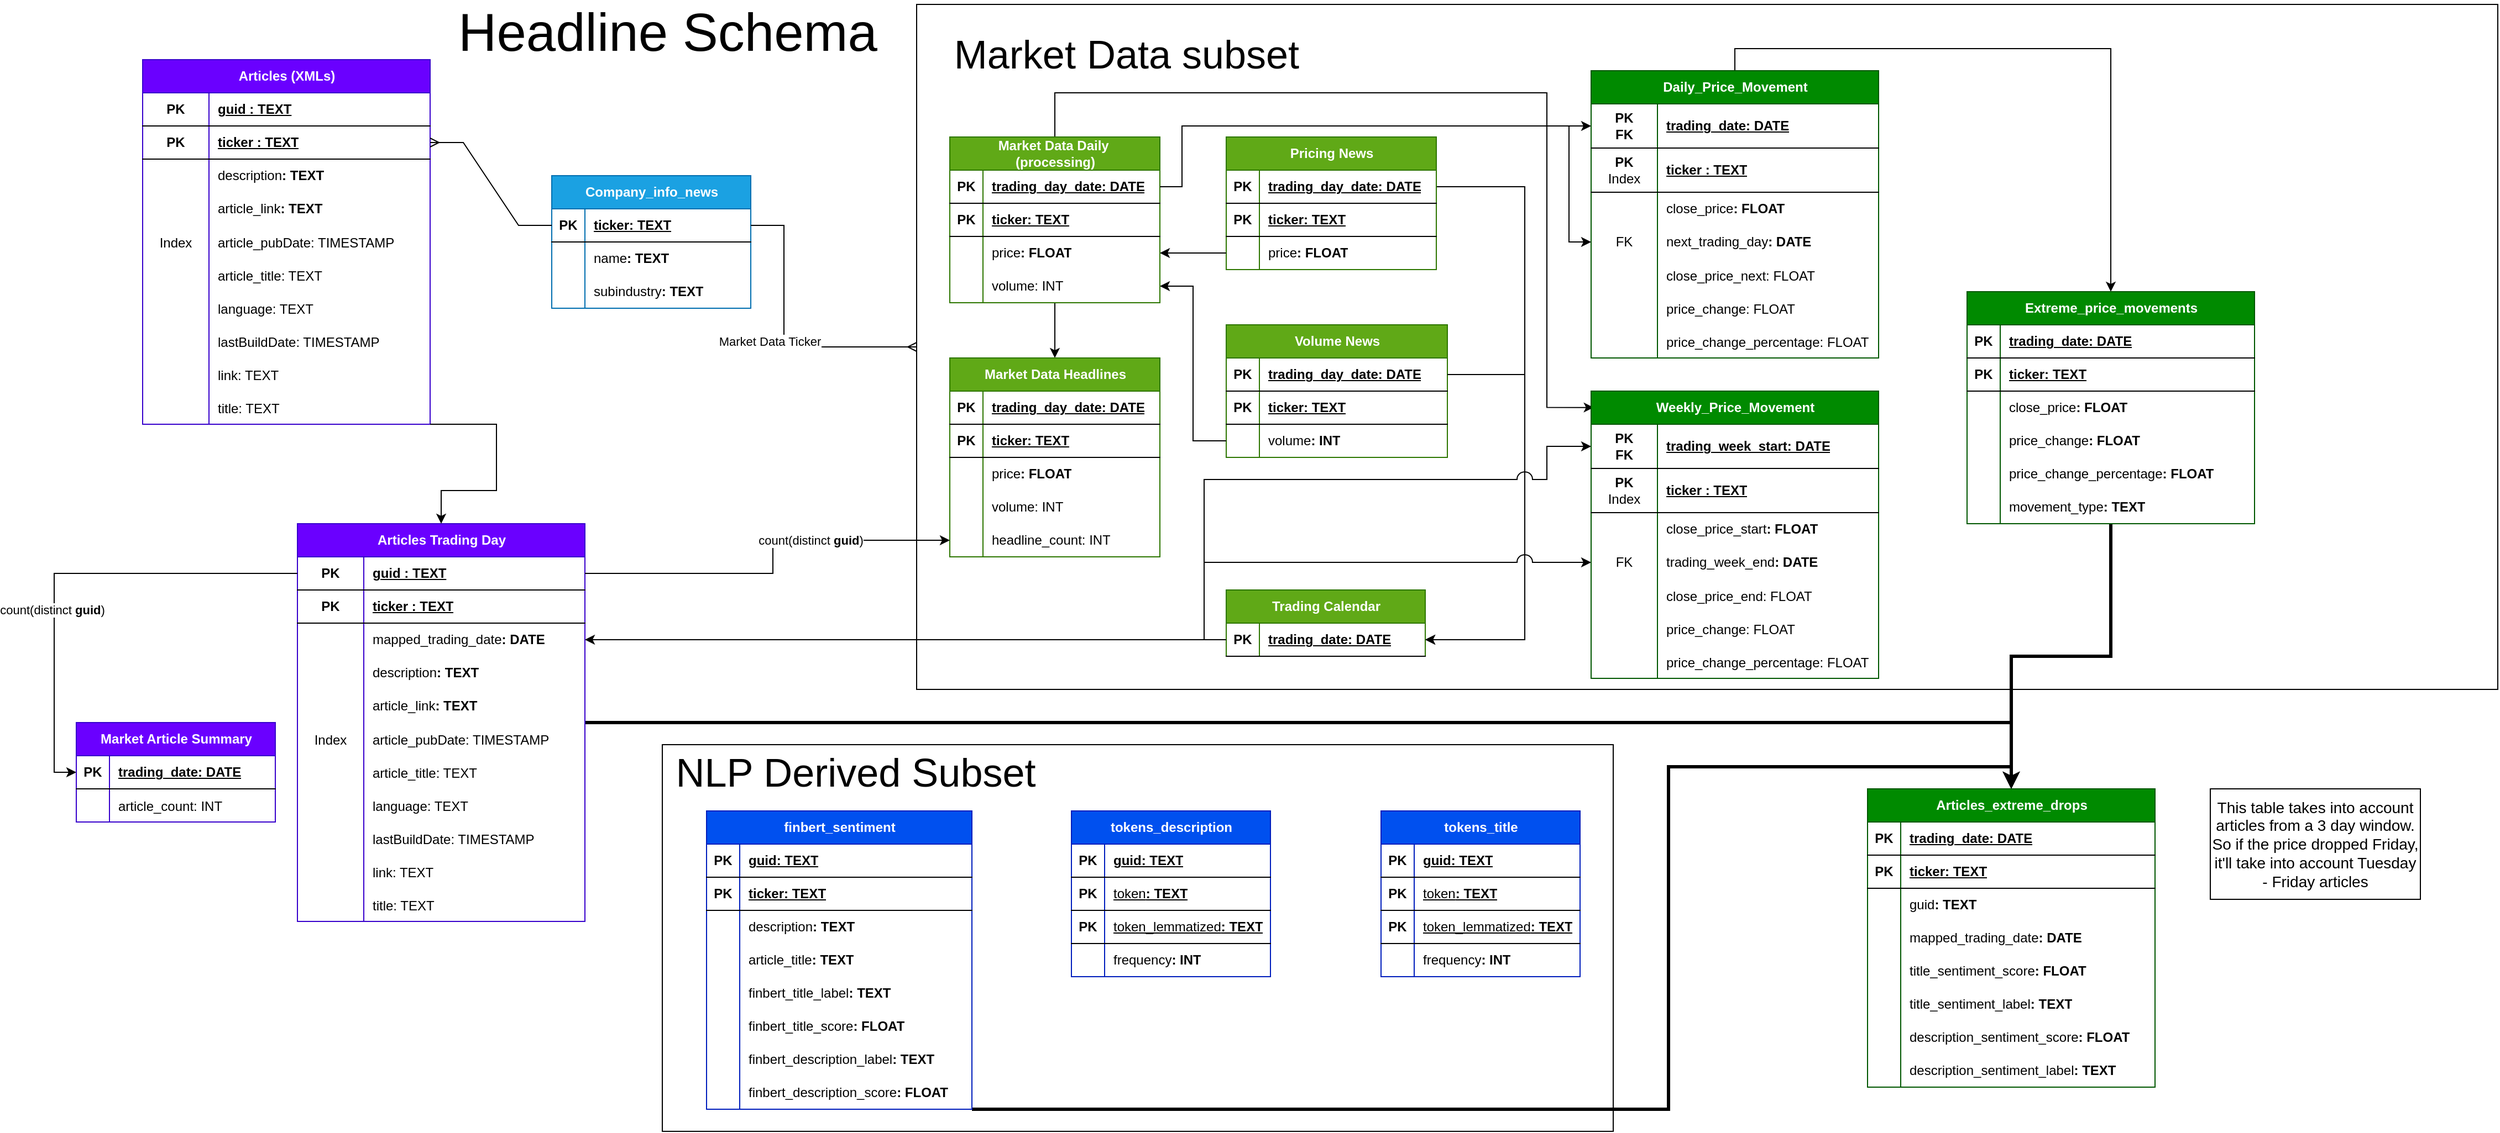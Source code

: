<mxfile version="24.7.8" pages="2">
  <diagram id="R2lEEEUBdFMjLlhIrx00" name="Headline Data">
    <mxGraphModel dx="2899" dy="1194" grid="1" gridSize="10" guides="1" tooltips="1" connect="1" arrows="1" fold="1" page="1" pageScale="1" pageWidth="850" pageHeight="1100" math="0" shadow="0" extFonts="Permanent Marker^https://fonts.googleapis.com/css?family=Permanent+Marker">
      <root>
        <mxCell id="0" />
        <mxCell id="1" parent="0" />
        <mxCell id="rhYt0Y4dSGZ02pPrnASL-154" value="" style="rounded=0;whiteSpace=wrap;html=1;" vertex="1" parent="1">
          <mxGeometry x="490" y="680" width="860" height="350" as="geometry" />
        </mxCell>
        <mxCell id="qt9etNsRP6d-H443wTvu-16" value="" style="rounded=0;whiteSpace=wrap;html=1;" parent="1" vertex="1">
          <mxGeometry x="720" y="10" width="1430" height="620" as="geometry" />
        </mxCell>
        <mxCell id="DKb6Skk8wkWcoO5sR1Xp-47" style="edgeStyle=orthogonalEdgeStyle;rounded=0;orthogonalLoop=1;jettySize=auto;html=1;exitX=1;exitY=0.5;exitDx=0;exitDy=0;entryX=1;entryY=0.5;entryDx=0;entryDy=0;jumpStyle=sharp;" parent="1" source="II48AYGGHzVmHyE4OgeS-87" target="qt9etNsRP6d-H443wTvu-2" edge="1">
          <mxGeometry relative="1" as="geometry">
            <Array as="points">
              <mxPoint x="1270" y="175" />
              <mxPoint x="1270" y="585" />
            </Array>
          </mxGeometry>
        </mxCell>
        <mxCell id="II48AYGGHzVmHyE4OgeS-18" value="Articles (XMLs)" style="shape=table;startSize=30;container=1;collapsible=1;childLayout=tableLayout;fixedRows=1;rowLines=0;fontStyle=1;align=center;resizeLast=1;html=1;fillColor=#6a00ff;fontColor=#ffffff;strokeColor=#3700CC;" parent="1" vertex="1">
          <mxGeometry x="20" y="60" width="260" height="330" as="geometry" />
        </mxCell>
        <mxCell id="II48AYGGHzVmHyE4OgeS-19" value="" style="shape=tableRow;horizontal=0;startSize=0;swimlaneHead=0;swimlaneBody=0;fillColor=none;collapsible=0;dropTarget=0;points=[[0,0.5],[1,0.5]];portConstraint=eastwest;top=0;left=0;right=0;bottom=1;" parent="II48AYGGHzVmHyE4OgeS-18" vertex="1">
          <mxGeometry y="30" width="260" height="30" as="geometry" />
        </mxCell>
        <mxCell id="II48AYGGHzVmHyE4OgeS-20" value="PK" style="shape=partialRectangle;connectable=0;fillColor=none;top=0;left=0;bottom=0;right=0;fontStyle=1;overflow=hidden;whiteSpace=wrap;html=1;" parent="II48AYGGHzVmHyE4OgeS-19" vertex="1">
          <mxGeometry width="60" height="30" as="geometry">
            <mxRectangle width="60" height="30" as="alternateBounds" />
          </mxGeometry>
        </mxCell>
        <mxCell id="II48AYGGHzVmHyE4OgeS-21" value="guid : TEXT" style="shape=partialRectangle;connectable=0;fillColor=none;top=0;left=0;bottom=0;right=0;align=left;spacingLeft=6;fontStyle=5;overflow=hidden;whiteSpace=wrap;html=1;" parent="II48AYGGHzVmHyE4OgeS-19" vertex="1">
          <mxGeometry x="60" width="200" height="30" as="geometry">
            <mxRectangle width="200" height="30" as="alternateBounds" />
          </mxGeometry>
        </mxCell>
        <mxCell id="II48AYGGHzVmHyE4OgeS-112" value="" style="shape=tableRow;horizontal=0;startSize=0;swimlaneHead=0;swimlaneBody=0;fillColor=none;collapsible=0;dropTarget=0;points=[[0,0.5],[1,0.5]];portConstraint=eastwest;top=0;left=0;right=0;bottom=1;" parent="II48AYGGHzVmHyE4OgeS-18" vertex="1">
          <mxGeometry y="60" width="260" height="30" as="geometry" />
        </mxCell>
        <mxCell id="II48AYGGHzVmHyE4OgeS-113" value="PK" style="shape=partialRectangle;connectable=0;fillColor=none;top=0;left=0;bottom=0;right=0;fontStyle=1;overflow=hidden;whiteSpace=wrap;html=1;" parent="II48AYGGHzVmHyE4OgeS-112" vertex="1">
          <mxGeometry width="60" height="30" as="geometry">
            <mxRectangle width="60" height="30" as="alternateBounds" />
          </mxGeometry>
        </mxCell>
        <mxCell id="II48AYGGHzVmHyE4OgeS-114" value="ticker : TEXT" style="shape=partialRectangle;connectable=0;fillColor=none;top=0;left=0;bottom=0;right=0;align=left;spacingLeft=6;fontStyle=5;overflow=hidden;whiteSpace=wrap;html=1;" parent="II48AYGGHzVmHyE4OgeS-112" vertex="1">
          <mxGeometry x="60" width="200" height="30" as="geometry">
            <mxRectangle width="200" height="30" as="alternateBounds" />
          </mxGeometry>
        </mxCell>
        <mxCell id="II48AYGGHzVmHyE4OgeS-25" value="" style="shape=tableRow;horizontal=0;startSize=0;swimlaneHead=0;swimlaneBody=0;fillColor=none;collapsible=0;dropTarget=0;points=[[0,0.5],[1,0.5]];portConstraint=eastwest;top=0;left=0;right=0;bottom=0;" parent="II48AYGGHzVmHyE4OgeS-18" vertex="1">
          <mxGeometry y="90" width="260" height="30" as="geometry" />
        </mxCell>
        <mxCell id="II48AYGGHzVmHyE4OgeS-26" value="" style="shape=partialRectangle;connectable=0;fillColor=none;top=0;left=0;bottom=0;right=0;editable=1;overflow=hidden;whiteSpace=wrap;html=1;" parent="II48AYGGHzVmHyE4OgeS-25" vertex="1">
          <mxGeometry width="60" height="30" as="geometry">
            <mxRectangle width="60" height="30" as="alternateBounds" />
          </mxGeometry>
        </mxCell>
        <mxCell id="II48AYGGHzVmHyE4OgeS-27" value="description&lt;span style=&quot;font-weight: 700;&quot;&gt;: TEXT&lt;/span&gt;" style="shape=partialRectangle;connectable=0;fillColor=none;top=0;left=0;bottom=0;right=0;align=left;spacingLeft=6;overflow=hidden;whiteSpace=wrap;html=1;" parent="II48AYGGHzVmHyE4OgeS-25" vertex="1">
          <mxGeometry x="60" width="200" height="30" as="geometry">
            <mxRectangle width="200" height="30" as="alternateBounds" />
          </mxGeometry>
        </mxCell>
        <mxCell id="II48AYGGHzVmHyE4OgeS-28" value="" style="shape=tableRow;horizontal=0;startSize=0;swimlaneHead=0;swimlaneBody=0;fillColor=none;collapsible=0;dropTarget=0;points=[[0,0.5],[1,0.5]];portConstraint=eastwest;top=0;left=0;right=0;bottom=0;" parent="II48AYGGHzVmHyE4OgeS-18" vertex="1">
          <mxGeometry y="120" width="260" height="30" as="geometry" />
        </mxCell>
        <mxCell id="II48AYGGHzVmHyE4OgeS-29" value="" style="shape=partialRectangle;connectable=0;fillColor=none;top=0;left=0;bottom=0;right=0;editable=1;overflow=hidden;whiteSpace=wrap;html=1;" parent="II48AYGGHzVmHyE4OgeS-28" vertex="1">
          <mxGeometry width="60" height="30" as="geometry">
            <mxRectangle width="60" height="30" as="alternateBounds" />
          </mxGeometry>
        </mxCell>
        <mxCell id="II48AYGGHzVmHyE4OgeS-30" value="article_link&lt;span style=&quot;font-weight: 700;&quot;&gt;: TEXT&lt;/span&gt;" style="shape=partialRectangle;connectable=0;fillColor=none;top=0;left=0;bottom=0;right=0;align=left;spacingLeft=6;overflow=hidden;whiteSpace=wrap;html=1;" parent="II48AYGGHzVmHyE4OgeS-28" vertex="1">
          <mxGeometry x="60" width="200" height="30" as="geometry">
            <mxRectangle width="200" height="30" as="alternateBounds" />
          </mxGeometry>
        </mxCell>
        <mxCell id="II48AYGGHzVmHyE4OgeS-34" value="" style="shape=tableRow;horizontal=0;startSize=0;swimlaneHead=0;swimlaneBody=0;fillColor=none;collapsible=0;dropTarget=0;points=[[0,0.5],[1,0.5]];portConstraint=eastwest;top=0;left=0;right=0;bottom=0;" parent="II48AYGGHzVmHyE4OgeS-18" vertex="1">
          <mxGeometry y="150" width="260" height="30" as="geometry" />
        </mxCell>
        <mxCell id="II48AYGGHzVmHyE4OgeS-35" value="Index" style="shape=partialRectangle;connectable=0;fillColor=none;top=0;left=0;bottom=0;right=0;editable=1;overflow=hidden;" parent="II48AYGGHzVmHyE4OgeS-34" vertex="1">
          <mxGeometry width="60" height="30" as="geometry">
            <mxRectangle width="60" height="30" as="alternateBounds" />
          </mxGeometry>
        </mxCell>
        <mxCell id="II48AYGGHzVmHyE4OgeS-36" value="article_pubDate: TIMESTAMP" style="shape=partialRectangle;connectable=0;fillColor=none;top=0;left=0;bottom=0;right=0;align=left;spacingLeft=6;overflow=hidden;" parent="II48AYGGHzVmHyE4OgeS-34" vertex="1">
          <mxGeometry x="60" width="200" height="30" as="geometry">
            <mxRectangle width="200" height="30" as="alternateBounds" />
          </mxGeometry>
        </mxCell>
        <mxCell id="II48AYGGHzVmHyE4OgeS-37" value="" style="shape=tableRow;horizontal=0;startSize=0;swimlaneHead=0;swimlaneBody=0;fillColor=none;collapsible=0;dropTarget=0;points=[[0,0.5],[1,0.5]];portConstraint=eastwest;top=0;left=0;right=0;bottom=0;" parent="II48AYGGHzVmHyE4OgeS-18" vertex="1">
          <mxGeometry y="180" width="260" height="30" as="geometry" />
        </mxCell>
        <mxCell id="II48AYGGHzVmHyE4OgeS-38" value="" style="shape=partialRectangle;connectable=0;fillColor=none;top=0;left=0;bottom=0;right=0;editable=1;overflow=hidden;" parent="II48AYGGHzVmHyE4OgeS-37" vertex="1">
          <mxGeometry width="60" height="30" as="geometry">
            <mxRectangle width="60" height="30" as="alternateBounds" />
          </mxGeometry>
        </mxCell>
        <mxCell id="II48AYGGHzVmHyE4OgeS-39" value="article_title: TEXT" style="shape=partialRectangle;connectable=0;fillColor=none;top=0;left=0;bottom=0;right=0;align=left;spacingLeft=6;overflow=hidden;" parent="II48AYGGHzVmHyE4OgeS-37" vertex="1">
          <mxGeometry x="60" width="200" height="30" as="geometry">
            <mxRectangle width="200" height="30" as="alternateBounds" />
          </mxGeometry>
        </mxCell>
        <mxCell id="II48AYGGHzVmHyE4OgeS-40" value="" style="shape=tableRow;horizontal=0;startSize=0;swimlaneHead=0;swimlaneBody=0;fillColor=none;collapsible=0;dropTarget=0;points=[[0,0.5],[1,0.5]];portConstraint=eastwest;top=0;left=0;right=0;bottom=0;" parent="II48AYGGHzVmHyE4OgeS-18" vertex="1">
          <mxGeometry y="210" width="260" height="30" as="geometry" />
        </mxCell>
        <mxCell id="II48AYGGHzVmHyE4OgeS-41" value="" style="shape=partialRectangle;connectable=0;fillColor=none;top=0;left=0;bottom=0;right=0;editable=1;overflow=hidden;" parent="II48AYGGHzVmHyE4OgeS-40" vertex="1">
          <mxGeometry width="60" height="30" as="geometry">
            <mxRectangle width="60" height="30" as="alternateBounds" />
          </mxGeometry>
        </mxCell>
        <mxCell id="II48AYGGHzVmHyE4OgeS-42" value="language: TEXT" style="shape=partialRectangle;connectable=0;fillColor=none;top=0;left=0;bottom=0;right=0;align=left;spacingLeft=6;overflow=hidden;" parent="II48AYGGHzVmHyE4OgeS-40" vertex="1">
          <mxGeometry x="60" width="200" height="30" as="geometry">
            <mxRectangle width="200" height="30" as="alternateBounds" />
          </mxGeometry>
        </mxCell>
        <mxCell id="II48AYGGHzVmHyE4OgeS-43" value="" style="shape=tableRow;horizontal=0;startSize=0;swimlaneHead=0;swimlaneBody=0;fillColor=none;collapsible=0;dropTarget=0;points=[[0,0.5],[1,0.5]];portConstraint=eastwest;top=0;left=0;right=0;bottom=0;" parent="II48AYGGHzVmHyE4OgeS-18" vertex="1">
          <mxGeometry y="240" width="260" height="30" as="geometry" />
        </mxCell>
        <mxCell id="II48AYGGHzVmHyE4OgeS-44" value="" style="shape=partialRectangle;connectable=0;fillColor=none;top=0;left=0;bottom=0;right=0;editable=1;overflow=hidden;" parent="II48AYGGHzVmHyE4OgeS-43" vertex="1">
          <mxGeometry width="60" height="30" as="geometry">
            <mxRectangle width="60" height="30" as="alternateBounds" />
          </mxGeometry>
        </mxCell>
        <mxCell id="II48AYGGHzVmHyE4OgeS-45" value="lastBuildDate: TIMESTAMP" style="shape=partialRectangle;connectable=0;fillColor=none;top=0;left=0;bottom=0;right=0;align=left;spacingLeft=6;overflow=hidden;" parent="II48AYGGHzVmHyE4OgeS-43" vertex="1">
          <mxGeometry x="60" width="200" height="30" as="geometry">
            <mxRectangle width="200" height="30" as="alternateBounds" />
          </mxGeometry>
        </mxCell>
        <mxCell id="II48AYGGHzVmHyE4OgeS-46" value="" style="shape=tableRow;horizontal=0;startSize=0;swimlaneHead=0;swimlaneBody=0;fillColor=none;collapsible=0;dropTarget=0;points=[[0,0.5],[1,0.5]];portConstraint=eastwest;top=0;left=0;right=0;bottom=0;" parent="II48AYGGHzVmHyE4OgeS-18" vertex="1">
          <mxGeometry y="270" width="260" height="30" as="geometry" />
        </mxCell>
        <mxCell id="II48AYGGHzVmHyE4OgeS-47" value="" style="shape=partialRectangle;connectable=0;fillColor=none;top=0;left=0;bottom=0;right=0;editable=1;overflow=hidden;" parent="II48AYGGHzVmHyE4OgeS-46" vertex="1">
          <mxGeometry width="60" height="30" as="geometry">
            <mxRectangle width="60" height="30" as="alternateBounds" />
          </mxGeometry>
        </mxCell>
        <mxCell id="II48AYGGHzVmHyE4OgeS-48" value="link: TEXT" style="shape=partialRectangle;connectable=0;fillColor=none;top=0;left=0;bottom=0;right=0;align=left;spacingLeft=6;overflow=hidden;" parent="II48AYGGHzVmHyE4OgeS-46" vertex="1">
          <mxGeometry x="60" width="200" height="30" as="geometry">
            <mxRectangle width="200" height="30" as="alternateBounds" />
          </mxGeometry>
        </mxCell>
        <mxCell id="II48AYGGHzVmHyE4OgeS-49" value="" style="shape=tableRow;horizontal=0;startSize=0;swimlaneHead=0;swimlaneBody=0;fillColor=none;collapsible=0;dropTarget=0;points=[[0,0.5],[1,0.5]];portConstraint=eastwest;top=0;left=0;right=0;bottom=0;" parent="II48AYGGHzVmHyE4OgeS-18" vertex="1">
          <mxGeometry y="300" width="260" height="30" as="geometry" />
        </mxCell>
        <mxCell id="II48AYGGHzVmHyE4OgeS-50" value="" style="shape=partialRectangle;connectable=0;fillColor=none;top=0;left=0;bottom=0;right=0;editable=1;overflow=hidden;" parent="II48AYGGHzVmHyE4OgeS-49" vertex="1">
          <mxGeometry width="60" height="30" as="geometry">
            <mxRectangle width="60" height="30" as="alternateBounds" />
          </mxGeometry>
        </mxCell>
        <mxCell id="II48AYGGHzVmHyE4OgeS-51" value="title: TEXT" style="shape=partialRectangle;connectable=0;fillColor=none;top=0;left=0;bottom=0;right=0;align=left;spacingLeft=6;overflow=hidden;" parent="II48AYGGHzVmHyE4OgeS-49" vertex="1">
          <mxGeometry x="60" width="200" height="30" as="geometry">
            <mxRectangle width="200" height="30" as="alternateBounds" />
          </mxGeometry>
        </mxCell>
        <mxCell id="II48AYGGHzVmHyE4OgeS-54" value="Company_info_news" style="shape=table;startSize=30;container=1;collapsible=1;childLayout=tableLayout;fixedRows=1;rowLines=0;fontStyle=1;align=center;resizeLast=1;html=1;fillColor=#1ba1e2;fontColor=#ffffff;strokeColor=#006EAF;" parent="1" vertex="1">
          <mxGeometry x="390" y="165" width="180" height="120" as="geometry" />
        </mxCell>
        <mxCell id="II48AYGGHzVmHyE4OgeS-55" value="" style="shape=tableRow;horizontal=0;startSize=0;swimlaneHead=0;swimlaneBody=0;fillColor=none;collapsible=0;dropTarget=0;points=[[0,0.5],[1,0.5]];portConstraint=eastwest;top=0;left=0;right=0;bottom=1;" parent="II48AYGGHzVmHyE4OgeS-54" vertex="1">
          <mxGeometry y="30" width="180" height="30" as="geometry" />
        </mxCell>
        <mxCell id="II48AYGGHzVmHyE4OgeS-56" value="PK" style="shape=partialRectangle;connectable=0;fillColor=none;top=0;left=0;bottom=0;right=0;fontStyle=1;overflow=hidden;whiteSpace=wrap;html=1;" parent="II48AYGGHzVmHyE4OgeS-55" vertex="1">
          <mxGeometry width="30" height="30" as="geometry">
            <mxRectangle width="30" height="30" as="alternateBounds" />
          </mxGeometry>
        </mxCell>
        <mxCell id="II48AYGGHzVmHyE4OgeS-57" value="ticker: TEXT" style="shape=partialRectangle;connectable=0;fillColor=none;top=0;left=0;bottom=0;right=0;align=left;spacingLeft=6;fontStyle=5;overflow=hidden;whiteSpace=wrap;html=1;" parent="II48AYGGHzVmHyE4OgeS-55" vertex="1">
          <mxGeometry x="30" width="150" height="30" as="geometry">
            <mxRectangle width="150" height="30" as="alternateBounds" />
          </mxGeometry>
        </mxCell>
        <mxCell id="II48AYGGHzVmHyE4OgeS-58" value="" style="shape=tableRow;horizontal=0;startSize=0;swimlaneHead=0;swimlaneBody=0;fillColor=none;collapsible=0;dropTarget=0;points=[[0,0.5],[1,0.5]];portConstraint=eastwest;top=0;left=0;right=0;bottom=0;" parent="II48AYGGHzVmHyE4OgeS-54" vertex="1">
          <mxGeometry y="60" width="180" height="30" as="geometry" />
        </mxCell>
        <mxCell id="II48AYGGHzVmHyE4OgeS-59" value="" style="shape=partialRectangle;connectable=0;fillColor=none;top=0;left=0;bottom=0;right=0;editable=1;overflow=hidden;whiteSpace=wrap;html=1;" parent="II48AYGGHzVmHyE4OgeS-58" vertex="1">
          <mxGeometry width="30" height="30" as="geometry">
            <mxRectangle width="30" height="30" as="alternateBounds" />
          </mxGeometry>
        </mxCell>
        <mxCell id="II48AYGGHzVmHyE4OgeS-60" value="name&lt;span style=&quot;font-weight: 700;&quot;&gt;: TEXT&lt;/span&gt;" style="shape=partialRectangle;connectable=0;fillColor=none;top=0;left=0;bottom=0;right=0;align=left;spacingLeft=6;overflow=hidden;whiteSpace=wrap;html=1;" parent="II48AYGGHzVmHyE4OgeS-58" vertex="1">
          <mxGeometry x="30" width="150" height="30" as="geometry">
            <mxRectangle width="150" height="30" as="alternateBounds" />
          </mxGeometry>
        </mxCell>
        <mxCell id="II48AYGGHzVmHyE4OgeS-61" value="" style="shape=tableRow;horizontal=0;startSize=0;swimlaneHead=0;swimlaneBody=0;fillColor=none;collapsible=0;dropTarget=0;points=[[0,0.5],[1,0.5]];portConstraint=eastwest;top=0;left=0;right=0;bottom=0;" parent="II48AYGGHzVmHyE4OgeS-54" vertex="1">
          <mxGeometry y="90" width="180" height="30" as="geometry" />
        </mxCell>
        <mxCell id="II48AYGGHzVmHyE4OgeS-62" value="" style="shape=partialRectangle;connectable=0;fillColor=none;top=0;left=0;bottom=0;right=0;editable=1;overflow=hidden;whiteSpace=wrap;html=1;" parent="II48AYGGHzVmHyE4OgeS-61" vertex="1">
          <mxGeometry width="30" height="30" as="geometry">
            <mxRectangle width="30" height="30" as="alternateBounds" />
          </mxGeometry>
        </mxCell>
        <mxCell id="II48AYGGHzVmHyE4OgeS-63" value="subindustry&lt;span style=&quot;font-weight: 700;&quot;&gt;: TEXT&lt;/span&gt;" style="shape=partialRectangle;connectable=0;fillColor=none;top=0;left=0;bottom=0;right=0;align=left;spacingLeft=6;overflow=hidden;whiteSpace=wrap;html=1;" parent="II48AYGGHzVmHyE4OgeS-61" vertex="1">
          <mxGeometry x="30" width="150" height="30" as="geometry">
            <mxRectangle width="150" height="30" as="alternateBounds" />
          </mxGeometry>
        </mxCell>
        <mxCell id="II48AYGGHzVmHyE4OgeS-109" value="" style="edgeStyle=entityRelationEdgeStyle;fontSize=12;html=1;endArrow=ERmany;rounded=0;exitX=0;exitY=0.5;exitDx=0;exitDy=0;entryX=1;entryY=0.5;entryDx=0;entryDy=0;" parent="1" source="II48AYGGHzVmHyE4OgeS-55" target="II48AYGGHzVmHyE4OgeS-112" edge="1">
          <mxGeometry width="100" height="100" relative="1" as="geometry">
            <mxPoint x="180" y="600" as="sourcePoint" />
            <mxPoint x="280" y="165" as="targetPoint" />
          </mxGeometry>
        </mxCell>
        <mxCell id="II48AYGGHzVmHyE4OgeS-110" value="" style="edgeStyle=orthogonalEdgeStyle;fontSize=12;html=1;endArrow=ERmany;rounded=0;exitX=1;exitY=0.5;exitDx=0;exitDy=0;entryX=0;entryY=0.5;entryDx=0;entryDy=0;" parent="1" source="II48AYGGHzVmHyE4OgeS-55" target="qt9etNsRP6d-H443wTvu-16" edge="1">
          <mxGeometry width="100" height="100" relative="1" as="geometry">
            <mxPoint x="710" y="510" as="sourcePoint" />
            <mxPoint x="310" y="440" as="targetPoint" />
            <Array as="points">
              <mxPoint x="600" y="210" />
              <mxPoint x="600" y="320" />
            </Array>
          </mxGeometry>
        </mxCell>
        <mxCell id="DKb6Skk8wkWcoO5sR1Xp-7" value="Market Data Ticker" style="edgeLabel;html=1;align=center;verticalAlign=middle;resizable=0;points=[];" parent="II48AYGGHzVmHyE4OgeS-110" vertex="1" connectable="0">
          <mxGeometry x="0.291" relative="1" as="geometry">
            <mxPoint x="-41" y="-5" as="offset" />
          </mxGeometry>
        </mxCell>
        <mxCell id="qt9etNsRP6d-H443wTvu-1" value="Trading Calendar" style="shape=table;startSize=30;container=1;collapsible=1;childLayout=tableLayout;fixedRows=1;rowLines=0;fontStyle=1;align=center;resizeLast=1;html=1;fillColor=#60a917;fontColor=#ffffff;strokeColor=#2D7600;" parent="1" vertex="1">
          <mxGeometry x="1000" y="540" width="180" height="60" as="geometry" />
        </mxCell>
        <mxCell id="qt9etNsRP6d-H443wTvu-2" value="" style="shape=tableRow;horizontal=0;startSize=0;swimlaneHead=0;swimlaneBody=0;fillColor=none;collapsible=0;dropTarget=0;points=[[0,0.5],[1,0.5]];portConstraint=eastwest;top=0;left=0;right=0;bottom=1;" parent="qt9etNsRP6d-H443wTvu-1" vertex="1">
          <mxGeometry y="30" width="180" height="30" as="geometry" />
        </mxCell>
        <mxCell id="qt9etNsRP6d-H443wTvu-3" value="PK" style="shape=partialRectangle;connectable=0;fillColor=none;top=0;left=0;bottom=0;right=0;fontStyle=1;overflow=hidden;whiteSpace=wrap;html=1;" parent="qt9etNsRP6d-H443wTvu-2" vertex="1">
          <mxGeometry width="30" height="30" as="geometry">
            <mxRectangle width="30" height="30" as="alternateBounds" />
          </mxGeometry>
        </mxCell>
        <mxCell id="qt9etNsRP6d-H443wTvu-4" value="trading_date: DATE" style="shape=partialRectangle;connectable=0;fillColor=none;top=0;left=0;bottom=0;right=0;align=left;spacingLeft=6;fontStyle=5;overflow=hidden;whiteSpace=wrap;html=1;" parent="qt9etNsRP6d-H443wTvu-2" vertex="1">
          <mxGeometry x="30" width="150" height="30" as="geometry">
            <mxRectangle width="150" height="30" as="alternateBounds" />
          </mxGeometry>
        </mxCell>
        <mxCell id="rhYt0Y4dSGZ02pPrnASL-203" style="edgeStyle=orthogonalEdgeStyle;rounded=0;orthogonalLoop=1;jettySize=auto;html=1;entryX=0.5;entryY=0;entryDx=0;entryDy=0;strokeWidth=3;" edge="1" parent="1" source="DKb6Skk8wkWcoO5sR1Xp-10" target="rhYt0Y4dSGZ02pPrnASL-175">
          <mxGeometry relative="1" as="geometry">
            <Array as="points">
              <mxPoint x="1710" y="660" />
            </Array>
          </mxGeometry>
        </mxCell>
        <mxCell id="DKb6Skk8wkWcoO5sR1Xp-10" value="Articles Trading Day" style="shape=table;startSize=30;container=1;collapsible=1;childLayout=tableLayout;fixedRows=1;rowLines=0;fontStyle=1;align=center;resizeLast=1;html=1;fillColor=#6a00ff;fontColor=#ffffff;strokeColor=#3700CC;" parent="1" vertex="1">
          <mxGeometry x="160" y="480" width="260" height="360" as="geometry" />
        </mxCell>
        <mxCell id="DKb6Skk8wkWcoO5sR1Xp-11" value="" style="shape=tableRow;horizontal=0;startSize=0;swimlaneHead=0;swimlaneBody=0;fillColor=none;collapsible=0;dropTarget=0;points=[[0,0.5],[1,0.5]];portConstraint=eastwest;top=0;left=0;right=0;bottom=1;" parent="DKb6Skk8wkWcoO5sR1Xp-10" vertex="1">
          <mxGeometry y="30" width="260" height="30" as="geometry" />
        </mxCell>
        <mxCell id="DKb6Skk8wkWcoO5sR1Xp-12" value="PK" style="shape=partialRectangle;connectable=0;fillColor=none;top=0;left=0;bottom=0;right=0;fontStyle=1;overflow=hidden;whiteSpace=wrap;html=1;" parent="DKb6Skk8wkWcoO5sR1Xp-11" vertex="1">
          <mxGeometry width="60" height="30" as="geometry">
            <mxRectangle width="60" height="30" as="alternateBounds" />
          </mxGeometry>
        </mxCell>
        <mxCell id="DKb6Skk8wkWcoO5sR1Xp-13" value="guid : TEXT" style="shape=partialRectangle;connectable=0;fillColor=none;top=0;left=0;bottom=0;right=0;align=left;spacingLeft=6;fontStyle=5;overflow=hidden;whiteSpace=wrap;html=1;" parent="DKb6Skk8wkWcoO5sR1Xp-11" vertex="1">
          <mxGeometry x="60" width="200" height="30" as="geometry">
            <mxRectangle width="200" height="30" as="alternateBounds" />
          </mxGeometry>
        </mxCell>
        <mxCell id="DKb6Skk8wkWcoO5sR1Xp-14" value="" style="shape=tableRow;horizontal=0;startSize=0;swimlaneHead=0;swimlaneBody=0;fillColor=none;collapsible=0;dropTarget=0;points=[[0,0.5],[1,0.5]];portConstraint=eastwest;top=0;left=0;right=0;bottom=1;" parent="DKb6Skk8wkWcoO5sR1Xp-10" vertex="1">
          <mxGeometry y="60" width="260" height="30" as="geometry" />
        </mxCell>
        <mxCell id="DKb6Skk8wkWcoO5sR1Xp-15" value="PK" style="shape=partialRectangle;connectable=0;fillColor=none;top=0;left=0;bottom=0;right=0;fontStyle=1;overflow=hidden;whiteSpace=wrap;html=1;" parent="DKb6Skk8wkWcoO5sR1Xp-14" vertex="1">
          <mxGeometry width="60" height="30" as="geometry">
            <mxRectangle width="60" height="30" as="alternateBounds" />
          </mxGeometry>
        </mxCell>
        <mxCell id="DKb6Skk8wkWcoO5sR1Xp-16" value="ticker : TEXT" style="shape=partialRectangle;connectable=0;fillColor=none;top=0;left=0;bottom=0;right=0;align=left;spacingLeft=6;fontStyle=5;overflow=hidden;whiteSpace=wrap;html=1;" parent="DKb6Skk8wkWcoO5sR1Xp-14" vertex="1">
          <mxGeometry x="60" width="200" height="30" as="geometry">
            <mxRectangle width="200" height="30" as="alternateBounds" />
          </mxGeometry>
        </mxCell>
        <mxCell id="DKb6Skk8wkWcoO5sR1Xp-17" value="" style="shape=tableRow;horizontal=0;startSize=0;swimlaneHead=0;swimlaneBody=0;fillColor=none;collapsible=0;dropTarget=0;points=[[0,0.5],[1,0.5]];portConstraint=eastwest;top=0;left=0;right=0;bottom=0;" parent="DKb6Skk8wkWcoO5sR1Xp-10" vertex="1">
          <mxGeometry y="90" width="260" height="30" as="geometry" />
        </mxCell>
        <mxCell id="DKb6Skk8wkWcoO5sR1Xp-18" value="" style="shape=partialRectangle;connectable=0;fillColor=none;top=0;left=0;bottom=0;right=0;editable=1;overflow=hidden;whiteSpace=wrap;html=1;" parent="DKb6Skk8wkWcoO5sR1Xp-17" vertex="1">
          <mxGeometry width="60" height="30" as="geometry">
            <mxRectangle width="60" height="30" as="alternateBounds" />
          </mxGeometry>
        </mxCell>
        <mxCell id="DKb6Skk8wkWcoO5sR1Xp-19" value="mapped_trading_date&lt;span style=&quot;font-weight: 700;&quot;&gt;: DATE&lt;/span&gt;" style="shape=partialRectangle;connectable=0;fillColor=none;top=0;left=0;bottom=0;right=0;align=left;spacingLeft=6;overflow=hidden;whiteSpace=wrap;html=1;" parent="DKb6Skk8wkWcoO5sR1Xp-17" vertex="1">
          <mxGeometry x="60" width="200" height="30" as="geometry">
            <mxRectangle width="200" height="30" as="alternateBounds" />
          </mxGeometry>
        </mxCell>
        <mxCell id="DKb6Skk8wkWcoO5sR1Xp-41" value="" style="shape=tableRow;horizontal=0;startSize=0;swimlaneHead=0;swimlaneBody=0;fillColor=none;collapsible=0;dropTarget=0;points=[[0,0.5],[1,0.5]];portConstraint=eastwest;top=0;left=0;right=0;bottom=0;" parent="DKb6Skk8wkWcoO5sR1Xp-10" vertex="1">
          <mxGeometry y="120" width="260" height="30" as="geometry" />
        </mxCell>
        <mxCell id="DKb6Skk8wkWcoO5sR1Xp-42" value="" style="shape=partialRectangle;connectable=0;fillColor=none;top=0;left=0;bottom=0;right=0;editable=1;overflow=hidden;whiteSpace=wrap;html=1;" parent="DKb6Skk8wkWcoO5sR1Xp-41" vertex="1">
          <mxGeometry width="60" height="30" as="geometry">
            <mxRectangle width="60" height="30" as="alternateBounds" />
          </mxGeometry>
        </mxCell>
        <mxCell id="DKb6Skk8wkWcoO5sR1Xp-43" value="description&lt;span style=&quot;font-weight: 700;&quot;&gt;: TEXT&lt;/span&gt;" style="shape=partialRectangle;connectable=0;fillColor=none;top=0;left=0;bottom=0;right=0;align=left;spacingLeft=6;overflow=hidden;whiteSpace=wrap;html=1;" parent="DKb6Skk8wkWcoO5sR1Xp-41" vertex="1">
          <mxGeometry x="60" width="200" height="30" as="geometry">
            <mxRectangle width="200" height="30" as="alternateBounds" />
          </mxGeometry>
        </mxCell>
        <mxCell id="DKb6Skk8wkWcoO5sR1Xp-20" value="" style="shape=tableRow;horizontal=0;startSize=0;swimlaneHead=0;swimlaneBody=0;fillColor=none;collapsible=0;dropTarget=0;points=[[0,0.5],[1,0.5]];portConstraint=eastwest;top=0;left=0;right=0;bottom=0;" parent="DKb6Skk8wkWcoO5sR1Xp-10" vertex="1">
          <mxGeometry y="150" width="260" height="30" as="geometry" />
        </mxCell>
        <mxCell id="DKb6Skk8wkWcoO5sR1Xp-21" value="" style="shape=partialRectangle;connectable=0;fillColor=none;top=0;left=0;bottom=0;right=0;editable=1;overflow=hidden;whiteSpace=wrap;html=1;" parent="DKb6Skk8wkWcoO5sR1Xp-20" vertex="1">
          <mxGeometry width="60" height="30" as="geometry">
            <mxRectangle width="60" height="30" as="alternateBounds" />
          </mxGeometry>
        </mxCell>
        <mxCell id="DKb6Skk8wkWcoO5sR1Xp-22" value="article_link&lt;span style=&quot;font-weight: 700;&quot;&gt;: TEXT&lt;/span&gt;" style="shape=partialRectangle;connectable=0;fillColor=none;top=0;left=0;bottom=0;right=0;align=left;spacingLeft=6;overflow=hidden;whiteSpace=wrap;html=1;" parent="DKb6Skk8wkWcoO5sR1Xp-20" vertex="1">
          <mxGeometry x="60" width="200" height="30" as="geometry">
            <mxRectangle width="200" height="30" as="alternateBounds" />
          </mxGeometry>
        </mxCell>
        <mxCell id="DKb6Skk8wkWcoO5sR1Xp-23" value="" style="shape=tableRow;horizontal=0;startSize=0;swimlaneHead=0;swimlaneBody=0;fillColor=none;collapsible=0;dropTarget=0;points=[[0,0.5],[1,0.5]];portConstraint=eastwest;top=0;left=0;right=0;bottom=0;" parent="DKb6Skk8wkWcoO5sR1Xp-10" vertex="1">
          <mxGeometry y="180" width="260" height="30" as="geometry" />
        </mxCell>
        <mxCell id="DKb6Skk8wkWcoO5sR1Xp-24" value="Index" style="shape=partialRectangle;connectable=0;fillColor=none;top=0;left=0;bottom=0;right=0;editable=1;overflow=hidden;" parent="DKb6Skk8wkWcoO5sR1Xp-23" vertex="1">
          <mxGeometry width="60" height="30" as="geometry">
            <mxRectangle width="60" height="30" as="alternateBounds" />
          </mxGeometry>
        </mxCell>
        <mxCell id="DKb6Skk8wkWcoO5sR1Xp-25" value="article_pubDate: TIMESTAMP" style="shape=partialRectangle;connectable=0;fillColor=none;top=0;left=0;bottom=0;right=0;align=left;spacingLeft=6;overflow=hidden;" parent="DKb6Skk8wkWcoO5sR1Xp-23" vertex="1">
          <mxGeometry x="60" width="200" height="30" as="geometry">
            <mxRectangle width="200" height="30" as="alternateBounds" />
          </mxGeometry>
        </mxCell>
        <mxCell id="DKb6Skk8wkWcoO5sR1Xp-26" value="" style="shape=tableRow;horizontal=0;startSize=0;swimlaneHead=0;swimlaneBody=0;fillColor=none;collapsible=0;dropTarget=0;points=[[0,0.5],[1,0.5]];portConstraint=eastwest;top=0;left=0;right=0;bottom=0;" parent="DKb6Skk8wkWcoO5sR1Xp-10" vertex="1">
          <mxGeometry y="210" width="260" height="30" as="geometry" />
        </mxCell>
        <mxCell id="DKb6Skk8wkWcoO5sR1Xp-27" value="" style="shape=partialRectangle;connectable=0;fillColor=none;top=0;left=0;bottom=0;right=0;editable=1;overflow=hidden;" parent="DKb6Skk8wkWcoO5sR1Xp-26" vertex="1">
          <mxGeometry width="60" height="30" as="geometry">
            <mxRectangle width="60" height="30" as="alternateBounds" />
          </mxGeometry>
        </mxCell>
        <mxCell id="DKb6Skk8wkWcoO5sR1Xp-28" value="article_title: TEXT" style="shape=partialRectangle;connectable=0;fillColor=none;top=0;left=0;bottom=0;right=0;align=left;spacingLeft=6;overflow=hidden;" parent="DKb6Skk8wkWcoO5sR1Xp-26" vertex="1">
          <mxGeometry x="60" width="200" height="30" as="geometry">
            <mxRectangle width="200" height="30" as="alternateBounds" />
          </mxGeometry>
        </mxCell>
        <mxCell id="DKb6Skk8wkWcoO5sR1Xp-29" value="" style="shape=tableRow;horizontal=0;startSize=0;swimlaneHead=0;swimlaneBody=0;fillColor=none;collapsible=0;dropTarget=0;points=[[0,0.5],[1,0.5]];portConstraint=eastwest;top=0;left=0;right=0;bottom=0;" parent="DKb6Skk8wkWcoO5sR1Xp-10" vertex="1">
          <mxGeometry y="240" width="260" height="30" as="geometry" />
        </mxCell>
        <mxCell id="DKb6Skk8wkWcoO5sR1Xp-30" value="" style="shape=partialRectangle;connectable=0;fillColor=none;top=0;left=0;bottom=0;right=0;editable=1;overflow=hidden;" parent="DKb6Skk8wkWcoO5sR1Xp-29" vertex="1">
          <mxGeometry width="60" height="30" as="geometry">
            <mxRectangle width="60" height="30" as="alternateBounds" />
          </mxGeometry>
        </mxCell>
        <mxCell id="DKb6Skk8wkWcoO5sR1Xp-31" value="language: TEXT" style="shape=partialRectangle;connectable=0;fillColor=none;top=0;left=0;bottom=0;right=0;align=left;spacingLeft=6;overflow=hidden;" parent="DKb6Skk8wkWcoO5sR1Xp-29" vertex="1">
          <mxGeometry x="60" width="200" height="30" as="geometry">
            <mxRectangle width="200" height="30" as="alternateBounds" />
          </mxGeometry>
        </mxCell>
        <mxCell id="DKb6Skk8wkWcoO5sR1Xp-32" value="" style="shape=tableRow;horizontal=0;startSize=0;swimlaneHead=0;swimlaneBody=0;fillColor=none;collapsible=0;dropTarget=0;points=[[0,0.5],[1,0.5]];portConstraint=eastwest;top=0;left=0;right=0;bottom=0;" parent="DKb6Skk8wkWcoO5sR1Xp-10" vertex="1">
          <mxGeometry y="270" width="260" height="30" as="geometry" />
        </mxCell>
        <mxCell id="DKb6Skk8wkWcoO5sR1Xp-33" value="" style="shape=partialRectangle;connectable=0;fillColor=none;top=0;left=0;bottom=0;right=0;editable=1;overflow=hidden;" parent="DKb6Skk8wkWcoO5sR1Xp-32" vertex="1">
          <mxGeometry width="60" height="30" as="geometry">
            <mxRectangle width="60" height="30" as="alternateBounds" />
          </mxGeometry>
        </mxCell>
        <mxCell id="DKb6Skk8wkWcoO5sR1Xp-34" value="lastBuildDate: TIMESTAMP" style="shape=partialRectangle;connectable=0;fillColor=none;top=0;left=0;bottom=0;right=0;align=left;spacingLeft=6;overflow=hidden;" parent="DKb6Skk8wkWcoO5sR1Xp-32" vertex="1">
          <mxGeometry x="60" width="200" height="30" as="geometry">
            <mxRectangle width="200" height="30" as="alternateBounds" />
          </mxGeometry>
        </mxCell>
        <mxCell id="DKb6Skk8wkWcoO5sR1Xp-35" value="" style="shape=tableRow;horizontal=0;startSize=0;swimlaneHead=0;swimlaneBody=0;fillColor=none;collapsible=0;dropTarget=0;points=[[0,0.5],[1,0.5]];portConstraint=eastwest;top=0;left=0;right=0;bottom=0;" parent="DKb6Skk8wkWcoO5sR1Xp-10" vertex="1">
          <mxGeometry y="300" width="260" height="30" as="geometry" />
        </mxCell>
        <mxCell id="DKb6Skk8wkWcoO5sR1Xp-36" value="" style="shape=partialRectangle;connectable=0;fillColor=none;top=0;left=0;bottom=0;right=0;editable=1;overflow=hidden;" parent="DKb6Skk8wkWcoO5sR1Xp-35" vertex="1">
          <mxGeometry width="60" height="30" as="geometry">
            <mxRectangle width="60" height="30" as="alternateBounds" />
          </mxGeometry>
        </mxCell>
        <mxCell id="DKb6Skk8wkWcoO5sR1Xp-37" value="link: TEXT" style="shape=partialRectangle;connectable=0;fillColor=none;top=0;left=0;bottom=0;right=0;align=left;spacingLeft=6;overflow=hidden;" parent="DKb6Skk8wkWcoO5sR1Xp-35" vertex="1">
          <mxGeometry x="60" width="200" height="30" as="geometry">
            <mxRectangle width="200" height="30" as="alternateBounds" />
          </mxGeometry>
        </mxCell>
        <mxCell id="DKb6Skk8wkWcoO5sR1Xp-38" value="" style="shape=tableRow;horizontal=0;startSize=0;swimlaneHead=0;swimlaneBody=0;fillColor=none;collapsible=0;dropTarget=0;points=[[0,0.5],[1,0.5]];portConstraint=eastwest;top=0;left=0;right=0;bottom=0;" parent="DKb6Skk8wkWcoO5sR1Xp-10" vertex="1">
          <mxGeometry y="330" width="260" height="30" as="geometry" />
        </mxCell>
        <mxCell id="DKb6Skk8wkWcoO5sR1Xp-39" value="" style="shape=partialRectangle;connectable=0;fillColor=none;top=0;left=0;bottom=0;right=0;editable=1;overflow=hidden;" parent="DKb6Skk8wkWcoO5sR1Xp-38" vertex="1">
          <mxGeometry width="60" height="30" as="geometry">
            <mxRectangle width="60" height="30" as="alternateBounds" />
          </mxGeometry>
        </mxCell>
        <mxCell id="DKb6Skk8wkWcoO5sR1Xp-40" value="title: TEXT" style="shape=partialRectangle;connectable=0;fillColor=none;top=0;left=0;bottom=0;right=0;align=left;spacingLeft=6;overflow=hidden;" parent="DKb6Skk8wkWcoO5sR1Xp-38" vertex="1">
          <mxGeometry x="60" width="200" height="30" as="geometry">
            <mxRectangle width="200" height="30" as="alternateBounds" />
          </mxGeometry>
        </mxCell>
        <mxCell id="DKb6Skk8wkWcoO5sR1Xp-44" style="edgeStyle=orthogonalEdgeStyle;rounded=0;orthogonalLoop=1;jettySize=auto;html=1;entryX=0.5;entryY=0;entryDx=0;entryDy=0;" parent="1" source="II48AYGGHzVmHyE4OgeS-18" target="DKb6Skk8wkWcoO5sR1Xp-10" edge="1">
          <mxGeometry relative="1" as="geometry">
            <mxPoint x="170" y="430" as="targetPoint" />
            <Array as="points">
              <mxPoint x="340" y="390" />
              <mxPoint x="340" y="450" />
              <mxPoint x="290" y="450" />
            </Array>
          </mxGeometry>
        </mxCell>
        <mxCell id="DKb6Skk8wkWcoO5sR1Xp-45" style="edgeStyle=orthogonalEdgeStyle;rounded=0;orthogonalLoop=1;jettySize=auto;html=1;exitX=0;exitY=0.5;exitDx=0;exitDy=0;entryX=1;entryY=0.5;entryDx=0;entryDy=0;" parent="1" source="qt9etNsRP6d-H443wTvu-2" target="DKb6Skk8wkWcoO5sR1Xp-17" edge="1">
          <mxGeometry relative="1" as="geometry">
            <Array as="points">
              <mxPoint x="990" y="585" />
            </Array>
          </mxGeometry>
        </mxCell>
        <mxCell id="II48AYGGHzVmHyE4OgeS-86" value="Pricing News" style="shape=table;startSize=30;container=1;collapsible=1;childLayout=tableLayout;fixedRows=1;rowLines=0;fontStyle=1;align=center;resizeLast=1;html=1;fillColor=#60a917;fontColor=#ffffff;strokeColor=#2D7600;" parent="1" vertex="1">
          <mxGeometry x="1000" y="130" width="190" height="120" as="geometry" />
        </mxCell>
        <mxCell id="II48AYGGHzVmHyE4OgeS-87" value="" style="shape=tableRow;horizontal=0;startSize=0;swimlaneHead=0;swimlaneBody=0;fillColor=none;collapsible=0;dropTarget=0;points=[[0,0.5],[1,0.5]];portConstraint=eastwest;top=0;left=0;right=0;bottom=1;" parent="II48AYGGHzVmHyE4OgeS-86" vertex="1">
          <mxGeometry y="30" width="190" height="30" as="geometry" />
        </mxCell>
        <mxCell id="II48AYGGHzVmHyE4OgeS-88" value="PK" style="shape=partialRectangle;connectable=0;fillColor=none;top=0;left=0;bottom=0;right=0;fontStyle=1;overflow=hidden;whiteSpace=wrap;html=1;" parent="II48AYGGHzVmHyE4OgeS-87" vertex="1">
          <mxGeometry width="30" height="30" as="geometry">
            <mxRectangle width="30" height="30" as="alternateBounds" />
          </mxGeometry>
        </mxCell>
        <mxCell id="II48AYGGHzVmHyE4OgeS-89" value="trading_day_date: DATE" style="shape=partialRectangle;connectable=0;fillColor=none;top=0;left=0;bottom=0;right=0;align=left;spacingLeft=6;fontStyle=5;overflow=hidden;whiteSpace=wrap;html=1;" parent="II48AYGGHzVmHyE4OgeS-87" vertex="1">
          <mxGeometry x="30" width="160" height="30" as="geometry">
            <mxRectangle width="160" height="30" as="alternateBounds" />
          </mxGeometry>
        </mxCell>
        <mxCell id="II48AYGGHzVmHyE4OgeS-90" value="" style="shape=tableRow;horizontal=0;startSize=0;swimlaneHead=0;swimlaneBody=0;fillColor=none;collapsible=0;dropTarget=0;points=[[0,0.5],[1,0.5]];portConstraint=eastwest;top=0;left=0;right=0;bottom=1;" parent="II48AYGGHzVmHyE4OgeS-86" vertex="1">
          <mxGeometry y="60" width="190" height="30" as="geometry" />
        </mxCell>
        <mxCell id="II48AYGGHzVmHyE4OgeS-91" value="PK" style="shape=partialRectangle;connectable=0;fillColor=none;top=0;left=0;bottom=0;right=0;fontStyle=1;overflow=hidden;whiteSpace=wrap;html=1;" parent="II48AYGGHzVmHyE4OgeS-90" vertex="1">
          <mxGeometry width="30" height="30" as="geometry">
            <mxRectangle width="30" height="30" as="alternateBounds" />
          </mxGeometry>
        </mxCell>
        <mxCell id="II48AYGGHzVmHyE4OgeS-92" value="ticker: TEXT" style="shape=partialRectangle;connectable=0;fillColor=none;top=0;left=0;bottom=0;right=0;align=left;spacingLeft=6;fontStyle=5;overflow=hidden;whiteSpace=wrap;html=1;" parent="II48AYGGHzVmHyE4OgeS-90" vertex="1">
          <mxGeometry x="30" width="160" height="30" as="geometry">
            <mxRectangle width="160" height="30" as="alternateBounds" />
          </mxGeometry>
        </mxCell>
        <mxCell id="II48AYGGHzVmHyE4OgeS-93" value="" style="shape=tableRow;horizontal=0;startSize=0;swimlaneHead=0;swimlaneBody=0;fillColor=none;collapsible=0;dropTarget=0;points=[[0,0.5],[1,0.5]];portConstraint=eastwest;top=0;left=0;right=0;bottom=0;" parent="II48AYGGHzVmHyE4OgeS-86" vertex="1">
          <mxGeometry y="90" width="190" height="30" as="geometry" />
        </mxCell>
        <mxCell id="II48AYGGHzVmHyE4OgeS-94" value="" style="shape=partialRectangle;connectable=0;fillColor=none;top=0;left=0;bottom=0;right=0;editable=1;overflow=hidden;whiteSpace=wrap;html=1;" parent="II48AYGGHzVmHyE4OgeS-93" vertex="1">
          <mxGeometry width="30" height="30" as="geometry">
            <mxRectangle width="30" height="30" as="alternateBounds" />
          </mxGeometry>
        </mxCell>
        <mxCell id="II48AYGGHzVmHyE4OgeS-95" value="price&lt;span style=&quot;font-weight: 700;&quot;&gt;: FLOAT&lt;/span&gt;" style="shape=partialRectangle;connectable=0;fillColor=none;top=0;left=0;bottom=0;right=0;align=left;spacingLeft=6;overflow=hidden;whiteSpace=wrap;html=1;" parent="II48AYGGHzVmHyE4OgeS-93" vertex="1">
          <mxGeometry x="30" width="160" height="30" as="geometry">
            <mxRectangle width="160" height="30" as="alternateBounds" />
          </mxGeometry>
        </mxCell>
        <mxCell id="II48AYGGHzVmHyE4OgeS-99" value="Volume News" style="shape=table;startSize=30;container=1;collapsible=1;childLayout=tableLayout;fixedRows=1;rowLines=0;fontStyle=1;align=center;resizeLast=1;html=1;fillColor=#60a917;fontColor=#ffffff;strokeColor=#2D7600;" parent="1" vertex="1">
          <mxGeometry x="1000" y="300" width="200" height="120" as="geometry" />
        </mxCell>
        <mxCell id="II48AYGGHzVmHyE4OgeS-100" value="" style="shape=tableRow;horizontal=0;startSize=0;swimlaneHead=0;swimlaneBody=0;fillColor=none;collapsible=0;dropTarget=0;points=[[0,0.5],[1,0.5]];portConstraint=eastwest;top=0;left=0;right=0;bottom=1;" parent="II48AYGGHzVmHyE4OgeS-99" vertex="1">
          <mxGeometry y="30" width="200" height="30" as="geometry" />
        </mxCell>
        <mxCell id="II48AYGGHzVmHyE4OgeS-101" value="PK" style="shape=partialRectangle;connectable=0;fillColor=none;top=0;left=0;bottom=0;right=0;fontStyle=1;overflow=hidden;whiteSpace=wrap;html=1;" parent="II48AYGGHzVmHyE4OgeS-100" vertex="1">
          <mxGeometry width="30" height="30" as="geometry">
            <mxRectangle width="30" height="30" as="alternateBounds" />
          </mxGeometry>
        </mxCell>
        <mxCell id="II48AYGGHzVmHyE4OgeS-102" value="trading_day_date: DATE" style="shape=partialRectangle;connectable=0;fillColor=none;top=0;left=0;bottom=0;right=0;align=left;spacingLeft=6;fontStyle=5;overflow=hidden;whiteSpace=wrap;html=1;" parent="II48AYGGHzVmHyE4OgeS-100" vertex="1">
          <mxGeometry x="30" width="170" height="30" as="geometry">
            <mxRectangle width="170" height="30" as="alternateBounds" />
          </mxGeometry>
        </mxCell>
        <mxCell id="II48AYGGHzVmHyE4OgeS-103" value="" style="shape=tableRow;horizontal=0;startSize=0;swimlaneHead=0;swimlaneBody=0;fillColor=none;collapsible=0;dropTarget=0;points=[[0,0.5],[1,0.5]];portConstraint=eastwest;top=0;left=0;right=0;bottom=1;" parent="II48AYGGHzVmHyE4OgeS-99" vertex="1">
          <mxGeometry y="60" width="200" height="30" as="geometry" />
        </mxCell>
        <mxCell id="II48AYGGHzVmHyE4OgeS-104" value="PK" style="shape=partialRectangle;connectable=0;fillColor=none;top=0;left=0;bottom=0;right=0;fontStyle=1;overflow=hidden;whiteSpace=wrap;html=1;" parent="II48AYGGHzVmHyE4OgeS-103" vertex="1">
          <mxGeometry width="30" height="30" as="geometry">
            <mxRectangle width="30" height="30" as="alternateBounds" />
          </mxGeometry>
        </mxCell>
        <mxCell id="II48AYGGHzVmHyE4OgeS-105" value="ticker: TEXT" style="shape=partialRectangle;connectable=0;fillColor=none;top=0;left=0;bottom=0;right=0;align=left;spacingLeft=6;fontStyle=5;overflow=hidden;whiteSpace=wrap;html=1;" parent="II48AYGGHzVmHyE4OgeS-103" vertex="1">
          <mxGeometry x="30" width="170" height="30" as="geometry">
            <mxRectangle width="170" height="30" as="alternateBounds" />
          </mxGeometry>
        </mxCell>
        <mxCell id="II48AYGGHzVmHyE4OgeS-106" value="" style="shape=tableRow;horizontal=0;startSize=0;swimlaneHead=0;swimlaneBody=0;fillColor=none;collapsible=0;dropTarget=0;points=[[0,0.5],[1,0.5]];portConstraint=eastwest;top=0;left=0;right=0;bottom=0;" parent="II48AYGGHzVmHyE4OgeS-99" vertex="1">
          <mxGeometry y="90" width="200" height="30" as="geometry" />
        </mxCell>
        <mxCell id="II48AYGGHzVmHyE4OgeS-107" value="" style="shape=partialRectangle;connectable=0;fillColor=none;top=0;left=0;bottom=0;right=0;editable=1;overflow=hidden;whiteSpace=wrap;html=1;" parent="II48AYGGHzVmHyE4OgeS-106" vertex="1">
          <mxGeometry width="30" height="30" as="geometry">
            <mxRectangle width="30" height="30" as="alternateBounds" />
          </mxGeometry>
        </mxCell>
        <mxCell id="II48AYGGHzVmHyE4OgeS-108" value="volume&lt;span style=&quot;font-weight: 700;&quot;&gt;: INT&lt;/span&gt;" style="shape=partialRectangle;connectable=0;fillColor=none;top=0;left=0;bottom=0;right=0;align=left;spacingLeft=6;overflow=hidden;whiteSpace=wrap;html=1;" parent="II48AYGGHzVmHyE4OgeS-106" vertex="1">
          <mxGeometry x="30" width="170" height="30" as="geometry">
            <mxRectangle width="170" height="30" as="alternateBounds" />
          </mxGeometry>
        </mxCell>
        <mxCell id="DKb6Skk8wkWcoO5sR1Xp-69" style="edgeStyle=orthogonalEdgeStyle;rounded=0;orthogonalLoop=1;jettySize=auto;html=1;entryX=0.5;entryY=0;entryDx=0;entryDy=0;" parent="1" source="6YKZ3lJLEsifMnL0riZn-1" target="DKb6Skk8wkWcoO5sR1Xp-51" edge="1">
          <mxGeometry relative="1" as="geometry" />
        </mxCell>
        <mxCell id="rhYt0Y4dSGZ02pPrnASL-58" style="edgeStyle=orthogonalEdgeStyle;rounded=0;orthogonalLoop=1;jettySize=auto;html=1;exitX=0.5;exitY=0;exitDx=0;exitDy=0;entryX=0.009;entryY=0.057;entryDx=0;entryDy=0;entryPerimeter=0;jumpStyle=arc;jumpSize=18;" edge="1" parent="1" source="6YKZ3lJLEsifMnL0riZn-1" target="rhYt0Y4dSGZ02pPrnASL-32">
          <mxGeometry relative="1" as="geometry">
            <Array as="points">
              <mxPoint x="845" y="90" />
              <mxPoint x="1290" y="90" />
              <mxPoint x="1290" y="375" />
            </Array>
          </mxGeometry>
        </mxCell>
        <mxCell id="6YKZ3lJLEsifMnL0riZn-1" value="Market Data Daily&amp;nbsp;&lt;div&gt;(processing)&lt;/div&gt;" style="shape=table;startSize=30;container=1;collapsible=1;childLayout=tableLayout;fixedRows=1;rowLines=0;fontStyle=1;align=center;resizeLast=1;html=1;fillColor=#60a917;fontColor=#ffffff;strokeColor=#2D7600;" parent="1" vertex="1">
          <mxGeometry x="750" y="130" width="190" height="150" as="geometry" />
        </mxCell>
        <mxCell id="6YKZ3lJLEsifMnL0riZn-2" value="" style="shape=tableRow;horizontal=0;startSize=0;swimlaneHead=0;swimlaneBody=0;fillColor=none;collapsible=0;dropTarget=0;points=[[0,0.5],[1,0.5]];portConstraint=eastwest;top=0;left=0;right=0;bottom=1;" parent="6YKZ3lJLEsifMnL0riZn-1" vertex="1">
          <mxGeometry y="30" width="190" height="30" as="geometry" />
        </mxCell>
        <mxCell id="6YKZ3lJLEsifMnL0riZn-3" value="PK" style="shape=partialRectangle;connectable=0;fillColor=none;top=0;left=0;bottom=0;right=0;fontStyle=1;overflow=hidden;whiteSpace=wrap;html=1;" parent="6YKZ3lJLEsifMnL0riZn-2" vertex="1">
          <mxGeometry width="30" height="30" as="geometry">
            <mxRectangle width="30" height="30" as="alternateBounds" />
          </mxGeometry>
        </mxCell>
        <mxCell id="6YKZ3lJLEsifMnL0riZn-4" value="trading_day_date: DATE" style="shape=partialRectangle;connectable=0;fillColor=none;top=0;left=0;bottom=0;right=0;align=left;spacingLeft=6;fontStyle=5;overflow=hidden;whiteSpace=wrap;html=1;" parent="6YKZ3lJLEsifMnL0riZn-2" vertex="1">
          <mxGeometry x="30" width="160" height="30" as="geometry">
            <mxRectangle width="160" height="30" as="alternateBounds" />
          </mxGeometry>
        </mxCell>
        <mxCell id="6YKZ3lJLEsifMnL0riZn-5" value="" style="shape=tableRow;horizontal=0;startSize=0;swimlaneHead=0;swimlaneBody=0;fillColor=none;collapsible=0;dropTarget=0;points=[[0,0.5],[1,0.5]];portConstraint=eastwest;top=0;left=0;right=0;bottom=1;" parent="6YKZ3lJLEsifMnL0riZn-1" vertex="1">
          <mxGeometry y="60" width="190" height="30" as="geometry" />
        </mxCell>
        <mxCell id="6YKZ3lJLEsifMnL0riZn-6" value="PK" style="shape=partialRectangle;connectable=0;fillColor=none;top=0;left=0;bottom=0;right=0;fontStyle=1;overflow=hidden;whiteSpace=wrap;html=1;" parent="6YKZ3lJLEsifMnL0riZn-5" vertex="1">
          <mxGeometry width="30" height="30" as="geometry">
            <mxRectangle width="30" height="30" as="alternateBounds" />
          </mxGeometry>
        </mxCell>
        <mxCell id="6YKZ3lJLEsifMnL0riZn-7" value="ticker: TEXT" style="shape=partialRectangle;connectable=0;fillColor=none;top=0;left=0;bottom=0;right=0;align=left;spacingLeft=6;fontStyle=5;overflow=hidden;whiteSpace=wrap;html=1;" parent="6YKZ3lJLEsifMnL0riZn-5" vertex="1">
          <mxGeometry x="30" width="160" height="30" as="geometry">
            <mxRectangle width="160" height="30" as="alternateBounds" />
          </mxGeometry>
        </mxCell>
        <mxCell id="6YKZ3lJLEsifMnL0riZn-8" value="" style="shape=tableRow;horizontal=0;startSize=0;swimlaneHead=0;swimlaneBody=0;fillColor=none;collapsible=0;dropTarget=0;points=[[0,0.5],[1,0.5]];portConstraint=eastwest;top=0;left=0;right=0;bottom=0;" parent="6YKZ3lJLEsifMnL0riZn-1" vertex="1">
          <mxGeometry y="90" width="190" height="30" as="geometry" />
        </mxCell>
        <mxCell id="6YKZ3lJLEsifMnL0riZn-9" value="" style="shape=partialRectangle;connectable=0;fillColor=none;top=0;left=0;bottom=0;right=0;editable=1;overflow=hidden;whiteSpace=wrap;html=1;" parent="6YKZ3lJLEsifMnL0riZn-8" vertex="1">
          <mxGeometry width="30" height="30" as="geometry">
            <mxRectangle width="30" height="30" as="alternateBounds" />
          </mxGeometry>
        </mxCell>
        <mxCell id="6YKZ3lJLEsifMnL0riZn-10" value="price&lt;span style=&quot;font-weight: 700;&quot;&gt;: FLOAT&lt;/span&gt;" style="shape=partialRectangle;connectable=0;fillColor=none;top=0;left=0;bottom=0;right=0;align=left;spacingLeft=6;overflow=hidden;whiteSpace=wrap;html=1;" parent="6YKZ3lJLEsifMnL0riZn-8" vertex="1">
          <mxGeometry x="30" width="160" height="30" as="geometry">
            <mxRectangle width="160" height="30" as="alternateBounds" />
          </mxGeometry>
        </mxCell>
        <mxCell id="6YKZ3lJLEsifMnL0riZn-11" value="" style="shape=tableRow;horizontal=0;startSize=0;swimlaneHead=0;swimlaneBody=0;fillColor=none;collapsible=0;dropTarget=0;points=[[0,0.5],[1,0.5]];portConstraint=eastwest;top=0;left=0;right=0;bottom=0;" parent="6YKZ3lJLEsifMnL0riZn-1" vertex="1">
          <mxGeometry y="120" width="190" height="30" as="geometry" />
        </mxCell>
        <mxCell id="6YKZ3lJLEsifMnL0riZn-12" value="" style="shape=partialRectangle;connectable=0;fillColor=none;top=0;left=0;bottom=0;right=0;editable=1;overflow=hidden;whiteSpace=wrap;html=1;" parent="6YKZ3lJLEsifMnL0riZn-11" vertex="1">
          <mxGeometry width="30" height="30" as="geometry">
            <mxRectangle width="30" height="30" as="alternateBounds" />
          </mxGeometry>
        </mxCell>
        <mxCell id="6YKZ3lJLEsifMnL0riZn-13" value="volume: INT" style="shape=partialRectangle;connectable=0;fillColor=none;top=0;left=0;bottom=0;right=0;align=left;spacingLeft=6;overflow=hidden;whiteSpace=wrap;html=1;" parent="6YKZ3lJLEsifMnL0riZn-11" vertex="1">
          <mxGeometry x="30" width="160" height="30" as="geometry">
            <mxRectangle width="160" height="30" as="alternateBounds" />
          </mxGeometry>
        </mxCell>
        <mxCell id="DKb6Skk8wkWcoO5sR1Xp-1" value="&lt;font style=&quot;font-size: 36px;&quot;&gt;Market Data subset&lt;/font&gt;" style="text;html=1;align=center;verticalAlign=middle;whiteSpace=wrap;rounded=0;" parent="1" vertex="1">
          <mxGeometry x="740" y="40" width="340" height="30" as="geometry" />
        </mxCell>
        <mxCell id="DKb6Skk8wkWcoO5sR1Xp-2" style="edgeStyle=orthogonalEdgeStyle;rounded=0;orthogonalLoop=1;jettySize=auto;html=1;exitX=0;exitY=0.5;exitDx=0;exitDy=0;entryX=1;entryY=0.5;entryDx=0;entryDy=0;" parent="1" source="II48AYGGHzVmHyE4OgeS-106" target="6YKZ3lJLEsifMnL0riZn-11" edge="1">
          <mxGeometry relative="1" as="geometry" />
        </mxCell>
        <mxCell id="DKb6Skk8wkWcoO5sR1Xp-5" style="edgeStyle=orthogonalEdgeStyle;rounded=0;orthogonalLoop=1;jettySize=auto;html=1;entryX=1;entryY=0.5;entryDx=0;entryDy=0;" parent="1" source="II48AYGGHzVmHyE4OgeS-93" target="6YKZ3lJLEsifMnL0riZn-8" edge="1">
          <mxGeometry relative="1" as="geometry" />
        </mxCell>
        <mxCell id="DKb6Skk8wkWcoO5sR1Xp-46" style="edgeStyle=orthogonalEdgeStyle;rounded=0;orthogonalLoop=1;jettySize=auto;html=1;exitX=1;exitY=0.5;exitDx=0;exitDy=0;entryX=1;entryY=0.5;entryDx=0;entryDy=0;jumpStyle=gap;jumpSize=18;" parent="1" source="II48AYGGHzVmHyE4OgeS-100" target="qt9etNsRP6d-H443wTvu-2" edge="1">
          <mxGeometry relative="1" as="geometry">
            <Array as="points">
              <mxPoint x="1270" y="345" />
              <mxPoint x="1270" y="585" />
            </Array>
          </mxGeometry>
        </mxCell>
        <mxCell id="DKb6Skk8wkWcoO5sR1Xp-51" value="Market Data Headlines" style="shape=table;startSize=30;container=1;collapsible=1;childLayout=tableLayout;fixedRows=1;rowLines=0;fontStyle=1;align=center;resizeLast=1;html=1;fillColor=#60a917;fontColor=#ffffff;strokeColor=#2D7600;" parent="1" vertex="1">
          <mxGeometry x="750" y="330" width="190" height="180" as="geometry" />
        </mxCell>
        <mxCell id="DKb6Skk8wkWcoO5sR1Xp-52" value="" style="shape=tableRow;horizontal=0;startSize=0;swimlaneHead=0;swimlaneBody=0;fillColor=none;collapsible=0;dropTarget=0;points=[[0,0.5],[1,0.5]];portConstraint=eastwest;top=0;left=0;right=0;bottom=1;" parent="DKb6Skk8wkWcoO5sR1Xp-51" vertex="1">
          <mxGeometry y="30" width="190" height="30" as="geometry" />
        </mxCell>
        <mxCell id="DKb6Skk8wkWcoO5sR1Xp-53" value="PK" style="shape=partialRectangle;connectable=0;fillColor=none;top=0;left=0;bottom=0;right=0;fontStyle=1;overflow=hidden;whiteSpace=wrap;html=1;" parent="DKb6Skk8wkWcoO5sR1Xp-52" vertex="1">
          <mxGeometry width="30" height="30" as="geometry">
            <mxRectangle width="30" height="30" as="alternateBounds" />
          </mxGeometry>
        </mxCell>
        <mxCell id="DKb6Skk8wkWcoO5sR1Xp-54" value="trading_day_date: DATE" style="shape=partialRectangle;connectable=0;fillColor=none;top=0;left=0;bottom=0;right=0;align=left;spacingLeft=6;fontStyle=5;overflow=hidden;whiteSpace=wrap;html=1;" parent="DKb6Skk8wkWcoO5sR1Xp-52" vertex="1">
          <mxGeometry x="30" width="160" height="30" as="geometry">
            <mxRectangle width="160" height="30" as="alternateBounds" />
          </mxGeometry>
        </mxCell>
        <mxCell id="DKb6Skk8wkWcoO5sR1Xp-55" value="" style="shape=tableRow;horizontal=0;startSize=0;swimlaneHead=0;swimlaneBody=0;fillColor=none;collapsible=0;dropTarget=0;points=[[0,0.5],[1,0.5]];portConstraint=eastwest;top=0;left=0;right=0;bottom=1;" parent="DKb6Skk8wkWcoO5sR1Xp-51" vertex="1">
          <mxGeometry y="60" width="190" height="30" as="geometry" />
        </mxCell>
        <mxCell id="DKb6Skk8wkWcoO5sR1Xp-56" value="PK" style="shape=partialRectangle;connectable=0;fillColor=none;top=0;left=0;bottom=0;right=0;fontStyle=1;overflow=hidden;whiteSpace=wrap;html=1;" parent="DKb6Skk8wkWcoO5sR1Xp-55" vertex="1">
          <mxGeometry width="30" height="30" as="geometry">
            <mxRectangle width="30" height="30" as="alternateBounds" />
          </mxGeometry>
        </mxCell>
        <mxCell id="DKb6Skk8wkWcoO5sR1Xp-57" value="ticker: TEXT" style="shape=partialRectangle;connectable=0;fillColor=none;top=0;left=0;bottom=0;right=0;align=left;spacingLeft=6;fontStyle=5;overflow=hidden;whiteSpace=wrap;html=1;" parent="DKb6Skk8wkWcoO5sR1Xp-55" vertex="1">
          <mxGeometry x="30" width="160" height="30" as="geometry">
            <mxRectangle width="160" height="30" as="alternateBounds" />
          </mxGeometry>
        </mxCell>
        <mxCell id="DKb6Skk8wkWcoO5sR1Xp-58" value="" style="shape=tableRow;horizontal=0;startSize=0;swimlaneHead=0;swimlaneBody=0;fillColor=none;collapsible=0;dropTarget=0;points=[[0,0.5],[1,0.5]];portConstraint=eastwest;top=0;left=0;right=0;bottom=0;" parent="DKb6Skk8wkWcoO5sR1Xp-51" vertex="1">
          <mxGeometry y="90" width="190" height="30" as="geometry" />
        </mxCell>
        <mxCell id="DKb6Skk8wkWcoO5sR1Xp-59" value="" style="shape=partialRectangle;connectable=0;fillColor=none;top=0;left=0;bottom=0;right=0;editable=1;overflow=hidden;whiteSpace=wrap;html=1;" parent="DKb6Skk8wkWcoO5sR1Xp-58" vertex="1">
          <mxGeometry width="30" height="30" as="geometry">
            <mxRectangle width="30" height="30" as="alternateBounds" />
          </mxGeometry>
        </mxCell>
        <mxCell id="DKb6Skk8wkWcoO5sR1Xp-60" value="price&lt;span style=&quot;font-weight: 700;&quot;&gt;: FLOAT&lt;/span&gt;" style="shape=partialRectangle;connectable=0;fillColor=none;top=0;left=0;bottom=0;right=0;align=left;spacingLeft=6;overflow=hidden;whiteSpace=wrap;html=1;" parent="DKb6Skk8wkWcoO5sR1Xp-58" vertex="1">
          <mxGeometry x="30" width="160" height="30" as="geometry">
            <mxRectangle width="160" height="30" as="alternateBounds" />
          </mxGeometry>
        </mxCell>
        <mxCell id="DKb6Skk8wkWcoO5sR1Xp-61" value="" style="shape=tableRow;horizontal=0;startSize=0;swimlaneHead=0;swimlaneBody=0;fillColor=none;collapsible=0;dropTarget=0;points=[[0,0.5],[1,0.5]];portConstraint=eastwest;top=0;left=0;right=0;bottom=0;" parent="DKb6Skk8wkWcoO5sR1Xp-51" vertex="1">
          <mxGeometry y="120" width="190" height="30" as="geometry" />
        </mxCell>
        <mxCell id="DKb6Skk8wkWcoO5sR1Xp-62" value="" style="shape=partialRectangle;connectable=0;fillColor=none;top=0;left=0;bottom=0;right=0;editable=1;overflow=hidden;whiteSpace=wrap;html=1;" parent="DKb6Skk8wkWcoO5sR1Xp-61" vertex="1">
          <mxGeometry width="30" height="30" as="geometry">
            <mxRectangle width="30" height="30" as="alternateBounds" />
          </mxGeometry>
        </mxCell>
        <mxCell id="DKb6Skk8wkWcoO5sR1Xp-63" value="volume: INT" style="shape=partialRectangle;connectable=0;fillColor=none;top=0;left=0;bottom=0;right=0;align=left;spacingLeft=6;overflow=hidden;whiteSpace=wrap;html=1;" parent="DKb6Skk8wkWcoO5sR1Xp-61" vertex="1">
          <mxGeometry x="30" width="160" height="30" as="geometry">
            <mxRectangle width="160" height="30" as="alternateBounds" />
          </mxGeometry>
        </mxCell>
        <mxCell id="DKb6Skk8wkWcoO5sR1Xp-64" value="" style="shape=tableRow;horizontal=0;startSize=0;swimlaneHead=0;swimlaneBody=0;fillColor=none;collapsible=0;dropTarget=0;points=[[0,0.5],[1,0.5]];portConstraint=eastwest;top=0;left=0;right=0;bottom=0;" parent="DKb6Skk8wkWcoO5sR1Xp-51" vertex="1">
          <mxGeometry y="150" width="190" height="30" as="geometry" />
        </mxCell>
        <mxCell id="DKb6Skk8wkWcoO5sR1Xp-65" value="" style="shape=partialRectangle;connectable=0;fillColor=none;top=0;left=0;bottom=0;right=0;editable=1;overflow=hidden;whiteSpace=wrap;html=1;" parent="DKb6Skk8wkWcoO5sR1Xp-64" vertex="1">
          <mxGeometry width="30" height="30" as="geometry">
            <mxRectangle width="30" height="30" as="alternateBounds" />
          </mxGeometry>
        </mxCell>
        <mxCell id="DKb6Skk8wkWcoO5sR1Xp-66" value="headline_count: INT" style="shape=partialRectangle;connectable=0;fillColor=none;top=0;left=0;bottom=0;right=0;align=left;spacingLeft=6;overflow=hidden;whiteSpace=wrap;html=1;" parent="DKb6Skk8wkWcoO5sR1Xp-64" vertex="1">
          <mxGeometry x="30" width="160" height="30" as="geometry">
            <mxRectangle width="160" height="30" as="alternateBounds" />
          </mxGeometry>
        </mxCell>
        <mxCell id="DKb6Skk8wkWcoO5sR1Xp-67" style="edgeStyle=orthogonalEdgeStyle;rounded=0;orthogonalLoop=1;jettySize=auto;html=1;entryX=0;entryY=0.5;entryDx=0;entryDy=0;" parent="1" source="DKb6Skk8wkWcoO5sR1Xp-11" target="DKb6Skk8wkWcoO5sR1Xp-64" edge="1">
          <mxGeometry relative="1" as="geometry">
            <Array as="points">
              <mxPoint x="590" y="525" />
              <mxPoint x="590" y="495" />
            </Array>
          </mxGeometry>
        </mxCell>
        <mxCell id="DKb6Skk8wkWcoO5sR1Xp-68" value="count(distinct &lt;b&gt;guid&lt;/b&gt;)" style="edgeLabel;html=1;align=center;verticalAlign=middle;resizable=0;points=[];" parent="DKb6Skk8wkWcoO5sR1Xp-67" vertex="1" connectable="0">
          <mxGeometry x="-0.095" y="1" relative="1" as="geometry">
            <mxPoint x="41" y="-29" as="offset" />
          </mxGeometry>
        </mxCell>
        <mxCell id="DKb6Skk8wkWcoO5sR1Xp-70" value="Market Article Summary" style="shape=table;startSize=30;container=1;collapsible=1;childLayout=tableLayout;fixedRows=1;rowLines=0;fontStyle=1;align=center;resizeLast=1;html=1;fillColor=#6a00ff;fontColor=#ffffff;strokeColor=#3700CC;" parent="1" vertex="1">
          <mxGeometry x="-40" y="660" width="180" height="90" as="geometry" />
        </mxCell>
        <mxCell id="DKb6Skk8wkWcoO5sR1Xp-71" value="" style="shape=tableRow;horizontal=0;startSize=0;swimlaneHead=0;swimlaneBody=0;fillColor=none;collapsible=0;dropTarget=0;points=[[0,0.5],[1,0.5]];portConstraint=eastwest;top=0;left=0;right=0;bottom=1;" parent="DKb6Skk8wkWcoO5sR1Xp-70" vertex="1">
          <mxGeometry y="30" width="180" height="30" as="geometry" />
        </mxCell>
        <mxCell id="DKb6Skk8wkWcoO5sR1Xp-72" value="PK" style="shape=partialRectangle;connectable=0;fillColor=none;top=0;left=0;bottom=0;right=0;fontStyle=1;overflow=hidden;whiteSpace=wrap;html=1;" parent="DKb6Skk8wkWcoO5sR1Xp-71" vertex="1">
          <mxGeometry width="30" height="30" as="geometry">
            <mxRectangle width="30" height="30" as="alternateBounds" />
          </mxGeometry>
        </mxCell>
        <mxCell id="DKb6Skk8wkWcoO5sR1Xp-73" value="trading_date: DATE" style="shape=partialRectangle;connectable=0;fillColor=none;top=0;left=0;bottom=0;right=0;align=left;spacingLeft=6;fontStyle=5;overflow=hidden;whiteSpace=wrap;html=1;" parent="DKb6Skk8wkWcoO5sR1Xp-71" vertex="1">
          <mxGeometry x="30" width="150" height="30" as="geometry">
            <mxRectangle width="150" height="30" as="alternateBounds" />
          </mxGeometry>
        </mxCell>
        <mxCell id="DKb6Skk8wkWcoO5sR1Xp-77" value="" style="shape=tableRow;horizontal=0;startSize=0;swimlaneHead=0;swimlaneBody=0;fillColor=none;collapsible=0;dropTarget=0;points=[[0,0.5],[1,0.5]];portConstraint=eastwest;top=0;left=0;right=0;bottom=0;" parent="DKb6Skk8wkWcoO5sR1Xp-70" vertex="1">
          <mxGeometry y="60" width="180" height="30" as="geometry" />
        </mxCell>
        <mxCell id="DKb6Skk8wkWcoO5sR1Xp-78" value="" style="shape=partialRectangle;connectable=0;fillColor=none;top=0;left=0;bottom=0;right=0;editable=1;overflow=hidden;" parent="DKb6Skk8wkWcoO5sR1Xp-77" vertex="1">
          <mxGeometry width="30" height="30" as="geometry">
            <mxRectangle width="30" height="30" as="alternateBounds" />
          </mxGeometry>
        </mxCell>
        <mxCell id="DKb6Skk8wkWcoO5sR1Xp-79" value="article_count: INT" style="shape=partialRectangle;connectable=0;fillColor=none;top=0;left=0;bottom=0;right=0;align=left;spacingLeft=6;overflow=hidden;" parent="DKb6Skk8wkWcoO5sR1Xp-77" vertex="1">
          <mxGeometry x="30" width="150" height="30" as="geometry">
            <mxRectangle width="150" height="30" as="alternateBounds" />
          </mxGeometry>
        </mxCell>
        <mxCell id="DKb6Skk8wkWcoO5sR1Xp-80" style="edgeStyle=orthogonalEdgeStyle;rounded=0;orthogonalLoop=1;jettySize=auto;html=1;entryX=0;entryY=0.5;entryDx=0;entryDy=0;exitX=0;exitY=0.5;exitDx=0;exitDy=0;" parent="1" source="DKb6Skk8wkWcoO5sR1Xp-11" target="DKb6Skk8wkWcoO5sR1Xp-71" edge="1">
          <mxGeometry relative="1" as="geometry">
            <Array as="points">
              <mxPoint x="-60" y="525" />
              <mxPoint x="-60" y="705" />
            </Array>
          </mxGeometry>
        </mxCell>
        <mxCell id="DKb6Skk8wkWcoO5sR1Xp-81" value="count(distinct&amp;nbsp;&lt;b&gt;guid&lt;/b&gt;)" style="edgeLabel;html=1;align=center;verticalAlign=middle;resizable=0;points=[];" parent="DKb6Skk8wkWcoO5sR1Xp-80" vertex="1" connectable="0">
          <mxGeometry x="0.203" y="-2" relative="1" as="geometry">
            <mxPoint as="offset" />
          </mxGeometry>
        </mxCell>
        <mxCell id="aMSxSZmJZCSuazN_I4ZT-1" value="&lt;font style=&quot;font-size: 48px;&quot;&gt;Headline Schema&lt;/font&gt;" style="text;html=1;align=center;verticalAlign=middle;whiteSpace=wrap;rounded=0;" parent="1" vertex="1">
          <mxGeometry x="260" y="20" width="470" height="30" as="geometry" />
        </mxCell>
        <mxCell id="rhYt0Y4dSGZ02pPrnASL-194" style="edgeStyle=orthogonalEdgeStyle;rounded=0;orthogonalLoop=1;jettySize=auto;html=1;exitX=0.5;exitY=0;exitDx=0;exitDy=0;entryX=0.5;entryY=0;entryDx=0;entryDy=0;" edge="1" parent="1" source="rhYt0Y4dSGZ02pPrnASL-1" target="rhYt0Y4dSGZ02pPrnASL-156">
          <mxGeometry relative="1" as="geometry" />
        </mxCell>
        <mxCell id="rhYt0Y4dSGZ02pPrnASL-1" value="Daily_Price_Movement" style="shape=table;startSize=30;container=1;collapsible=1;childLayout=tableLayout;fixedRows=1;rowLines=0;fontStyle=1;align=center;resizeLast=1;html=1;fillColor=#008a00;fontColor=#ffffff;strokeColor=#005700;" vertex="1" parent="1">
          <mxGeometry x="1330" y="70" width="260" height="260" as="geometry" />
        </mxCell>
        <mxCell id="rhYt0Y4dSGZ02pPrnASL-2" value="" style="shape=tableRow;horizontal=0;startSize=0;swimlaneHead=0;swimlaneBody=0;fillColor=none;collapsible=0;dropTarget=0;points=[[0,0.5],[1,0.5]];portConstraint=eastwest;top=0;left=0;right=0;bottom=1;" vertex="1" parent="rhYt0Y4dSGZ02pPrnASL-1">
          <mxGeometry y="30" width="260" height="40" as="geometry" />
        </mxCell>
        <mxCell id="rhYt0Y4dSGZ02pPrnASL-3" value="PK&lt;br&gt;FK" style="shape=partialRectangle;connectable=0;fillColor=none;top=0;left=0;bottom=0;right=0;fontStyle=1;overflow=hidden;whiteSpace=wrap;html=1;" vertex="1" parent="rhYt0Y4dSGZ02pPrnASL-2">
          <mxGeometry width="60" height="40" as="geometry">
            <mxRectangle width="60" height="40" as="alternateBounds" />
          </mxGeometry>
        </mxCell>
        <mxCell id="rhYt0Y4dSGZ02pPrnASL-4" value="trading_date: DATE" style="shape=partialRectangle;connectable=0;fillColor=none;top=0;left=0;bottom=0;right=0;align=left;spacingLeft=6;fontStyle=5;overflow=hidden;whiteSpace=wrap;html=1;" vertex="1" parent="rhYt0Y4dSGZ02pPrnASL-2">
          <mxGeometry x="60" width="200" height="40" as="geometry">
            <mxRectangle width="200" height="40" as="alternateBounds" />
          </mxGeometry>
        </mxCell>
        <mxCell id="rhYt0Y4dSGZ02pPrnASL-5" value="" style="shape=tableRow;horizontal=0;startSize=0;swimlaneHead=0;swimlaneBody=0;fillColor=none;collapsible=0;dropTarget=0;points=[[0,0.5],[1,0.5]];portConstraint=eastwest;top=0;left=0;right=0;bottom=1;" vertex="1" parent="rhYt0Y4dSGZ02pPrnASL-1">
          <mxGeometry y="70" width="260" height="40" as="geometry" />
        </mxCell>
        <mxCell id="rhYt0Y4dSGZ02pPrnASL-6" value="PK&lt;br&gt;&lt;span style=&quot;font-weight: 400; text-wrap: nowrap;&quot;&gt;Index&lt;/span&gt;" style="shape=partialRectangle;connectable=0;fillColor=none;top=0;left=0;bottom=0;right=0;fontStyle=1;overflow=hidden;whiteSpace=wrap;html=1;" vertex="1" parent="rhYt0Y4dSGZ02pPrnASL-5">
          <mxGeometry width="60" height="40" as="geometry">
            <mxRectangle width="60" height="40" as="alternateBounds" />
          </mxGeometry>
        </mxCell>
        <mxCell id="rhYt0Y4dSGZ02pPrnASL-7" value="ticker : TEXT" style="shape=partialRectangle;connectable=0;fillColor=none;top=0;left=0;bottom=0;right=0;align=left;spacingLeft=6;fontStyle=5;overflow=hidden;whiteSpace=wrap;html=1;" vertex="1" parent="rhYt0Y4dSGZ02pPrnASL-5">
          <mxGeometry x="60" width="200" height="40" as="geometry">
            <mxRectangle width="200" height="40" as="alternateBounds" />
          </mxGeometry>
        </mxCell>
        <mxCell id="rhYt0Y4dSGZ02pPrnASL-8" value="" style="shape=tableRow;horizontal=0;startSize=0;swimlaneHead=0;swimlaneBody=0;fillColor=none;collapsible=0;dropTarget=0;points=[[0,0.5],[1,0.5]];portConstraint=eastwest;top=0;left=0;right=0;bottom=0;" vertex="1" parent="rhYt0Y4dSGZ02pPrnASL-1">
          <mxGeometry y="110" width="260" height="30" as="geometry" />
        </mxCell>
        <mxCell id="rhYt0Y4dSGZ02pPrnASL-9" value="" style="shape=partialRectangle;connectable=0;fillColor=none;top=0;left=0;bottom=0;right=0;editable=1;overflow=hidden;whiteSpace=wrap;html=1;" vertex="1" parent="rhYt0Y4dSGZ02pPrnASL-8">
          <mxGeometry width="60" height="30" as="geometry">
            <mxRectangle width="60" height="30" as="alternateBounds" />
          </mxGeometry>
        </mxCell>
        <mxCell id="rhYt0Y4dSGZ02pPrnASL-10" value="close_price&lt;span style=&quot;font-weight: 700;&quot;&gt;: FLOAT&lt;/span&gt;" style="shape=partialRectangle;connectable=0;fillColor=none;top=0;left=0;bottom=0;right=0;align=left;spacingLeft=6;overflow=hidden;whiteSpace=wrap;html=1;" vertex="1" parent="rhYt0Y4dSGZ02pPrnASL-8">
          <mxGeometry x="60" width="200" height="30" as="geometry">
            <mxRectangle width="200" height="30" as="alternateBounds" />
          </mxGeometry>
        </mxCell>
        <mxCell id="rhYt0Y4dSGZ02pPrnASL-11" value="" style="shape=tableRow;horizontal=0;startSize=0;swimlaneHead=0;swimlaneBody=0;fillColor=none;collapsible=0;dropTarget=0;points=[[0,0.5],[1,0.5]];portConstraint=eastwest;top=0;left=0;right=0;bottom=0;" vertex="1" parent="rhYt0Y4dSGZ02pPrnASL-1">
          <mxGeometry y="140" width="260" height="30" as="geometry" />
        </mxCell>
        <mxCell id="rhYt0Y4dSGZ02pPrnASL-12" value="FK" style="shape=partialRectangle;connectable=0;fillColor=none;top=0;left=0;bottom=0;right=0;editable=1;overflow=hidden;whiteSpace=wrap;html=1;" vertex="1" parent="rhYt0Y4dSGZ02pPrnASL-11">
          <mxGeometry width="60" height="30" as="geometry">
            <mxRectangle width="60" height="30" as="alternateBounds" />
          </mxGeometry>
        </mxCell>
        <mxCell id="rhYt0Y4dSGZ02pPrnASL-13" value="next_trading_day&lt;span style=&quot;font-weight: 700;&quot;&gt;: DATE&lt;/span&gt;" style="shape=partialRectangle;connectable=0;fillColor=none;top=0;left=0;bottom=0;right=0;align=left;spacingLeft=6;overflow=hidden;whiteSpace=wrap;html=1;" vertex="1" parent="rhYt0Y4dSGZ02pPrnASL-11">
          <mxGeometry x="60" width="200" height="30" as="geometry">
            <mxRectangle width="200" height="30" as="alternateBounds" />
          </mxGeometry>
        </mxCell>
        <mxCell id="rhYt0Y4dSGZ02pPrnASL-14" value="" style="shape=tableRow;horizontal=0;startSize=0;swimlaneHead=0;swimlaneBody=0;fillColor=none;collapsible=0;dropTarget=0;points=[[0,0.5],[1,0.5]];portConstraint=eastwest;top=0;left=0;right=0;bottom=0;" vertex="1" parent="rhYt0Y4dSGZ02pPrnASL-1">
          <mxGeometry y="170" width="260" height="30" as="geometry" />
        </mxCell>
        <mxCell id="rhYt0Y4dSGZ02pPrnASL-15" value="" style="shape=partialRectangle;connectable=0;fillColor=none;top=0;left=0;bottom=0;right=0;editable=1;overflow=hidden;" vertex="1" parent="rhYt0Y4dSGZ02pPrnASL-14">
          <mxGeometry width="60" height="30" as="geometry">
            <mxRectangle width="60" height="30" as="alternateBounds" />
          </mxGeometry>
        </mxCell>
        <mxCell id="rhYt0Y4dSGZ02pPrnASL-16" value="close_price_next: FLOAT" style="shape=partialRectangle;connectable=0;fillColor=none;top=0;left=0;bottom=0;right=0;align=left;spacingLeft=6;overflow=hidden;" vertex="1" parent="rhYt0Y4dSGZ02pPrnASL-14">
          <mxGeometry x="60" width="200" height="30" as="geometry">
            <mxRectangle width="200" height="30" as="alternateBounds" />
          </mxGeometry>
        </mxCell>
        <mxCell id="rhYt0Y4dSGZ02pPrnASL-17" value="" style="shape=tableRow;horizontal=0;startSize=0;swimlaneHead=0;swimlaneBody=0;fillColor=none;collapsible=0;dropTarget=0;points=[[0,0.5],[1,0.5]];portConstraint=eastwest;top=0;left=0;right=0;bottom=0;" vertex="1" parent="rhYt0Y4dSGZ02pPrnASL-1">
          <mxGeometry y="200" width="260" height="30" as="geometry" />
        </mxCell>
        <mxCell id="rhYt0Y4dSGZ02pPrnASL-18" value="" style="shape=partialRectangle;connectable=0;fillColor=none;top=0;left=0;bottom=0;right=0;editable=1;overflow=hidden;" vertex="1" parent="rhYt0Y4dSGZ02pPrnASL-17">
          <mxGeometry width="60" height="30" as="geometry">
            <mxRectangle width="60" height="30" as="alternateBounds" />
          </mxGeometry>
        </mxCell>
        <mxCell id="rhYt0Y4dSGZ02pPrnASL-19" value="price_change: FLOAT" style="shape=partialRectangle;connectable=0;fillColor=none;top=0;left=0;bottom=0;right=0;align=left;spacingLeft=6;overflow=hidden;" vertex="1" parent="rhYt0Y4dSGZ02pPrnASL-17">
          <mxGeometry x="60" width="200" height="30" as="geometry">
            <mxRectangle width="200" height="30" as="alternateBounds" />
          </mxGeometry>
        </mxCell>
        <mxCell id="rhYt0Y4dSGZ02pPrnASL-20" value="" style="shape=tableRow;horizontal=0;startSize=0;swimlaneHead=0;swimlaneBody=0;fillColor=none;collapsible=0;dropTarget=0;points=[[0,0.5],[1,0.5]];portConstraint=eastwest;top=0;left=0;right=0;bottom=0;" vertex="1" parent="rhYt0Y4dSGZ02pPrnASL-1">
          <mxGeometry y="230" width="260" height="30" as="geometry" />
        </mxCell>
        <mxCell id="rhYt0Y4dSGZ02pPrnASL-21" value="" style="shape=partialRectangle;connectable=0;fillColor=none;top=0;left=0;bottom=0;right=0;editable=1;overflow=hidden;" vertex="1" parent="rhYt0Y4dSGZ02pPrnASL-20">
          <mxGeometry width="60" height="30" as="geometry">
            <mxRectangle width="60" height="30" as="alternateBounds" />
          </mxGeometry>
        </mxCell>
        <mxCell id="rhYt0Y4dSGZ02pPrnASL-22" value="price_change_percentage: FLOAT" style="shape=partialRectangle;connectable=0;fillColor=none;top=0;left=0;bottom=0;right=0;align=left;spacingLeft=6;overflow=hidden;" vertex="1" parent="rhYt0Y4dSGZ02pPrnASL-20">
          <mxGeometry x="60" width="200" height="30" as="geometry">
            <mxRectangle width="200" height="30" as="alternateBounds" />
          </mxGeometry>
        </mxCell>
        <mxCell id="rhYt0Y4dSGZ02pPrnASL-32" value="Weekly_Price_Movement" style="shape=table;startSize=30;container=1;collapsible=1;childLayout=tableLayout;fixedRows=1;rowLines=0;fontStyle=1;align=center;resizeLast=1;html=1;fillColor=#008a00;fontColor=#ffffff;strokeColor=#005700;" vertex="1" parent="1">
          <mxGeometry x="1330" y="360" width="260" height="260.0" as="geometry" />
        </mxCell>
        <mxCell id="rhYt0Y4dSGZ02pPrnASL-33" value="" style="shape=tableRow;horizontal=0;startSize=0;swimlaneHead=0;swimlaneBody=0;fillColor=none;collapsible=0;dropTarget=0;points=[[0,0.5],[1,0.5]];portConstraint=eastwest;top=0;left=0;right=0;bottom=1;" vertex="1" parent="rhYt0Y4dSGZ02pPrnASL-32">
          <mxGeometry y="30" width="260" height="40" as="geometry" />
        </mxCell>
        <mxCell id="rhYt0Y4dSGZ02pPrnASL-34" value="PK&lt;br&gt;FK" style="shape=partialRectangle;connectable=0;fillColor=none;top=0;left=0;bottom=0;right=0;fontStyle=1;overflow=hidden;whiteSpace=wrap;html=1;" vertex="1" parent="rhYt0Y4dSGZ02pPrnASL-33">
          <mxGeometry width="60" height="40" as="geometry">
            <mxRectangle width="60" height="40" as="alternateBounds" />
          </mxGeometry>
        </mxCell>
        <mxCell id="rhYt0Y4dSGZ02pPrnASL-35" value="trading_week_start: DATE" style="shape=partialRectangle;connectable=0;fillColor=none;top=0;left=0;bottom=0;right=0;align=left;spacingLeft=6;fontStyle=5;overflow=hidden;whiteSpace=wrap;html=1;" vertex="1" parent="rhYt0Y4dSGZ02pPrnASL-33">
          <mxGeometry x="60" width="200" height="40" as="geometry">
            <mxRectangle width="200" height="40" as="alternateBounds" />
          </mxGeometry>
        </mxCell>
        <mxCell id="rhYt0Y4dSGZ02pPrnASL-36" value="" style="shape=tableRow;horizontal=0;startSize=0;swimlaneHead=0;swimlaneBody=0;fillColor=none;collapsible=0;dropTarget=0;points=[[0,0.5],[1,0.5]];portConstraint=eastwest;top=0;left=0;right=0;bottom=1;" vertex="1" parent="rhYt0Y4dSGZ02pPrnASL-32">
          <mxGeometry y="70" width="260" height="40" as="geometry" />
        </mxCell>
        <mxCell id="rhYt0Y4dSGZ02pPrnASL-37" value="PK&lt;br&gt;&lt;span style=&quot;font-weight: 400; text-wrap: nowrap;&quot;&gt;Index&lt;/span&gt;" style="shape=partialRectangle;connectable=0;fillColor=none;top=0;left=0;bottom=0;right=0;fontStyle=1;overflow=hidden;whiteSpace=wrap;html=1;" vertex="1" parent="rhYt0Y4dSGZ02pPrnASL-36">
          <mxGeometry width="60" height="40" as="geometry">
            <mxRectangle width="60" height="40" as="alternateBounds" />
          </mxGeometry>
        </mxCell>
        <mxCell id="rhYt0Y4dSGZ02pPrnASL-38" value="ticker : TEXT" style="shape=partialRectangle;connectable=0;fillColor=none;top=0;left=0;bottom=0;right=0;align=left;spacingLeft=6;fontStyle=5;overflow=hidden;whiteSpace=wrap;html=1;" vertex="1" parent="rhYt0Y4dSGZ02pPrnASL-36">
          <mxGeometry x="60" width="200" height="40" as="geometry">
            <mxRectangle width="200" height="40" as="alternateBounds" />
          </mxGeometry>
        </mxCell>
        <mxCell id="rhYt0Y4dSGZ02pPrnASL-39" value="" style="shape=tableRow;horizontal=0;startSize=0;swimlaneHead=0;swimlaneBody=0;fillColor=none;collapsible=0;dropTarget=0;points=[[0,0.5],[1,0.5]];portConstraint=eastwest;top=0;left=0;right=0;bottom=0;" vertex="1" parent="rhYt0Y4dSGZ02pPrnASL-32">
          <mxGeometry y="110" width="260" height="30" as="geometry" />
        </mxCell>
        <mxCell id="rhYt0Y4dSGZ02pPrnASL-40" value="" style="shape=partialRectangle;connectable=0;fillColor=none;top=0;left=0;bottom=0;right=0;editable=1;overflow=hidden;whiteSpace=wrap;html=1;" vertex="1" parent="rhYt0Y4dSGZ02pPrnASL-39">
          <mxGeometry width="60" height="30" as="geometry">
            <mxRectangle width="60" height="30" as="alternateBounds" />
          </mxGeometry>
        </mxCell>
        <mxCell id="rhYt0Y4dSGZ02pPrnASL-41" value="close_price_start&lt;span style=&quot;font-weight: 700;&quot;&gt;: FLOAT&lt;/span&gt;" style="shape=partialRectangle;connectable=0;fillColor=none;top=0;left=0;bottom=0;right=0;align=left;spacingLeft=6;overflow=hidden;whiteSpace=wrap;html=1;" vertex="1" parent="rhYt0Y4dSGZ02pPrnASL-39">
          <mxGeometry x="60" width="200" height="30" as="geometry">
            <mxRectangle width="200" height="30" as="alternateBounds" />
          </mxGeometry>
        </mxCell>
        <mxCell id="rhYt0Y4dSGZ02pPrnASL-42" value="" style="shape=tableRow;horizontal=0;startSize=0;swimlaneHead=0;swimlaneBody=0;fillColor=none;collapsible=0;dropTarget=0;points=[[0,0.5],[1,0.5]];portConstraint=eastwest;top=0;left=0;right=0;bottom=0;" vertex="1" parent="rhYt0Y4dSGZ02pPrnASL-32">
          <mxGeometry y="140" width="260" height="30" as="geometry" />
        </mxCell>
        <mxCell id="rhYt0Y4dSGZ02pPrnASL-43" value="FK" style="shape=partialRectangle;connectable=0;fillColor=none;top=0;left=0;bottom=0;right=0;editable=1;overflow=hidden;whiteSpace=wrap;html=1;" vertex="1" parent="rhYt0Y4dSGZ02pPrnASL-42">
          <mxGeometry width="60" height="30" as="geometry">
            <mxRectangle width="60" height="30" as="alternateBounds" />
          </mxGeometry>
        </mxCell>
        <mxCell id="rhYt0Y4dSGZ02pPrnASL-44" value="trading_week_end&lt;span style=&quot;font-weight: 700;&quot;&gt;: DATE&lt;/span&gt;" style="shape=partialRectangle;connectable=0;fillColor=none;top=0;left=0;bottom=0;right=0;align=left;spacingLeft=6;overflow=hidden;whiteSpace=wrap;html=1;" vertex="1" parent="rhYt0Y4dSGZ02pPrnASL-42">
          <mxGeometry x="60" width="200" height="30" as="geometry">
            <mxRectangle width="200" height="30" as="alternateBounds" />
          </mxGeometry>
        </mxCell>
        <mxCell id="rhYt0Y4dSGZ02pPrnASL-45" value="" style="shape=tableRow;horizontal=0;startSize=0;swimlaneHead=0;swimlaneBody=0;fillColor=none;collapsible=0;dropTarget=0;points=[[0,0.5],[1,0.5]];portConstraint=eastwest;top=0;left=0;right=0;bottom=0;" vertex="1" parent="rhYt0Y4dSGZ02pPrnASL-32">
          <mxGeometry y="170" width="260" height="30" as="geometry" />
        </mxCell>
        <mxCell id="rhYt0Y4dSGZ02pPrnASL-46" value="" style="shape=partialRectangle;connectable=0;fillColor=none;top=0;left=0;bottom=0;right=0;editable=1;overflow=hidden;" vertex="1" parent="rhYt0Y4dSGZ02pPrnASL-45">
          <mxGeometry width="60" height="30" as="geometry">
            <mxRectangle width="60" height="30" as="alternateBounds" />
          </mxGeometry>
        </mxCell>
        <mxCell id="rhYt0Y4dSGZ02pPrnASL-47" value="close_price_end: FLOAT" style="shape=partialRectangle;connectable=0;fillColor=none;top=0;left=0;bottom=0;right=0;align=left;spacingLeft=6;overflow=hidden;" vertex="1" parent="rhYt0Y4dSGZ02pPrnASL-45">
          <mxGeometry x="60" width="200" height="30" as="geometry">
            <mxRectangle width="200" height="30" as="alternateBounds" />
          </mxGeometry>
        </mxCell>
        <mxCell id="rhYt0Y4dSGZ02pPrnASL-48" value="" style="shape=tableRow;horizontal=0;startSize=0;swimlaneHead=0;swimlaneBody=0;fillColor=none;collapsible=0;dropTarget=0;points=[[0,0.5],[1,0.5]];portConstraint=eastwest;top=0;left=0;right=0;bottom=0;" vertex="1" parent="rhYt0Y4dSGZ02pPrnASL-32">
          <mxGeometry y="200" width="260" height="30" as="geometry" />
        </mxCell>
        <mxCell id="rhYt0Y4dSGZ02pPrnASL-49" value="" style="shape=partialRectangle;connectable=0;fillColor=none;top=0;left=0;bottom=0;right=0;editable=1;overflow=hidden;" vertex="1" parent="rhYt0Y4dSGZ02pPrnASL-48">
          <mxGeometry width="60" height="30" as="geometry">
            <mxRectangle width="60" height="30" as="alternateBounds" />
          </mxGeometry>
        </mxCell>
        <mxCell id="rhYt0Y4dSGZ02pPrnASL-50" value="price_change: FLOAT" style="shape=partialRectangle;connectable=0;fillColor=none;top=0;left=0;bottom=0;right=0;align=left;spacingLeft=6;overflow=hidden;" vertex="1" parent="rhYt0Y4dSGZ02pPrnASL-48">
          <mxGeometry x="60" width="200" height="30" as="geometry">
            <mxRectangle width="200" height="30" as="alternateBounds" />
          </mxGeometry>
        </mxCell>
        <mxCell id="rhYt0Y4dSGZ02pPrnASL-51" value="" style="shape=tableRow;horizontal=0;startSize=0;swimlaneHead=0;swimlaneBody=0;fillColor=none;collapsible=0;dropTarget=0;points=[[0,0.5],[1,0.5]];portConstraint=eastwest;top=0;left=0;right=0;bottom=0;" vertex="1" parent="rhYt0Y4dSGZ02pPrnASL-32">
          <mxGeometry y="230" width="260" height="30" as="geometry" />
        </mxCell>
        <mxCell id="rhYt0Y4dSGZ02pPrnASL-52" value="" style="shape=partialRectangle;connectable=0;fillColor=none;top=0;left=0;bottom=0;right=0;editable=1;overflow=hidden;" vertex="1" parent="rhYt0Y4dSGZ02pPrnASL-51">
          <mxGeometry width="60" height="30" as="geometry">
            <mxRectangle width="60" height="30" as="alternateBounds" />
          </mxGeometry>
        </mxCell>
        <mxCell id="rhYt0Y4dSGZ02pPrnASL-53" value="price_change_percentage: FLOAT" style="shape=partialRectangle;connectable=0;fillColor=none;top=0;left=0;bottom=0;right=0;align=left;spacingLeft=6;overflow=hidden;" vertex="1" parent="rhYt0Y4dSGZ02pPrnASL-51">
          <mxGeometry x="60" width="200" height="30" as="geometry">
            <mxRectangle width="200" height="30" as="alternateBounds" />
          </mxGeometry>
        </mxCell>
        <mxCell id="rhYt0Y4dSGZ02pPrnASL-54" style="edgeStyle=orthogonalEdgeStyle;rounded=0;orthogonalLoop=1;jettySize=auto;html=1;exitX=1;exitY=0.5;exitDx=0;exitDy=0;entryX=0;entryY=0.5;entryDx=0;entryDy=0;" edge="1" parent="1" source="6YKZ3lJLEsifMnL0riZn-2" target="rhYt0Y4dSGZ02pPrnASL-2">
          <mxGeometry relative="1" as="geometry">
            <Array as="points">
              <mxPoint x="960" y="175" />
              <mxPoint x="960" y="120" />
              <mxPoint x="1320" y="120" />
            </Array>
          </mxGeometry>
        </mxCell>
        <mxCell id="rhYt0Y4dSGZ02pPrnASL-55" style="edgeStyle=orthogonalEdgeStyle;rounded=0;orthogonalLoop=1;jettySize=auto;html=1;exitX=1;exitY=0.5;exitDx=0;exitDy=0;" edge="1" parent="1" source="6YKZ3lJLEsifMnL0riZn-2" target="rhYt0Y4dSGZ02pPrnASL-11">
          <mxGeometry relative="1" as="geometry">
            <Array as="points">
              <mxPoint x="960" y="175" />
              <mxPoint x="960" y="120" />
              <mxPoint x="1310" y="120" />
              <mxPoint x="1310" y="225" />
            </Array>
          </mxGeometry>
        </mxCell>
        <mxCell id="rhYt0Y4dSGZ02pPrnASL-56" style="edgeStyle=orthogonalEdgeStyle;rounded=0;orthogonalLoop=1;jettySize=auto;html=1;exitX=0;exitY=0.5;exitDx=0;exitDy=0;entryX=0;entryY=0.5;entryDx=0;entryDy=0;jumpStyle=arc;jumpSize=14;" edge="1" parent="1" source="qt9etNsRP6d-H443wTvu-2" target="rhYt0Y4dSGZ02pPrnASL-33">
          <mxGeometry relative="1" as="geometry">
            <Array as="points">
              <mxPoint x="980" y="585" />
              <mxPoint x="980" y="440" />
              <mxPoint x="1290" y="440" />
              <mxPoint x="1290" y="410" />
            </Array>
          </mxGeometry>
        </mxCell>
        <mxCell id="rhYt0Y4dSGZ02pPrnASL-57" style="edgeStyle=orthogonalEdgeStyle;rounded=0;orthogonalLoop=1;jettySize=auto;html=1;exitX=0;exitY=0.5;exitDx=0;exitDy=0;jumpStyle=arc;jumpSize=14;" edge="1" parent="1" source="qt9etNsRP6d-H443wTvu-2" target="rhYt0Y4dSGZ02pPrnASL-42">
          <mxGeometry relative="1" as="geometry" />
        </mxCell>
        <mxCell id="rhYt0Y4dSGZ02pPrnASL-204" style="edgeStyle=orthogonalEdgeStyle;rounded=0;orthogonalLoop=1;jettySize=auto;html=1;entryX=0.5;entryY=0;entryDx=0;entryDy=0;strokeWidth=3;" edge="1" parent="1" source="rhYt0Y4dSGZ02pPrnASL-59" target="rhYt0Y4dSGZ02pPrnASL-175">
          <mxGeometry relative="1" as="geometry">
            <Array as="points">
              <mxPoint x="1400" y="1010" />
              <mxPoint x="1400" y="700" />
              <mxPoint x="1710" y="700" />
            </Array>
          </mxGeometry>
        </mxCell>
        <mxCell id="rhYt0Y4dSGZ02pPrnASL-59" value="finbert_sentiment" style="shape=table;startSize=30;container=1;collapsible=1;childLayout=tableLayout;fixedRows=1;rowLines=0;fontStyle=1;align=center;resizeLast=1;html=1;fillColor=#0050ef;fontColor=#ffffff;strokeColor=#001DBC;" vertex="1" parent="1">
          <mxGeometry x="530" y="740" width="240" height="270" as="geometry" />
        </mxCell>
        <mxCell id="rhYt0Y4dSGZ02pPrnASL-60" value="" style="shape=tableRow;horizontal=0;startSize=0;swimlaneHead=0;swimlaneBody=0;fillColor=none;collapsible=0;dropTarget=0;points=[[0,0.5],[1,0.5]];portConstraint=eastwest;top=0;left=0;right=0;bottom=1;" vertex="1" parent="rhYt0Y4dSGZ02pPrnASL-59">
          <mxGeometry y="30" width="240" height="30" as="geometry" />
        </mxCell>
        <mxCell id="rhYt0Y4dSGZ02pPrnASL-61" value="PK" style="shape=partialRectangle;connectable=0;fillColor=none;top=0;left=0;bottom=0;right=0;fontStyle=1;overflow=hidden;whiteSpace=wrap;html=1;" vertex="1" parent="rhYt0Y4dSGZ02pPrnASL-60">
          <mxGeometry width="30" height="30" as="geometry">
            <mxRectangle width="30" height="30" as="alternateBounds" />
          </mxGeometry>
        </mxCell>
        <mxCell id="rhYt0Y4dSGZ02pPrnASL-62" value="guid: TEXT" style="shape=partialRectangle;connectable=0;fillColor=none;top=0;left=0;bottom=0;right=0;align=left;spacingLeft=6;fontStyle=5;overflow=hidden;whiteSpace=wrap;html=1;" vertex="1" parent="rhYt0Y4dSGZ02pPrnASL-60">
          <mxGeometry x="30" width="210" height="30" as="geometry">
            <mxRectangle width="210" height="30" as="alternateBounds" />
          </mxGeometry>
        </mxCell>
        <mxCell id="rhYt0Y4dSGZ02pPrnASL-81" value="" style="shape=tableRow;horizontal=0;startSize=0;swimlaneHead=0;swimlaneBody=0;fillColor=none;collapsible=0;dropTarget=0;points=[[0,0.5],[1,0.5]];portConstraint=eastwest;top=0;left=0;right=0;bottom=1;" vertex="1" parent="rhYt0Y4dSGZ02pPrnASL-59">
          <mxGeometry y="60" width="240" height="30" as="geometry" />
        </mxCell>
        <mxCell id="rhYt0Y4dSGZ02pPrnASL-82" value="PK" style="shape=partialRectangle;connectable=0;fillColor=none;top=0;left=0;bottom=0;right=0;fontStyle=1;overflow=hidden;whiteSpace=wrap;html=1;" vertex="1" parent="rhYt0Y4dSGZ02pPrnASL-81">
          <mxGeometry width="30" height="30" as="geometry">
            <mxRectangle width="30" height="30" as="alternateBounds" />
          </mxGeometry>
        </mxCell>
        <mxCell id="rhYt0Y4dSGZ02pPrnASL-83" value="ticker: TEXT" style="shape=partialRectangle;connectable=0;fillColor=none;top=0;left=0;bottom=0;right=0;align=left;spacingLeft=6;fontStyle=5;overflow=hidden;whiteSpace=wrap;html=1;" vertex="1" parent="rhYt0Y4dSGZ02pPrnASL-81">
          <mxGeometry x="30" width="210" height="30" as="geometry">
            <mxRectangle width="210" height="30" as="alternateBounds" />
          </mxGeometry>
        </mxCell>
        <mxCell id="rhYt0Y4dSGZ02pPrnASL-63" value="" style="shape=tableRow;horizontal=0;startSize=0;swimlaneHead=0;swimlaneBody=0;fillColor=none;collapsible=0;dropTarget=0;points=[[0,0.5],[1,0.5]];portConstraint=eastwest;top=0;left=0;right=0;bottom=0;" vertex="1" parent="rhYt0Y4dSGZ02pPrnASL-59">
          <mxGeometry y="90" width="240" height="30" as="geometry" />
        </mxCell>
        <mxCell id="rhYt0Y4dSGZ02pPrnASL-64" value="" style="shape=partialRectangle;connectable=0;fillColor=none;top=0;left=0;bottom=0;right=0;editable=1;overflow=hidden;whiteSpace=wrap;html=1;" vertex="1" parent="rhYt0Y4dSGZ02pPrnASL-63">
          <mxGeometry width="30" height="30" as="geometry">
            <mxRectangle width="30" height="30" as="alternateBounds" />
          </mxGeometry>
        </mxCell>
        <mxCell id="rhYt0Y4dSGZ02pPrnASL-65" value="description&lt;span style=&quot;font-weight: 700;&quot;&gt;: TEXT&lt;/span&gt;" style="shape=partialRectangle;connectable=0;fillColor=none;top=0;left=0;bottom=0;right=0;align=left;spacingLeft=6;overflow=hidden;whiteSpace=wrap;html=1;" vertex="1" parent="rhYt0Y4dSGZ02pPrnASL-63">
          <mxGeometry x="30" width="210" height="30" as="geometry">
            <mxRectangle width="210" height="30" as="alternateBounds" />
          </mxGeometry>
        </mxCell>
        <mxCell id="rhYt0Y4dSGZ02pPrnASL-66" value="" style="shape=tableRow;horizontal=0;startSize=0;swimlaneHead=0;swimlaneBody=0;fillColor=none;collapsible=0;dropTarget=0;points=[[0,0.5],[1,0.5]];portConstraint=eastwest;top=0;left=0;right=0;bottom=0;" vertex="1" parent="rhYt0Y4dSGZ02pPrnASL-59">
          <mxGeometry y="120" width="240" height="30" as="geometry" />
        </mxCell>
        <mxCell id="rhYt0Y4dSGZ02pPrnASL-67" value="" style="shape=partialRectangle;connectable=0;fillColor=none;top=0;left=0;bottom=0;right=0;editable=1;overflow=hidden;whiteSpace=wrap;html=1;" vertex="1" parent="rhYt0Y4dSGZ02pPrnASL-66">
          <mxGeometry width="30" height="30" as="geometry">
            <mxRectangle width="30" height="30" as="alternateBounds" />
          </mxGeometry>
        </mxCell>
        <mxCell id="rhYt0Y4dSGZ02pPrnASL-68" value="article_title&lt;span style=&quot;font-weight: 700;&quot;&gt;: TEXT&lt;/span&gt;" style="shape=partialRectangle;connectable=0;fillColor=none;top=0;left=0;bottom=0;right=0;align=left;spacingLeft=6;overflow=hidden;whiteSpace=wrap;html=1;" vertex="1" parent="rhYt0Y4dSGZ02pPrnASL-66">
          <mxGeometry x="30" width="210" height="30" as="geometry">
            <mxRectangle width="210" height="30" as="alternateBounds" />
          </mxGeometry>
        </mxCell>
        <mxCell id="rhYt0Y4dSGZ02pPrnASL-69" value="" style="shape=tableRow;horizontal=0;startSize=0;swimlaneHead=0;swimlaneBody=0;fillColor=none;collapsible=0;dropTarget=0;points=[[0,0.5],[1,0.5]];portConstraint=eastwest;top=0;left=0;right=0;bottom=0;" vertex="1" parent="rhYt0Y4dSGZ02pPrnASL-59">
          <mxGeometry y="150" width="240" height="30" as="geometry" />
        </mxCell>
        <mxCell id="rhYt0Y4dSGZ02pPrnASL-70" value="" style="shape=partialRectangle;connectable=0;fillColor=none;top=0;left=0;bottom=0;right=0;editable=1;overflow=hidden;whiteSpace=wrap;html=1;" vertex="1" parent="rhYt0Y4dSGZ02pPrnASL-69">
          <mxGeometry width="30" height="30" as="geometry">
            <mxRectangle width="30" height="30" as="alternateBounds" />
          </mxGeometry>
        </mxCell>
        <mxCell id="rhYt0Y4dSGZ02pPrnASL-71" value="finbert_title_label&lt;span style=&quot;background-color: initial; font-weight: 700;&quot;&gt;: TEXT&lt;/span&gt;" style="shape=partialRectangle;connectable=0;fillColor=none;top=0;left=0;bottom=0;right=0;align=left;spacingLeft=6;overflow=hidden;whiteSpace=wrap;html=1;" vertex="1" parent="rhYt0Y4dSGZ02pPrnASL-69">
          <mxGeometry x="30" width="210" height="30" as="geometry">
            <mxRectangle width="210" height="30" as="alternateBounds" />
          </mxGeometry>
        </mxCell>
        <mxCell id="rhYt0Y4dSGZ02pPrnASL-72" value="" style="shape=tableRow;horizontal=0;startSize=0;swimlaneHead=0;swimlaneBody=0;fillColor=none;collapsible=0;dropTarget=0;points=[[0,0.5],[1,0.5]];portConstraint=eastwest;top=0;left=0;right=0;bottom=0;" vertex="1" parent="rhYt0Y4dSGZ02pPrnASL-59">
          <mxGeometry y="180" width="240" height="30" as="geometry" />
        </mxCell>
        <mxCell id="rhYt0Y4dSGZ02pPrnASL-73" value="" style="shape=partialRectangle;connectable=0;fillColor=none;top=0;left=0;bottom=0;right=0;editable=1;overflow=hidden;whiteSpace=wrap;html=1;" vertex="1" parent="rhYt0Y4dSGZ02pPrnASL-72">
          <mxGeometry width="30" height="30" as="geometry">
            <mxRectangle width="30" height="30" as="alternateBounds" />
          </mxGeometry>
        </mxCell>
        <mxCell id="rhYt0Y4dSGZ02pPrnASL-74" value="finbert_title_score&lt;span style=&quot;background-color: initial; font-weight: 700;&quot;&gt;: FLOAT&lt;/span&gt;" style="shape=partialRectangle;connectable=0;fillColor=none;top=0;left=0;bottom=0;right=0;align=left;spacingLeft=6;overflow=hidden;whiteSpace=wrap;html=1;" vertex="1" parent="rhYt0Y4dSGZ02pPrnASL-72">
          <mxGeometry x="30" width="210" height="30" as="geometry">
            <mxRectangle width="210" height="30" as="alternateBounds" />
          </mxGeometry>
        </mxCell>
        <mxCell id="rhYt0Y4dSGZ02pPrnASL-75" value="" style="shape=tableRow;horizontal=0;startSize=0;swimlaneHead=0;swimlaneBody=0;fillColor=none;collapsible=0;dropTarget=0;points=[[0,0.5],[1,0.5]];portConstraint=eastwest;top=0;left=0;right=0;bottom=0;" vertex="1" parent="rhYt0Y4dSGZ02pPrnASL-59">
          <mxGeometry y="210" width="240" height="30" as="geometry" />
        </mxCell>
        <mxCell id="rhYt0Y4dSGZ02pPrnASL-76" value="" style="shape=partialRectangle;connectable=0;fillColor=none;top=0;left=0;bottom=0;right=0;editable=1;overflow=hidden;whiteSpace=wrap;html=1;" vertex="1" parent="rhYt0Y4dSGZ02pPrnASL-75">
          <mxGeometry width="30" height="30" as="geometry">
            <mxRectangle width="30" height="30" as="alternateBounds" />
          </mxGeometry>
        </mxCell>
        <mxCell id="rhYt0Y4dSGZ02pPrnASL-77" value="finbert_description_label&lt;span style=&quot;background-color: initial; font-weight: 700;&quot;&gt;: TEXT&lt;/span&gt;" style="shape=partialRectangle;connectable=0;fillColor=none;top=0;left=0;bottom=0;right=0;align=left;spacingLeft=6;overflow=hidden;whiteSpace=wrap;html=1;" vertex="1" parent="rhYt0Y4dSGZ02pPrnASL-75">
          <mxGeometry x="30" width="210" height="30" as="geometry">
            <mxRectangle width="210" height="30" as="alternateBounds" />
          </mxGeometry>
        </mxCell>
        <mxCell id="rhYt0Y4dSGZ02pPrnASL-78" value="" style="shape=tableRow;horizontal=0;startSize=0;swimlaneHead=0;swimlaneBody=0;fillColor=none;collapsible=0;dropTarget=0;points=[[0,0.5],[1,0.5]];portConstraint=eastwest;top=0;left=0;right=0;bottom=0;" vertex="1" parent="rhYt0Y4dSGZ02pPrnASL-59">
          <mxGeometry y="240" width="240" height="30" as="geometry" />
        </mxCell>
        <mxCell id="rhYt0Y4dSGZ02pPrnASL-79" value="" style="shape=partialRectangle;connectable=0;fillColor=none;top=0;left=0;bottom=0;right=0;editable=1;overflow=hidden;whiteSpace=wrap;html=1;" vertex="1" parent="rhYt0Y4dSGZ02pPrnASL-78">
          <mxGeometry width="30" height="30" as="geometry">
            <mxRectangle width="30" height="30" as="alternateBounds" />
          </mxGeometry>
        </mxCell>
        <mxCell id="rhYt0Y4dSGZ02pPrnASL-80" value="finbert_description_score&lt;span style=&quot;background-color: initial; font-weight: 700;&quot;&gt;: FLOAT&lt;/span&gt;" style="shape=partialRectangle;connectable=0;fillColor=none;top=0;left=0;bottom=0;right=0;align=left;spacingLeft=6;overflow=hidden;whiteSpace=wrap;html=1;" vertex="1" parent="rhYt0Y4dSGZ02pPrnASL-78">
          <mxGeometry x="30" width="210" height="30" as="geometry">
            <mxRectangle width="210" height="30" as="alternateBounds" />
          </mxGeometry>
        </mxCell>
        <mxCell id="rhYt0Y4dSGZ02pPrnASL-109" value="tokens_description" style="shape=table;startSize=30;container=1;collapsible=1;childLayout=tableLayout;fixedRows=1;rowLines=0;fontStyle=1;align=center;resizeLast=1;html=1;fillColor=#0050ef;fontColor=#ffffff;strokeColor=#001DBC;" vertex="1" parent="1">
          <mxGeometry x="860" y="740" width="180" height="150" as="geometry" />
        </mxCell>
        <mxCell id="rhYt0Y4dSGZ02pPrnASL-110" value="" style="shape=tableRow;horizontal=0;startSize=0;swimlaneHead=0;swimlaneBody=0;fillColor=none;collapsible=0;dropTarget=0;points=[[0,0.5],[1,0.5]];portConstraint=eastwest;top=0;left=0;right=0;bottom=1;" vertex="1" parent="rhYt0Y4dSGZ02pPrnASL-109">
          <mxGeometry y="30" width="180" height="30" as="geometry" />
        </mxCell>
        <mxCell id="rhYt0Y4dSGZ02pPrnASL-111" value="PK" style="shape=partialRectangle;connectable=0;fillColor=none;top=0;left=0;bottom=0;right=0;fontStyle=1;overflow=hidden;whiteSpace=wrap;html=1;" vertex="1" parent="rhYt0Y4dSGZ02pPrnASL-110">
          <mxGeometry width="30" height="30" as="geometry">
            <mxRectangle width="30" height="30" as="alternateBounds" />
          </mxGeometry>
        </mxCell>
        <mxCell id="rhYt0Y4dSGZ02pPrnASL-112" value="guid: TEXT" style="shape=partialRectangle;connectable=0;fillColor=none;top=0;left=0;bottom=0;right=0;align=left;spacingLeft=6;fontStyle=5;overflow=hidden;whiteSpace=wrap;html=1;" vertex="1" parent="rhYt0Y4dSGZ02pPrnASL-110">
          <mxGeometry x="30" width="150" height="30" as="geometry">
            <mxRectangle width="150" height="30" as="alternateBounds" />
          </mxGeometry>
        </mxCell>
        <mxCell id="rhYt0Y4dSGZ02pPrnASL-135" value="" style="shape=tableRow;horizontal=0;startSize=0;swimlaneHead=0;swimlaneBody=0;fillColor=none;collapsible=0;dropTarget=0;points=[[0,0.5],[1,0.5]];portConstraint=eastwest;top=0;left=0;right=0;bottom=1;" vertex="1" parent="rhYt0Y4dSGZ02pPrnASL-109">
          <mxGeometry y="60" width="180" height="30" as="geometry" />
        </mxCell>
        <mxCell id="rhYt0Y4dSGZ02pPrnASL-136" value="PK" style="shape=partialRectangle;connectable=0;fillColor=none;top=0;left=0;bottom=0;right=0;fontStyle=1;overflow=hidden;whiteSpace=wrap;html=1;" vertex="1" parent="rhYt0Y4dSGZ02pPrnASL-135">
          <mxGeometry width="30" height="30" as="geometry">
            <mxRectangle width="30" height="30" as="alternateBounds" />
          </mxGeometry>
        </mxCell>
        <mxCell id="rhYt0Y4dSGZ02pPrnASL-137" value="&lt;span style=&quot;font-weight: 400;&quot;&gt;token&lt;/span&gt;: TEXT" style="shape=partialRectangle;connectable=0;fillColor=none;top=0;left=0;bottom=0;right=0;align=left;spacingLeft=6;fontStyle=5;overflow=hidden;whiteSpace=wrap;html=1;" vertex="1" parent="rhYt0Y4dSGZ02pPrnASL-135">
          <mxGeometry x="30" width="150" height="30" as="geometry">
            <mxRectangle width="150" height="30" as="alternateBounds" />
          </mxGeometry>
        </mxCell>
        <mxCell id="rhYt0Y4dSGZ02pPrnASL-138" value="" style="shape=tableRow;horizontal=0;startSize=0;swimlaneHead=0;swimlaneBody=0;fillColor=none;collapsible=0;dropTarget=0;points=[[0,0.5],[1,0.5]];portConstraint=eastwest;top=0;left=0;right=0;bottom=1;" vertex="1" parent="rhYt0Y4dSGZ02pPrnASL-109">
          <mxGeometry y="90" width="180" height="30" as="geometry" />
        </mxCell>
        <mxCell id="rhYt0Y4dSGZ02pPrnASL-139" value="PK" style="shape=partialRectangle;connectable=0;fillColor=none;top=0;left=0;bottom=0;right=0;fontStyle=1;overflow=hidden;whiteSpace=wrap;html=1;" vertex="1" parent="rhYt0Y4dSGZ02pPrnASL-138">
          <mxGeometry width="30" height="30" as="geometry">
            <mxRectangle width="30" height="30" as="alternateBounds" />
          </mxGeometry>
        </mxCell>
        <mxCell id="rhYt0Y4dSGZ02pPrnASL-140" value="&lt;span style=&quot;font-weight: 400;&quot;&gt;token_lemmatized&lt;/span&gt;: TEXT" style="shape=partialRectangle;connectable=0;fillColor=none;top=0;left=0;bottom=0;right=0;align=left;spacingLeft=6;fontStyle=5;overflow=hidden;whiteSpace=wrap;html=1;" vertex="1" parent="rhYt0Y4dSGZ02pPrnASL-138">
          <mxGeometry x="30" width="150" height="30" as="geometry">
            <mxRectangle width="150" height="30" as="alternateBounds" />
          </mxGeometry>
        </mxCell>
        <mxCell id="rhYt0Y4dSGZ02pPrnASL-119" value="" style="shape=tableRow;horizontal=0;startSize=0;swimlaneHead=0;swimlaneBody=0;fillColor=none;collapsible=0;dropTarget=0;points=[[0,0.5],[1,0.5]];portConstraint=eastwest;top=0;left=0;right=0;bottom=0;" vertex="1" parent="rhYt0Y4dSGZ02pPrnASL-109">
          <mxGeometry y="120" width="180" height="30" as="geometry" />
        </mxCell>
        <mxCell id="rhYt0Y4dSGZ02pPrnASL-120" value="" style="shape=partialRectangle;connectable=0;fillColor=none;top=0;left=0;bottom=0;right=0;editable=1;overflow=hidden;whiteSpace=wrap;html=1;" vertex="1" parent="rhYt0Y4dSGZ02pPrnASL-119">
          <mxGeometry width="30" height="30" as="geometry">
            <mxRectangle width="30" height="30" as="alternateBounds" />
          </mxGeometry>
        </mxCell>
        <mxCell id="rhYt0Y4dSGZ02pPrnASL-121" value="frequency&lt;span style=&quot;font-weight: 700;&quot;&gt;: INT&lt;/span&gt;" style="shape=partialRectangle;connectable=0;fillColor=none;top=0;left=0;bottom=0;right=0;align=left;spacingLeft=6;overflow=hidden;whiteSpace=wrap;html=1;" vertex="1" parent="rhYt0Y4dSGZ02pPrnASL-119">
          <mxGeometry x="30" width="150" height="30" as="geometry">
            <mxRectangle width="150" height="30" as="alternateBounds" />
          </mxGeometry>
        </mxCell>
        <mxCell id="rhYt0Y4dSGZ02pPrnASL-141" value="tokens_title" style="shape=table;startSize=30;container=1;collapsible=1;childLayout=tableLayout;fixedRows=1;rowLines=0;fontStyle=1;align=center;resizeLast=1;html=1;fillColor=#0050ef;fontColor=#ffffff;strokeColor=#001DBC;" vertex="1" parent="1">
          <mxGeometry x="1140" y="740" width="180" height="150" as="geometry" />
        </mxCell>
        <mxCell id="rhYt0Y4dSGZ02pPrnASL-142" value="" style="shape=tableRow;horizontal=0;startSize=0;swimlaneHead=0;swimlaneBody=0;fillColor=none;collapsible=0;dropTarget=0;points=[[0,0.5],[1,0.5]];portConstraint=eastwest;top=0;left=0;right=0;bottom=1;" vertex="1" parent="rhYt0Y4dSGZ02pPrnASL-141">
          <mxGeometry y="30" width="180" height="30" as="geometry" />
        </mxCell>
        <mxCell id="rhYt0Y4dSGZ02pPrnASL-143" value="PK" style="shape=partialRectangle;connectable=0;fillColor=none;top=0;left=0;bottom=0;right=0;fontStyle=1;overflow=hidden;whiteSpace=wrap;html=1;" vertex="1" parent="rhYt0Y4dSGZ02pPrnASL-142">
          <mxGeometry width="30" height="30" as="geometry">
            <mxRectangle width="30" height="30" as="alternateBounds" />
          </mxGeometry>
        </mxCell>
        <mxCell id="rhYt0Y4dSGZ02pPrnASL-144" value="guid: TEXT" style="shape=partialRectangle;connectable=0;fillColor=none;top=0;left=0;bottom=0;right=0;align=left;spacingLeft=6;fontStyle=5;overflow=hidden;whiteSpace=wrap;html=1;" vertex="1" parent="rhYt0Y4dSGZ02pPrnASL-142">
          <mxGeometry x="30" width="150" height="30" as="geometry">
            <mxRectangle width="150" height="30" as="alternateBounds" />
          </mxGeometry>
        </mxCell>
        <mxCell id="rhYt0Y4dSGZ02pPrnASL-145" value="" style="shape=tableRow;horizontal=0;startSize=0;swimlaneHead=0;swimlaneBody=0;fillColor=none;collapsible=0;dropTarget=0;points=[[0,0.5],[1,0.5]];portConstraint=eastwest;top=0;left=0;right=0;bottom=1;" vertex="1" parent="rhYt0Y4dSGZ02pPrnASL-141">
          <mxGeometry y="60" width="180" height="30" as="geometry" />
        </mxCell>
        <mxCell id="rhYt0Y4dSGZ02pPrnASL-146" value="PK" style="shape=partialRectangle;connectable=0;fillColor=none;top=0;left=0;bottom=0;right=0;fontStyle=1;overflow=hidden;whiteSpace=wrap;html=1;" vertex="1" parent="rhYt0Y4dSGZ02pPrnASL-145">
          <mxGeometry width="30" height="30" as="geometry">
            <mxRectangle width="30" height="30" as="alternateBounds" />
          </mxGeometry>
        </mxCell>
        <mxCell id="rhYt0Y4dSGZ02pPrnASL-147" value="&lt;span style=&quot;font-weight: 400;&quot;&gt;token&lt;/span&gt;: TEXT" style="shape=partialRectangle;connectable=0;fillColor=none;top=0;left=0;bottom=0;right=0;align=left;spacingLeft=6;fontStyle=5;overflow=hidden;whiteSpace=wrap;html=1;" vertex="1" parent="rhYt0Y4dSGZ02pPrnASL-145">
          <mxGeometry x="30" width="150" height="30" as="geometry">
            <mxRectangle width="150" height="30" as="alternateBounds" />
          </mxGeometry>
        </mxCell>
        <mxCell id="rhYt0Y4dSGZ02pPrnASL-148" value="" style="shape=tableRow;horizontal=0;startSize=0;swimlaneHead=0;swimlaneBody=0;fillColor=none;collapsible=0;dropTarget=0;points=[[0,0.5],[1,0.5]];portConstraint=eastwest;top=0;left=0;right=0;bottom=1;" vertex="1" parent="rhYt0Y4dSGZ02pPrnASL-141">
          <mxGeometry y="90" width="180" height="30" as="geometry" />
        </mxCell>
        <mxCell id="rhYt0Y4dSGZ02pPrnASL-149" value="PK" style="shape=partialRectangle;connectable=0;fillColor=none;top=0;left=0;bottom=0;right=0;fontStyle=1;overflow=hidden;whiteSpace=wrap;html=1;" vertex="1" parent="rhYt0Y4dSGZ02pPrnASL-148">
          <mxGeometry width="30" height="30" as="geometry">
            <mxRectangle width="30" height="30" as="alternateBounds" />
          </mxGeometry>
        </mxCell>
        <mxCell id="rhYt0Y4dSGZ02pPrnASL-150" value="&lt;span style=&quot;font-weight: 400;&quot;&gt;token_lemmatized&lt;/span&gt;: TEXT" style="shape=partialRectangle;connectable=0;fillColor=none;top=0;left=0;bottom=0;right=0;align=left;spacingLeft=6;fontStyle=5;overflow=hidden;whiteSpace=wrap;html=1;" vertex="1" parent="rhYt0Y4dSGZ02pPrnASL-148">
          <mxGeometry x="30" width="150" height="30" as="geometry">
            <mxRectangle width="150" height="30" as="alternateBounds" />
          </mxGeometry>
        </mxCell>
        <mxCell id="rhYt0Y4dSGZ02pPrnASL-151" value="" style="shape=tableRow;horizontal=0;startSize=0;swimlaneHead=0;swimlaneBody=0;fillColor=none;collapsible=0;dropTarget=0;points=[[0,0.5],[1,0.5]];portConstraint=eastwest;top=0;left=0;right=0;bottom=0;" vertex="1" parent="rhYt0Y4dSGZ02pPrnASL-141">
          <mxGeometry y="120" width="180" height="30" as="geometry" />
        </mxCell>
        <mxCell id="rhYt0Y4dSGZ02pPrnASL-152" value="" style="shape=partialRectangle;connectable=0;fillColor=none;top=0;left=0;bottom=0;right=0;editable=1;overflow=hidden;whiteSpace=wrap;html=1;" vertex="1" parent="rhYt0Y4dSGZ02pPrnASL-151">
          <mxGeometry width="30" height="30" as="geometry">
            <mxRectangle width="30" height="30" as="alternateBounds" />
          </mxGeometry>
        </mxCell>
        <mxCell id="rhYt0Y4dSGZ02pPrnASL-153" value="frequency&lt;span style=&quot;font-weight: 700;&quot;&gt;: INT&lt;/span&gt;" style="shape=partialRectangle;connectable=0;fillColor=none;top=0;left=0;bottom=0;right=0;align=left;spacingLeft=6;overflow=hidden;whiteSpace=wrap;html=1;" vertex="1" parent="rhYt0Y4dSGZ02pPrnASL-151">
          <mxGeometry x="30" width="150" height="30" as="geometry">
            <mxRectangle width="150" height="30" as="alternateBounds" />
          </mxGeometry>
        </mxCell>
        <mxCell id="rhYt0Y4dSGZ02pPrnASL-155" value="&lt;font style=&quot;font-size: 36px;&quot;&gt;NLP Derived Subset&lt;/font&gt;" style="text;html=1;align=center;verticalAlign=middle;whiteSpace=wrap;rounded=0;" vertex="1" parent="1">
          <mxGeometry x="500" y="690" width="330" height="30" as="geometry" />
        </mxCell>
        <mxCell id="rhYt0Y4dSGZ02pPrnASL-201" style="edgeStyle=orthogonalEdgeStyle;rounded=0;orthogonalLoop=1;jettySize=auto;html=1;entryX=0.5;entryY=0;entryDx=0;entryDy=0;strokeWidth=3;" edge="1" parent="1" source="rhYt0Y4dSGZ02pPrnASL-156" target="rhYt0Y4dSGZ02pPrnASL-175">
          <mxGeometry relative="1" as="geometry" />
        </mxCell>
        <mxCell id="rhYt0Y4dSGZ02pPrnASL-156" value="Extreme_price_movements" style="shape=table;startSize=30;container=1;collapsible=1;childLayout=tableLayout;fixedRows=1;rowLines=0;fontStyle=1;align=center;resizeLast=1;html=1;fillColor=#008a00;fontColor=#ffffff;strokeColor=#005700;" vertex="1" parent="1">
          <mxGeometry x="1670" y="270" width="260" height="210" as="geometry" />
        </mxCell>
        <mxCell id="rhYt0Y4dSGZ02pPrnASL-157" value="" style="shape=tableRow;horizontal=0;startSize=0;swimlaneHead=0;swimlaneBody=0;fillColor=none;collapsible=0;dropTarget=0;points=[[0,0.5],[1,0.5]];portConstraint=eastwest;top=0;left=0;right=0;bottom=1;" vertex="1" parent="rhYt0Y4dSGZ02pPrnASL-156">
          <mxGeometry y="30" width="260" height="30" as="geometry" />
        </mxCell>
        <mxCell id="rhYt0Y4dSGZ02pPrnASL-158" value="PK" style="shape=partialRectangle;connectable=0;fillColor=none;top=0;left=0;bottom=0;right=0;fontStyle=1;overflow=hidden;whiteSpace=wrap;html=1;" vertex="1" parent="rhYt0Y4dSGZ02pPrnASL-157">
          <mxGeometry width="30" height="30" as="geometry">
            <mxRectangle width="30" height="30" as="alternateBounds" />
          </mxGeometry>
        </mxCell>
        <mxCell id="rhYt0Y4dSGZ02pPrnASL-159" value="trading_date: DATE" style="shape=partialRectangle;connectable=0;fillColor=none;top=0;left=0;bottom=0;right=0;align=left;spacingLeft=6;fontStyle=5;overflow=hidden;whiteSpace=wrap;html=1;" vertex="1" parent="rhYt0Y4dSGZ02pPrnASL-157">
          <mxGeometry x="30" width="230" height="30" as="geometry">
            <mxRectangle width="230" height="30" as="alternateBounds" />
          </mxGeometry>
        </mxCell>
        <mxCell id="rhYt0Y4dSGZ02pPrnASL-160" value="" style="shape=tableRow;horizontal=0;startSize=0;swimlaneHead=0;swimlaneBody=0;fillColor=none;collapsible=0;dropTarget=0;points=[[0,0.5],[1,0.5]];portConstraint=eastwest;top=0;left=0;right=0;bottom=1;" vertex="1" parent="rhYt0Y4dSGZ02pPrnASL-156">
          <mxGeometry y="60" width="260" height="30" as="geometry" />
        </mxCell>
        <mxCell id="rhYt0Y4dSGZ02pPrnASL-161" value="PK" style="shape=partialRectangle;connectable=0;fillColor=none;top=0;left=0;bottom=0;right=0;fontStyle=1;overflow=hidden;whiteSpace=wrap;html=1;" vertex="1" parent="rhYt0Y4dSGZ02pPrnASL-160">
          <mxGeometry width="30" height="30" as="geometry">
            <mxRectangle width="30" height="30" as="alternateBounds" />
          </mxGeometry>
        </mxCell>
        <mxCell id="rhYt0Y4dSGZ02pPrnASL-162" value="ticker: TEXT" style="shape=partialRectangle;connectable=0;fillColor=none;top=0;left=0;bottom=0;right=0;align=left;spacingLeft=6;fontStyle=5;overflow=hidden;whiteSpace=wrap;html=1;" vertex="1" parent="rhYt0Y4dSGZ02pPrnASL-160">
          <mxGeometry x="30" width="230" height="30" as="geometry">
            <mxRectangle width="230" height="30" as="alternateBounds" />
          </mxGeometry>
        </mxCell>
        <mxCell id="rhYt0Y4dSGZ02pPrnASL-163" value="" style="shape=tableRow;horizontal=0;startSize=0;swimlaneHead=0;swimlaneBody=0;fillColor=none;collapsible=0;dropTarget=0;points=[[0,0.5],[1,0.5]];portConstraint=eastwest;top=0;left=0;right=0;bottom=0;" vertex="1" parent="rhYt0Y4dSGZ02pPrnASL-156">
          <mxGeometry y="90" width="260" height="30" as="geometry" />
        </mxCell>
        <mxCell id="rhYt0Y4dSGZ02pPrnASL-164" value="" style="shape=partialRectangle;connectable=0;fillColor=none;top=0;left=0;bottom=0;right=0;editable=1;overflow=hidden;whiteSpace=wrap;html=1;" vertex="1" parent="rhYt0Y4dSGZ02pPrnASL-163">
          <mxGeometry width="30" height="30" as="geometry">
            <mxRectangle width="30" height="30" as="alternateBounds" />
          </mxGeometry>
        </mxCell>
        <mxCell id="rhYt0Y4dSGZ02pPrnASL-165" value="close_price&lt;span style=&quot;font-weight: 700;&quot;&gt;: FLOAT&lt;/span&gt;" style="shape=partialRectangle;connectable=0;fillColor=none;top=0;left=0;bottom=0;right=0;align=left;spacingLeft=6;overflow=hidden;whiteSpace=wrap;html=1;" vertex="1" parent="rhYt0Y4dSGZ02pPrnASL-163">
          <mxGeometry x="30" width="230" height="30" as="geometry">
            <mxRectangle width="230" height="30" as="alternateBounds" />
          </mxGeometry>
        </mxCell>
        <mxCell id="rhYt0Y4dSGZ02pPrnASL-166" value="" style="shape=tableRow;horizontal=0;startSize=0;swimlaneHead=0;swimlaneBody=0;fillColor=none;collapsible=0;dropTarget=0;points=[[0,0.5],[1,0.5]];portConstraint=eastwest;top=0;left=0;right=0;bottom=0;" vertex="1" parent="rhYt0Y4dSGZ02pPrnASL-156">
          <mxGeometry y="120" width="260" height="30" as="geometry" />
        </mxCell>
        <mxCell id="rhYt0Y4dSGZ02pPrnASL-167" value="" style="shape=partialRectangle;connectable=0;fillColor=none;top=0;left=0;bottom=0;right=0;editable=1;overflow=hidden;whiteSpace=wrap;html=1;" vertex="1" parent="rhYt0Y4dSGZ02pPrnASL-166">
          <mxGeometry width="30" height="30" as="geometry">
            <mxRectangle width="30" height="30" as="alternateBounds" />
          </mxGeometry>
        </mxCell>
        <mxCell id="rhYt0Y4dSGZ02pPrnASL-168" value="price_change&lt;span style=&quot;font-weight: 700;&quot;&gt;: FLOAT&lt;/span&gt;" style="shape=partialRectangle;connectable=0;fillColor=none;top=0;left=0;bottom=0;right=0;align=left;spacingLeft=6;overflow=hidden;whiteSpace=wrap;html=1;" vertex="1" parent="rhYt0Y4dSGZ02pPrnASL-166">
          <mxGeometry x="30" width="230" height="30" as="geometry">
            <mxRectangle width="230" height="30" as="alternateBounds" />
          </mxGeometry>
        </mxCell>
        <mxCell id="rhYt0Y4dSGZ02pPrnASL-169" value="" style="shape=tableRow;horizontal=0;startSize=0;swimlaneHead=0;swimlaneBody=0;fillColor=none;collapsible=0;dropTarget=0;points=[[0,0.5],[1,0.5]];portConstraint=eastwest;top=0;left=0;right=0;bottom=0;" vertex="1" parent="rhYt0Y4dSGZ02pPrnASL-156">
          <mxGeometry y="150" width="260" height="30" as="geometry" />
        </mxCell>
        <mxCell id="rhYt0Y4dSGZ02pPrnASL-170" value="" style="shape=partialRectangle;connectable=0;fillColor=none;top=0;left=0;bottom=0;right=0;editable=1;overflow=hidden;whiteSpace=wrap;html=1;" vertex="1" parent="rhYt0Y4dSGZ02pPrnASL-169">
          <mxGeometry width="30" height="30" as="geometry">
            <mxRectangle width="30" height="30" as="alternateBounds" />
          </mxGeometry>
        </mxCell>
        <mxCell id="rhYt0Y4dSGZ02pPrnASL-171" value="price_change_percentage&lt;span style=&quot;font-weight: 700;&quot;&gt;: FLOAT&lt;/span&gt;" style="shape=partialRectangle;connectable=0;fillColor=none;top=0;left=0;bottom=0;right=0;align=left;spacingLeft=6;overflow=hidden;whiteSpace=wrap;html=1;" vertex="1" parent="rhYt0Y4dSGZ02pPrnASL-169">
          <mxGeometry x="30" width="230" height="30" as="geometry">
            <mxRectangle width="230" height="30" as="alternateBounds" />
          </mxGeometry>
        </mxCell>
        <mxCell id="rhYt0Y4dSGZ02pPrnASL-172" value="" style="shape=tableRow;horizontal=0;startSize=0;swimlaneHead=0;swimlaneBody=0;fillColor=none;collapsible=0;dropTarget=0;points=[[0,0.5],[1,0.5]];portConstraint=eastwest;top=0;left=0;right=0;bottom=0;" vertex="1" parent="rhYt0Y4dSGZ02pPrnASL-156">
          <mxGeometry y="180" width="260" height="30" as="geometry" />
        </mxCell>
        <mxCell id="rhYt0Y4dSGZ02pPrnASL-173" value="" style="shape=partialRectangle;connectable=0;fillColor=none;top=0;left=0;bottom=0;right=0;editable=1;overflow=hidden;whiteSpace=wrap;html=1;" vertex="1" parent="rhYt0Y4dSGZ02pPrnASL-172">
          <mxGeometry width="30" height="30" as="geometry">
            <mxRectangle width="30" height="30" as="alternateBounds" />
          </mxGeometry>
        </mxCell>
        <mxCell id="rhYt0Y4dSGZ02pPrnASL-174" value="movement_type&lt;span style=&quot;font-weight: 700;&quot;&gt;: TEXT&lt;/span&gt;" style="shape=partialRectangle;connectable=0;fillColor=none;top=0;left=0;bottom=0;right=0;align=left;spacingLeft=6;overflow=hidden;whiteSpace=wrap;html=1;" vertex="1" parent="rhYt0Y4dSGZ02pPrnASL-172">
          <mxGeometry x="30" width="230" height="30" as="geometry">
            <mxRectangle width="230" height="30" as="alternateBounds" />
          </mxGeometry>
        </mxCell>
        <mxCell id="rhYt0Y4dSGZ02pPrnASL-175" value="Articles_extreme_drops" style="shape=table;startSize=30;container=1;collapsible=1;childLayout=tableLayout;fixedRows=1;rowLines=0;fontStyle=1;align=center;resizeLast=1;html=1;fillColor=#008a00;fontColor=#ffffff;strokeColor=#005700;" vertex="1" parent="1">
          <mxGeometry x="1580" y="720" width="260" height="270" as="geometry" />
        </mxCell>
        <mxCell id="rhYt0Y4dSGZ02pPrnASL-176" value="" style="shape=tableRow;horizontal=0;startSize=0;swimlaneHead=0;swimlaneBody=0;fillColor=none;collapsible=0;dropTarget=0;points=[[0,0.5],[1,0.5]];portConstraint=eastwest;top=0;left=0;right=0;bottom=1;" vertex="1" parent="rhYt0Y4dSGZ02pPrnASL-175">
          <mxGeometry y="30" width="260" height="30" as="geometry" />
        </mxCell>
        <mxCell id="rhYt0Y4dSGZ02pPrnASL-177" value="PK" style="shape=partialRectangle;connectable=0;fillColor=none;top=0;left=0;bottom=0;right=0;fontStyle=1;overflow=hidden;whiteSpace=wrap;html=1;" vertex="1" parent="rhYt0Y4dSGZ02pPrnASL-176">
          <mxGeometry width="30" height="30" as="geometry">
            <mxRectangle width="30" height="30" as="alternateBounds" />
          </mxGeometry>
        </mxCell>
        <mxCell id="rhYt0Y4dSGZ02pPrnASL-178" value="trading_date: DATE" style="shape=partialRectangle;connectable=0;fillColor=none;top=0;left=0;bottom=0;right=0;align=left;spacingLeft=6;fontStyle=5;overflow=hidden;whiteSpace=wrap;html=1;" vertex="1" parent="rhYt0Y4dSGZ02pPrnASL-176">
          <mxGeometry x="30" width="230" height="30" as="geometry">
            <mxRectangle width="230" height="30" as="alternateBounds" />
          </mxGeometry>
        </mxCell>
        <mxCell id="rhYt0Y4dSGZ02pPrnASL-179" value="" style="shape=tableRow;horizontal=0;startSize=0;swimlaneHead=0;swimlaneBody=0;fillColor=none;collapsible=0;dropTarget=0;points=[[0,0.5],[1,0.5]];portConstraint=eastwest;top=0;left=0;right=0;bottom=1;" vertex="1" parent="rhYt0Y4dSGZ02pPrnASL-175">
          <mxGeometry y="60" width="260" height="30" as="geometry" />
        </mxCell>
        <mxCell id="rhYt0Y4dSGZ02pPrnASL-180" value="PK" style="shape=partialRectangle;connectable=0;fillColor=none;top=0;left=0;bottom=0;right=0;fontStyle=1;overflow=hidden;whiteSpace=wrap;html=1;" vertex="1" parent="rhYt0Y4dSGZ02pPrnASL-179">
          <mxGeometry width="30" height="30" as="geometry">
            <mxRectangle width="30" height="30" as="alternateBounds" />
          </mxGeometry>
        </mxCell>
        <mxCell id="rhYt0Y4dSGZ02pPrnASL-181" value="ticker: TEXT" style="shape=partialRectangle;connectable=0;fillColor=none;top=0;left=0;bottom=0;right=0;align=left;spacingLeft=6;fontStyle=5;overflow=hidden;whiteSpace=wrap;html=1;" vertex="1" parent="rhYt0Y4dSGZ02pPrnASL-179">
          <mxGeometry x="30" width="230" height="30" as="geometry">
            <mxRectangle width="230" height="30" as="alternateBounds" />
          </mxGeometry>
        </mxCell>
        <mxCell id="rhYt0Y4dSGZ02pPrnASL-182" value="" style="shape=tableRow;horizontal=0;startSize=0;swimlaneHead=0;swimlaneBody=0;fillColor=none;collapsible=0;dropTarget=0;points=[[0,0.5],[1,0.5]];portConstraint=eastwest;top=0;left=0;right=0;bottom=0;" vertex="1" parent="rhYt0Y4dSGZ02pPrnASL-175">
          <mxGeometry y="90" width="260" height="30" as="geometry" />
        </mxCell>
        <mxCell id="rhYt0Y4dSGZ02pPrnASL-183" value="" style="shape=partialRectangle;connectable=0;fillColor=none;top=0;left=0;bottom=0;right=0;editable=1;overflow=hidden;whiteSpace=wrap;html=1;" vertex="1" parent="rhYt0Y4dSGZ02pPrnASL-182">
          <mxGeometry width="30" height="30" as="geometry">
            <mxRectangle width="30" height="30" as="alternateBounds" />
          </mxGeometry>
        </mxCell>
        <mxCell id="rhYt0Y4dSGZ02pPrnASL-184" value="guid&lt;span style=&quot;font-weight: 700;&quot;&gt;: TEXT&lt;/span&gt;" style="shape=partialRectangle;connectable=0;fillColor=none;top=0;left=0;bottom=0;right=0;align=left;spacingLeft=6;overflow=hidden;whiteSpace=wrap;html=1;" vertex="1" parent="rhYt0Y4dSGZ02pPrnASL-182">
          <mxGeometry x="30" width="230" height="30" as="geometry">
            <mxRectangle width="230" height="30" as="alternateBounds" />
          </mxGeometry>
        </mxCell>
        <mxCell id="rhYt0Y4dSGZ02pPrnASL-185" value="" style="shape=tableRow;horizontal=0;startSize=0;swimlaneHead=0;swimlaneBody=0;fillColor=none;collapsible=0;dropTarget=0;points=[[0,0.5],[1,0.5]];portConstraint=eastwest;top=0;left=0;right=0;bottom=0;" vertex="1" parent="rhYt0Y4dSGZ02pPrnASL-175">
          <mxGeometry y="120" width="260" height="30" as="geometry" />
        </mxCell>
        <mxCell id="rhYt0Y4dSGZ02pPrnASL-186" value="" style="shape=partialRectangle;connectable=0;fillColor=none;top=0;left=0;bottom=0;right=0;editable=1;overflow=hidden;whiteSpace=wrap;html=1;" vertex="1" parent="rhYt0Y4dSGZ02pPrnASL-185">
          <mxGeometry width="30" height="30" as="geometry">
            <mxRectangle width="30" height="30" as="alternateBounds" />
          </mxGeometry>
        </mxCell>
        <mxCell id="rhYt0Y4dSGZ02pPrnASL-187" value="mapped_trading_date&lt;span style=&quot;font-weight: 700;&quot;&gt;: DATE&lt;/span&gt;" style="shape=partialRectangle;connectable=0;fillColor=none;top=0;left=0;bottom=0;right=0;align=left;spacingLeft=6;overflow=hidden;whiteSpace=wrap;html=1;" vertex="1" parent="rhYt0Y4dSGZ02pPrnASL-185">
          <mxGeometry x="30" width="230" height="30" as="geometry">
            <mxRectangle width="230" height="30" as="alternateBounds" />
          </mxGeometry>
        </mxCell>
        <mxCell id="rhYt0Y4dSGZ02pPrnASL-188" value="" style="shape=tableRow;horizontal=0;startSize=0;swimlaneHead=0;swimlaneBody=0;fillColor=none;collapsible=0;dropTarget=0;points=[[0,0.5],[1,0.5]];portConstraint=eastwest;top=0;left=0;right=0;bottom=0;" vertex="1" parent="rhYt0Y4dSGZ02pPrnASL-175">
          <mxGeometry y="150" width="260" height="30" as="geometry" />
        </mxCell>
        <mxCell id="rhYt0Y4dSGZ02pPrnASL-189" value="" style="shape=partialRectangle;connectable=0;fillColor=none;top=0;left=0;bottom=0;right=0;editable=1;overflow=hidden;whiteSpace=wrap;html=1;" vertex="1" parent="rhYt0Y4dSGZ02pPrnASL-188">
          <mxGeometry width="30" height="30" as="geometry">
            <mxRectangle width="30" height="30" as="alternateBounds" />
          </mxGeometry>
        </mxCell>
        <mxCell id="rhYt0Y4dSGZ02pPrnASL-190" value="title_sentiment_score&lt;span style=&quot;font-weight: 700;&quot;&gt;: FLOAT&lt;/span&gt;" style="shape=partialRectangle;connectable=0;fillColor=none;top=0;left=0;bottom=0;right=0;align=left;spacingLeft=6;overflow=hidden;whiteSpace=wrap;html=1;" vertex="1" parent="rhYt0Y4dSGZ02pPrnASL-188">
          <mxGeometry x="30" width="230" height="30" as="geometry">
            <mxRectangle width="230" height="30" as="alternateBounds" />
          </mxGeometry>
        </mxCell>
        <mxCell id="rhYt0Y4dSGZ02pPrnASL-191" value="" style="shape=tableRow;horizontal=0;startSize=0;swimlaneHead=0;swimlaneBody=0;fillColor=none;collapsible=0;dropTarget=0;points=[[0,0.5],[1,0.5]];portConstraint=eastwest;top=0;left=0;right=0;bottom=0;" vertex="1" parent="rhYt0Y4dSGZ02pPrnASL-175">
          <mxGeometry y="180" width="260" height="30" as="geometry" />
        </mxCell>
        <mxCell id="rhYt0Y4dSGZ02pPrnASL-192" value="" style="shape=partialRectangle;connectable=0;fillColor=none;top=0;left=0;bottom=0;right=0;editable=1;overflow=hidden;whiteSpace=wrap;html=1;" vertex="1" parent="rhYt0Y4dSGZ02pPrnASL-191">
          <mxGeometry width="30" height="30" as="geometry">
            <mxRectangle width="30" height="30" as="alternateBounds" />
          </mxGeometry>
        </mxCell>
        <mxCell id="rhYt0Y4dSGZ02pPrnASL-193" value="title_sentiment_label&lt;span style=&quot;font-weight: 700;&quot;&gt;: TEXT&lt;/span&gt;" style="shape=partialRectangle;connectable=0;fillColor=none;top=0;left=0;bottom=0;right=0;align=left;spacingLeft=6;overflow=hidden;whiteSpace=wrap;html=1;" vertex="1" parent="rhYt0Y4dSGZ02pPrnASL-191">
          <mxGeometry x="30" width="230" height="30" as="geometry">
            <mxRectangle width="230" height="30" as="alternateBounds" />
          </mxGeometry>
        </mxCell>
        <mxCell id="rhYt0Y4dSGZ02pPrnASL-195" value="" style="shape=tableRow;horizontal=0;startSize=0;swimlaneHead=0;swimlaneBody=0;fillColor=none;collapsible=0;dropTarget=0;points=[[0,0.5],[1,0.5]];portConstraint=eastwest;top=0;left=0;right=0;bottom=0;" vertex="1" parent="rhYt0Y4dSGZ02pPrnASL-175">
          <mxGeometry y="210" width="260" height="30" as="geometry" />
        </mxCell>
        <mxCell id="rhYt0Y4dSGZ02pPrnASL-196" value="" style="shape=partialRectangle;connectable=0;fillColor=none;top=0;left=0;bottom=0;right=0;editable=1;overflow=hidden;whiteSpace=wrap;html=1;" vertex="1" parent="rhYt0Y4dSGZ02pPrnASL-195">
          <mxGeometry width="30" height="30" as="geometry">
            <mxRectangle width="30" height="30" as="alternateBounds" />
          </mxGeometry>
        </mxCell>
        <mxCell id="rhYt0Y4dSGZ02pPrnASL-197" value="description_sentiment_score&lt;span style=&quot;font-weight: 700;&quot;&gt;: FLOAT&lt;/span&gt;" style="shape=partialRectangle;connectable=0;fillColor=none;top=0;left=0;bottom=0;right=0;align=left;spacingLeft=6;overflow=hidden;whiteSpace=wrap;html=1;" vertex="1" parent="rhYt0Y4dSGZ02pPrnASL-195">
          <mxGeometry x="30" width="230" height="30" as="geometry">
            <mxRectangle width="230" height="30" as="alternateBounds" />
          </mxGeometry>
        </mxCell>
        <mxCell id="rhYt0Y4dSGZ02pPrnASL-198" value="" style="shape=tableRow;horizontal=0;startSize=0;swimlaneHead=0;swimlaneBody=0;fillColor=none;collapsible=0;dropTarget=0;points=[[0,0.5],[1,0.5]];portConstraint=eastwest;top=0;left=0;right=0;bottom=0;" vertex="1" parent="rhYt0Y4dSGZ02pPrnASL-175">
          <mxGeometry y="240" width="260" height="30" as="geometry" />
        </mxCell>
        <mxCell id="rhYt0Y4dSGZ02pPrnASL-199" value="" style="shape=partialRectangle;connectable=0;fillColor=none;top=0;left=0;bottom=0;right=0;editable=1;overflow=hidden;whiteSpace=wrap;html=1;" vertex="1" parent="rhYt0Y4dSGZ02pPrnASL-198">
          <mxGeometry width="30" height="30" as="geometry">
            <mxRectangle width="30" height="30" as="alternateBounds" />
          </mxGeometry>
        </mxCell>
        <mxCell id="rhYt0Y4dSGZ02pPrnASL-200" value="description_sentiment_label&lt;span style=&quot;font-weight: 700;&quot;&gt;: TEXT&lt;/span&gt;" style="shape=partialRectangle;connectable=0;fillColor=none;top=0;left=0;bottom=0;right=0;align=left;spacingLeft=6;overflow=hidden;whiteSpace=wrap;html=1;" vertex="1" parent="rhYt0Y4dSGZ02pPrnASL-198">
          <mxGeometry x="30" width="230" height="30" as="geometry">
            <mxRectangle width="230" height="30" as="alternateBounds" />
          </mxGeometry>
        </mxCell>
        <mxCell id="rhYt0Y4dSGZ02pPrnASL-202" value="&lt;font style=&quot;font-size: 14px;&quot;&gt;This table takes into account articles from a 3 day window. So if the price dropped Friday, it&#39;ll take into account Tuesday - Friday articles&lt;/font&gt;" style="rounded=0;whiteSpace=wrap;html=1;" vertex="1" parent="1">
          <mxGeometry x="1890" y="720" width="190" height="100" as="geometry" />
        </mxCell>
      </root>
    </mxGraphModel>
  </diagram>
  <diagram id="HrpdeAa1_QoGNqJD2RTY" name="S&amp;P 500">
    <mxGraphModel dx="2769" dy="1784" grid="1" gridSize="10" guides="1" tooltips="1" connect="1" arrows="1" fold="1" page="1" pageScale="1" pageWidth="800" pageHeight="800" math="0" shadow="0">
      <root>
        <mxCell id="0" />
        <mxCell id="1" parent="0" />
        <mxCell id="kfd3aigjM-MNgwROD4Oe-1" value="Company Info" style="shape=table;startSize=30;container=1;collapsible=1;childLayout=tableLayout;fixedRows=1;rowLines=0;fontStyle=1;align=center;resizeLast=1;html=1;fillColor=#1ba1e2;fontColor=#ffffff;strokeColor=#006EAF;" parent="1" vertex="1">
          <mxGeometry x="390" y="420" width="180" height="150" as="geometry" />
        </mxCell>
        <mxCell id="kfd3aigjM-MNgwROD4Oe-2" value="" style="shape=tableRow;horizontal=0;startSize=0;swimlaneHead=0;swimlaneBody=0;fillColor=none;collapsible=0;dropTarget=0;points=[[0,0.5],[1,0.5]];portConstraint=eastwest;top=0;left=0;right=0;bottom=1;" parent="kfd3aigjM-MNgwROD4Oe-1" vertex="1">
          <mxGeometry y="30" width="180" height="30" as="geometry" />
        </mxCell>
        <mxCell id="kfd3aigjM-MNgwROD4Oe-3" value="PK" style="shape=partialRectangle;connectable=0;fillColor=none;top=0;left=0;bottom=0;right=0;fontStyle=1;overflow=hidden;whiteSpace=wrap;html=1;" parent="kfd3aigjM-MNgwROD4Oe-2" vertex="1">
          <mxGeometry width="30" height="30" as="geometry">
            <mxRectangle width="30" height="30" as="alternateBounds" />
          </mxGeometry>
        </mxCell>
        <mxCell id="kfd3aigjM-MNgwROD4Oe-4" value="cik: TEXT" style="shape=partialRectangle;connectable=0;fillColor=none;top=0;left=0;bottom=0;right=0;align=left;spacingLeft=6;fontStyle=5;overflow=hidden;whiteSpace=wrap;html=1;" parent="kfd3aigjM-MNgwROD4Oe-2" vertex="1">
          <mxGeometry x="30" width="150" height="30" as="geometry">
            <mxRectangle width="150" height="30" as="alternateBounds" />
          </mxGeometry>
        </mxCell>
        <mxCell id="kfd3aigjM-MNgwROD4Oe-5" value="" style="shape=tableRow;horizontal=0;startSize=0;swimlaneHead=0;swimlaneBody=0;fillColor=none;collapsible=0;dropTarget=0;points=[[0,0.5],[1,0.5]];portConstraint=eastwest;top=0;left=0;right=0;bottom=0;" parent="kfd3aigjM-MNgwROD4Oe-1" vertex="1">
          <mxGeometry y="60" width="180" height="30" as="geometry" />
        </mxCell>
        <mxCell id="kfd3aigjM-MNgwROD4Oe-6" value="" style="shape=partialRectangle;connectable=0;fillColor=none;top=0;left=0;bottom=0;right=0;editable=1;overflow=hidden;whiteSpace=wrap;html=1;" parent="kfd3aigjM-MNgwROD4Oe-5" vertex="1">
          <mxGeometry width="30" height="30" as="geometry">
            <mxRectangle width="30" height="30" as="alternateBounds" />
          </mxGeometry>
        </mxCell>
        <mxCell id="kfd3aigjM-MNgwROD4Oe-7" value="ticker&lt;span style=&quot;font-weight: 700;&quot;&gt;: TEXT&lt;/span&gt;" style="shape=partialRectangle;connectable=0;fillColor=none;top=0;left=0;bottom=0;right=0;align=left;spacingLeft=6;overflow=hidden;whiteSpace=wrap;html=1;" parent="kfd3aigjM-MNgwROD4Oe-5" vertex="1">
          <mxGeometry x="30" width="150" height="30" as="geometry">
            <mxRectangle width="150" height="30" as="alternateBounds" />
          </mxGeometry>
        </mxCell>
        <mxCell id="kfd3aigjM-MNgwROD4Oe-8" value="" style="shape=tableRow;horizontal=0;startSize=0;swimlaneHead=0;swimlaneBody=0;fillColor=none;collapsible=0;dropTarget=0;points=[[0,0.5],[1,0.5]];portConstraint=eastwest;top=0;left=0;right=0;bottom=0;" parent="kfd3aigjM-MNgwROD4Oe-1" vertex="1">
          <mxGeometry y="90" width="180" height="30" as="geometry" />
        </mxCell>
        <mxCell id="kfd3aigjM-MNgwROD4Oe-9" value="" style="shape=partialRectangle;connectable=0;fillColor=none;top=0;left=0;bottom=0;right=0;editable=1;overflow=hidden;whiteSpace=wrap;html=1;" parent="kfd3aigjM-MNgwROD4Oe-8" vertex="1">
          <mxGeometry width="30" height="30" as="geometry">
            <mxRectangle width="30" height="30" as="alternateBounds" />
          </mxGeometry>
        </mxCell>
        <mxCell id="kfd3aigjM-MNgwROD4Oe-10" value="name&lt;span style=&quot;font-weight: 700;&quot;&gt;: TEXT&lt;/span&gt;" style="shape=partialRectangle;connectable=0;fillColor=none;top=0;left=0;bottom=0;right=0;align=left;spacingLeft=6;overflow=hidden;whiteSpace=wrap;html=1;" parent="kfd3aigjM-MNgwROD4Oe-8" vertex="1">
          <mxGeometry x="30" width="150" height="30" as="geometry">
            <mxRectangle width="150" height="30" as="alternateBounds" />
          </mxGeometry>
        </mxCell>
        <mxCell id="kfd3aigjM-MNgwROD4Oe-12" value="" style="shape=tableRow;horizontal=0;startSize=0;swimlaneHead=0;swimlaneBody=0;fillColor=none;collapsible=0;dropTarget=0;points=[[0,0.5],[1,0.5]];portConstraint=eastwest;top=0;left=0;right=0;bottom=0;" parent="kfd3aigjM-MNgwROD4Oe-1" vertex="1">
          <mxGeometry y="120" width="180" height="30" as="geometry" />
        </mxCell>
        <mxCell id="kfd3aigjM-MNgwROD4Oe-13" value="" style="shape=partialRectangle;connectable=0;fillColor=none;top=0;left=0;bottom=0;right=0;editable=1;overflow=hidden;whiteSpace=wrap;html=1;" parent="kfd3aigjM-MNgwROD4Oe-12" vertex="1">
          <mxGeometry width="30" height="30" as="geometry">
            <mxRectangle width="30" height="30" as="alternateBounds" />
          </mxGeometry>
        </mxCell>
        <mxCell id="kfd3aigjM-MNgwROD4Oe-14" value="subindustry&lt;span style=&quot;font-weight: 700;&quot;&gt;: TEXT&lt;/span&gt;" style="shape=partialRectangle;connectable=0;fillColor=none;top=0;left=0;bottom=0;right=0;align=left;spacingLeft=6;overflow=hidden;whiteSpace=wrap;html=1;" parent="kfd3aigjM-MNgwROD4Oe-12" vertex="1">
          <mxGeometry x="30" width="150" height="30" as="geometry">
            <mxRectangle width="150" height="30" as="alternateBounds" />
          </mxGeometry>
        </mxCell>
        <mxCell id="kfd3aigjM-MNgwROD4Oe-16" value="" style="group" parent="1" vertex="1" connectable="0">
          <mxGeometry x="10" y="510" width="240" height="230" as="geometry" />
        </mxCell>
        <mxCell id="9nK9-ymZ33HegRltMnCN-31" value="Price Weekly S&amp;amp;P 500" style="shape=table;startSize=30;container=1;collapsible=1;childLayout=tableLayout;fixedRows=1;rowLines=0;fontStyle=1;align=center;resizeLast=1;html=1;fillColor=#60a917;fontColor=#ffffff;strokeColor=#2D7600;" parent="kfd3aigjM-MNgwROD4Oe-16" vertex="1">
          <mxGeometry x="20" width="220" height="120" as="geometry" />
        </mxCell>
        <mxCell id="9nK9-ymZ33HegRltMnCN-32" value="" style="shape=tableRow;horizontal=0;startSize=0;swimlaneHead=0;swimlaneBody=0;fillColor=none;collapsible=0;dropTarget=0;points=[[0,0.5],[1,0.5]];portConstraint=eastwest;top=0;left=0;right=0;bottom=1;" parent="9nK9-ymZ33HegRltMnCN-31" vertex="1">
          <mxGeometry y="30" width="220" height="30" as="geometry" />
        </mxCell>
        <mxCell id="9nK9-ymZ33HegRltMnCN-33" value="PK" style="shape=partialRectangle;connectable=0;fillColor=none;top=0;left=0;bottom=0;right=0;fontStyle=1;overflow=hidden;whiteSpace=wrap;html=1;" parent="9nK9-ymZ33HegRltMnCN-32" vertex="1">
          <mxGeometry width="30" height="30" as="geometry">
            <mxRectangle width="30" height="30" as="alternateBounds" />
          </mxGeometry>
        </mxCell>
        <mxCell id="9nK9-ymZ33HegRltMnCN-34" value="trading_week_date: DATE" style="shape=partialRectangle;connectable=0;fillColor=none;top=0;left=0;bottom=0;right=0;align=left;spacingLeft=6;fontStyle=5;overflow=hidden;whiteSpace=wrap;html=1;" parent="9nK9-ymZ33HegRltMnCN-32" vertex="1">
          <mxGeometry x="30" width="190" height="30" as="geometry">
            <mxRectangle width="190" height="30" as="alternateBounds" />
          </mxGeometry>
        </mxCell>
        <mxCell id="9nK9-ymZ33HegRltMnCN-38" value="" style="shape=tableRow;horizontal=0;startSize=0;swimlaneHead=0;swimlaneBody=0;fillColor=none;collapsible=0;dropTarget=0;points=[[0,0.5],[1,0.5]];portConstraint=eastwest;top=0;left=0;right=0;bottom=0;" parent="9nK9-ymZ33HegRltMnCN-31" vertex="1">
          <mxGeometry y="60" width="220" height="30" as="geometry" />
        </mxCell>
        <mxCell id="9nK9-ymZ33HegRltMnCN-39" value="" style="shape=partialRectangle;connectable=0;fillColor=none;top=0;left=0;bottom=0;right=0;editable=1;overflow=hidden;whiteSpace=wrap;html=1;" parent="9nK9-ymZ33HegRltMnCN-38" vertex="1">
          <mxGeometry width="30" height="30" as="geometry">
            <mxRectangle width="30" height="30" as="alternateBounds" />
          </mxGeometry>
        </mxCell>
        <mxCell id="9nK9-ymZ33HegRltMnCN-40" value="SP500CapWeighted&lt;span style=&quot;font-weight: 700;&quot;&gt;: FLOAT&lt;/span&gt;" style="shape=partialRectangle;connectable=0;fillColor=none;top=0;left=0;bottom=0;right=0;align=left;spacingLeft=6;overflow=hidden;whiteSpace=wrap;html=1;" parent="9nK9-ymZ33HegRltMnCN-38" vertex="1">
          <mxGeometry x="30" width="190" height="30" as="geometry">
            <mxRectangle width="190" height="30" as="alternateBounds" />
          </mxGeometry>
        </mxCell>
        <mxCell id="9nK9-ymZ33HegRltMnCN-41" value="" style="shape=tableRow;horizontal=0;startSize=0;swimlaneHead=0;swimlaneBody=0;fillColor=none;collapsible=0;dropTarget=0;points=[[0,0.5],[1,0.5]];portConstraint=eastwest;top=0;left=0;right=0;bottom=0;" parent="9nK9-ymZ33HegRltMnCN-31" vertex="1">
          <mxGeometry y="90" width="220" height="30" as="geometry" />
        </mxCell>
        <mxCell id="9nK9-ymZ33HegRltMnCN-42" value="" style="shape=partialRectangle;connectable=0;fillColor=none;top=0;left=0;bottom=0;right=0;editable=1;overflow=hidden;whiteSpace=wrap;html=1;" parent="9nK9-ymZ33HegRltMnCN-41" vertex="1">
          <mxGeometry width="30" height="30" as="geometry">
            <mxRectangle width="30" height="30" as="alternateBounds" />
          </mxGeometry>
        </mxCell>
        <mxCell id="9nK9-ymZ33HegRltMnCN-43" value="SP500EqualWeighted&lt;span style=&quot;font-weight: 700;&quot;&gt;: FLOAT&lt;/span&gt;" style="shape=partialRectangle;connectable=0;fillColor=none;top=0;left=0;bottom=0;right=0;align=left;spacingLeft=6;overflow=hidden;whiteSpace=wrap;html=1;" parent="9nK9-ymZ33HegRltMnCN-41" vertex="1">
          <mxGeometry x="30" width="190" height="30" as="geometry">
            <mxRectangle width="190" height="30" as="alternateBounds" />
          </mxGeometry>
        </mxCell>
        <mxCell id="9nK9-ymZ33HegRltMnCN-44" value="This table contains aggregate data of the index per week" style="rounded=1;whiteSpace=wrap;html=1;" parent="kfd3aigjM-MNgwROD4Oe-16" vertex="1">
          <mxGeometry y="170" width="120" height="60" as="geometry" />
        </mxCell>
        <mxCell id="9nK9-ymZ33HegRltMnCN-45" style="edgeStyle=orthogonalEdgeStyle;rounded=0;orthogonalLoop=1;jettySize=auto;html=1;entryX=0;entryY=0.167;entryDx=0;entryDy=0;entryPerimeter=0;" parent="kfd3aigjM-MNgwROD4Oe-16" source="9nK9-ymZ33HegRltMnCN-44" target="9nK9-ymZ33HegRltMnCN-31" edge="1">
          <mxGeometry relative="1" as="geometry" />
        </mxCell>
        <mxCell id="kfd3aigjM-MNgwROD4Oe-18" value="" style="edgeStyle=entityRelationEdgeStyle;fontSize=12;html=1;endArrow=ERmany;rounded=0;exitX=1;exitY=0.5;exitDx=0;exitDy=0;entryX=0;entryY=0.5;entryDx=0;entryDy=0;" parent="1" source="kfd3aigjM-MNgwROD4Oe-2" target="9nK9-ymZ33HegRltMnCN-104" edge="1">
          <mxGeometry width="100" height="100" relative="1" as="geometry">
            <mxPoint x="540" y="570" as="sourcePoint" />
            <mxPoint x="640" y="470" as="targetPoint" />
          </mxGeometry>
        </mxCell>
        <mxCell id="kfd3aigjM-MNgwROD4Oe-19" value="" style="group" parent="1" vertex="1" connectable="0">
          <mxGeometry x="670" y="45" width="520" height="710" as="geometry" />
        </mxCell>
        <mxCell id="9nK9-ymZ33HegRltMnCN-46" value="item7" style="shape=table;startSize=30;container=1;collapsible=1;childLayout=tableLayout;fixedRows=1;rowLines=0;fontStyle=1;align=center;resizeLast=1;html=1;fillColor=#e3c800;fontColor=#000000;strokeColor=#B09500;" parent="kfd3aigjM-MNgwROD4Oe-19" vertex="1">
          <mxGeometry x="340" width="180" height="210" as="geometry" />
        </mxCell>
        <mxCell id="9nK9-ymZ33HegRltMnCN-47" value="" style="shape=tableRow;horizontal=0;startSize=0;swimlaneHead=0;swimlaneBody=0;fillColor=none;collapsible=0;dropTarget=0;points=[[0,0.5],[1,0.5]];portConstraint=eastwest;top=0;left=0;right=0;bottom=1;" parent="9nK9-ymZ33HegRltMnCN-46" vertex="1">
          <mxGeometry y="30" width="180" height="30" as="geometry" />
        </mxCell>
        <mxCell id="9nK9-ymZ33HegRltMnCN-48" value="PK" style="shape=partialRectangle;connectable=0;fillColor=none;top=0;left=0;bottom=0;right=0;fontStyle=1;overflow=hidden;whiteSpace=wrap;html=1;" parent="9nK9-ymZ33HegRltMnCN-47" vertex="1">
          <mxGeometry width="30" height="30" as="geometry">
            <mxRectangle width="30" height="30" as="alternateBounds" />
          </mxGeometry>
        </mxCell>
        <mxCell id="9nK9-ymZ33HegRltMnCN-49" value="company: TEXT" style="shape=partialRectangle;connectable=0;fillColor=none;top=0;left=0;bottom=0;right=0;align=left;spacingLeft=6;fontStyle=5;overflow=hidden;whiteSpace=wrap;html=1;" parent="9nK9-ymZ33HegRltMnCN-47" vertex="1">
          <mxGeometry x="30" width="150" height="30" as="geometry">
            <mxRectangle width="150" height="30" as="alternateBounds" />
          </mxGeometry>
        </mxCell>
        <mxCell id="9nK9-ymZ33HegRltMnCN-50" value="" style="shape=tableRow;horizontal=0;startSize=0;swimlaneHead=0;swimlaneBody=0;fillColor=none;collapsible=0;dropTarget=0;points=[[0,0.5],[1,0.5]];portConstraint=eastwest;top=0;left=0;right=0;bottom=1;" parent="9nK9-ymZ33HegRltMnCN-46" vertex="1">
          <mxGeometry y="60" width="180" height="30" as="geometry" />
        </mxCell>
        <mxCell id="9nK9-ymZ33HegRltMnCN-51" value="PK" style="shape=partialRectangle;connectable=0;fillColor=none;top=0;left=0;bottom=0;right=0;fontStyle=1;overflow=hidden;whiteSpace=wrap;html=1;" parent="9nK9-ymZ33HegRltMnCN-50" vertex="1">
          <mxGeometry width="30" height="30" as="geometry">
            <mxRectangle width="30" height="30" as="alternateBounds" />
          </mxGeometry>
        </mxCell>
        <mxCell id="9nK9-ymZ33HegRltMnCN-52" value="filing_ts: TIMESTAMP" style="shape=partialRectangle;connectable=0;fillColor=none;top=0;left=0;bottom=0;right=0;align=left;spacingLeft=6;fontStyle=5;overflow=hidden;whiteSpace=wrap;html=1;" parent="9nK9-ymZ33HegRltMnCN-50" vertex="1">
          <mxGeometry x="30" width="150" height="30" as="geometry">
            <mxRectangle width="150" height="30" as="alternateBounds" />
          </mxGeometry>
        </mxCell>
        <mxCell id="9nK9-ymZ33HegRltMnCN-53" value="" style="shape=tableRow;horizontal=0;startSize=0;swimlaneHead=0;swimlaneBody=0;fillColor=none;collapsible=0;dropTarget=0;points=[[0,0.5],[1,0.5]];portConstraint=eastwest;top=0;left=0;right=0;bottom=0;" parent="9nK9-ymZ33HegRltMnCN-46" vertex="1">
          <mxGeometry y="90" width="180" height="30" as="geometry" />
        </mxCell>
        <mxCell id="9nK9-ymZ33HegRltMnCN-54" value="" style="shape=partialRectangle;connectable=0;fillColor=none;top=0;left=0;bottom=0;right=0;editable=1;overflow=hidden;whiteSpace=wrap;html=1;" parent="9nK9-ymZ33HegRltMnCN-53" vertex="1">
          <mxGeometry width="30" height="30" as="geometry">
            <mxRectangle width="30" height="30" as="alternateBounds" />
          </mxGeometry>
        </mxCell>
        <mxCell id="9nK9-ymZ33HegRltMnCN-55" value="link: TEXT" style="shape=partialRectangle;connectable=0;fillColor=none;top=0;left=0;bottom=0;right=0;align=left;spacingLeft=6;overflow=hidden;whiteSpace=wrap;html=1;" parent="9nK9-ymZ33HegRltMnCN-53" vertex="1">
          <mxGeometry x="30" width="150" height="30" as="geometry">
            <mxRectangle width="150" height="30" as="alternateBounds" />
          </mxGeometry>
        </mxCell>
        <mxCell id="9nK9-ymZ33HegRltMnCN-56" value="" style="shape=tableRow;horizontal=0;startSize=0;swimlaneHead=0;swimlaneBody=0;fillColor=none;collapsible=0;dropTarget=0;points=[[0,0.5],[1,0.5]];portConstraint=eastwest;top=0;left=0;right=0;bottom=0;" parent="9nK9-ymZ33HegRltMnCN-46" vertex="1">
          <mxGeometry y="120" width="180" height="30" as="geometry" />
        </mxCell>
        <mxCell id="9nK9-ymZ33HegRltMnCN-57" value="" style="shape=partialRectangle;connectable=0;fillColor=none;top=0;left=0;bottom=0;right=0;editable=1;overflow=hidden;whiteSpace=wrap;html=1;" parent="9nK9-ymZ33HegRltMnCN-56" vertex="1">
          <mxGeometry width="30" height="30" as="geometry">
            <mxRectangle width="30" height="30" as="alternateBounds" />
          </mxGeometry>
        </mxCell>
        <mxCell id="9nK9-ymZ33HegRltMnCN-58" value="type: TEXT" style="shape=partialRectangle;connectable=0;fillColor=none;top=0;left=0;bottom=0;right=0;align=left;spacingLeft=6;overflow=hidden;whiteSpace=wrap;html=1;" parent="9nK9-ymZ33HegRltMnCN-56" vertex="1">
          <mxGeometry x="30" width="150" height="30" as="geometry">
            <mxRectangle width="150" height="30" as="alternateBounds" />
          </mxGeometry>
        </mxCell>
        <mxCell id="9nK9-ymZ33HegRltMnCN-59" value="" style="shape=tableRow;horizontal=0;startSize=0;swimlaneHead=0;swimlaneBody=0;fillColor=none;collapsible=0;dropTarget=0;points=[[0,0.5],[1,0.5]];portConstraint=eastwest;top=0;left=0;right=0;bottom=0;" parent="9nK9-ymZ33HegRltMnCN-46" vertex="1">
          <mxGeometry y="150" width="180" height="30" as="geometry" />
        </mxCell>
        <mxCell id="9nK9-ymZ33HegRltMnCN-60" value="" style="shape=partialRectangle;connectable=0;fillColor=none;top=0;left=0;bottom=0;right=0;editable=1;overflow=hidden;whiteSpace=wrap;html=1;" parent="9nK9-ymZ33HegRltMnCN-59" vertex="1">
          <mxGeometry width="30" height="30" as="geometry">
            <mxRectangle width="30" height="30" as="alternateBounds" />
          </mxGeometry>
        </mxCell>
        <mxCell id="9nK9-ymZ33HegRltMnCN-61" value="cik&lt;span style=&quot;font-weight: 700;&quot;&gt;: TEXT&lt;/span&gt;" style="shape=partialRectangle;connectable=0;fillColor=none;top=0;left=0;bottom=0;right=0;align=left;spacingLeft=6;overflow=hidden;whiteSpace=wrap;html=1;" parent="9nK9-ymZ33HegRltMnCN-59" vertex="1">
          <mxGeometry x="30" width="150" height="30" as="geometry">
            <mxRectangle width="150" height="30" as="alternateBounds" />
          </mxGeometry>
        </mxCell>
        <mxCell id="9nK9-ymZ33HegRltMnCN-62" value="" style="shape=tableRow;horizontal=0;startSize=0;swimlaneHead=0;swimlaneBody=0;fillColor=none;collapsible=0;dropTarget=0;points=[[0,0.5],[1,0.5]];portConstraint=eastwest;top=0;left=0;right=0;bottom=0;" parent="9nK9-ymZ33HegRltMnCN-46" vertex="1">
          <mxGeometry y="180" width="180" height="30" as="geometry" />
        </mxCell>
        <mxCell id="9nK9-ymZ33HegRltMnCN-63" value="" style="shape=partialRectangle;connectable=0;fillColor=none;top=0;left=0;bottom=0;right=0;editable=1;overflow=hidden;whiteSpace=wrap;html=1;" parent="9nK9-ymZ33HegRltMnCN-62" vertex="1">
          <mxGeometry width="30" height="30" as="geometry">
            <mxRectangle width="30" height="30" as="alternateBounds" />
          </mxGeometry>
        </mxCell>
        <mxCell id="9nK9-ymZ33HegRltMnCN-64" value="item7: TEXT" style="shape=partialRectangle;connectable=0;fillColor=none;top=0;left=0;bottom=0;right=0;align=left;spacingLeft=6;overflow=hidden;whiteSpace=wrap;html=1;" parent="9nK9-ymZ33HegRltMnCN-62" vertex="1">
          <mxGeometry x="30" width="150" height="30" as="geometry">
            <mxRectangle width="150" height="30" as="alternateBounds" />
          </mxGeometry>
        </mxCell>
        <mxCell id="9nK9-ymZ33HegRltMnCN-65" value="item1a" style="shape=table;startSize=30;container=1;collapsible=1;childLayout=tableLayout;fixedRows=1;rowLines=0;fontStyle=1;align=center;resizeLast=1;html=1;fillColor=#e3c800;fontColor=#000000;strokeColor=#B09500;" parent="kfd3aigjM-MNgwROD4Oe-19" vertex="1">
          <mxGeometry x="340" y="240" width="180" height="210" as="geometry" />
        </mxCell>
        <mxCell id="9nK9-ymZ33HegRltMnCN-66" value="" style="shape=tableRow;horizontal=0;startSize=0;swimlaneHead=0;swimlaneBody=0;fillColor=none;collapsible=0;dropTarget=0;points=[[0,0.5],[1,0.5]];portConstraint=eastwest;top=0;left=0;right=0;bottom=1;" parent="9nK9-ymZ33HegRltMnCN-65" vertex="1">
          <mxGeometry y="30" width="180" height="30" as="geometry" />
        </mxCell>
        <mxCell id="9nK9-ymZ33HegRltMnCN-67" value="PK" style="shape=partialRectangle;connectable=0;fillColor=none;top=0;left=0;bottom=0;right=0;fontStyle=1;overflow=hidden;whiteSpace=wrap;html=1;" parent="9nK9-ymZ33HegRltMnCN-66" vertex="1">
          <mxGeometry width="30" height="30" as="geometry">
            <mxRectangle width="30" height="30" as="alternateBounds" />
          </mxGeometry>
        </mxCell>
        <mxCell id="9nK9-ymZ33HegRltMnCN-68" value="company: TEXT" style="shape=partialRectangle;connectable=0;fillColor=none;top=0;left=0;bottom=0;right=0;align=left;spacingLeft=6;fontStyle=5;overflow=hidden;whiteSpace=wrap;html=1;" parent="9nK9-ymZ33HegRltMnCN-66" vertex="1">
          <mxGeometry x="30" width="150" height="30" as="geometry">
            <mxRectangle width="150" height="30" as="alternateBounds" />
          </mxGeometry>
        </mxCell>
        <mxCell id="9nK9-ymZ33HegRltMnCN-69" value="" style="shape=tableRow;horizontal=0;startSize=0;swimlaneHead=0;swimlaneBody=0;fillColor=none;collapsible=0;dropTarget=0;points=[[0,0.5],[1,0.5]];portConstraint=eastwest;top=0;left=0;right=0;bottom=1;" parent="9nK9-ymZ33HegRltMnCN-65" vertex="1">
          <mxGeometry y="60" width="180" height="30" as="geometry" />
        </mxCell>
        <mxCell id="9nK9-ymZ33HegRltMnCN-70" value="PK" style="shape=partialRectangle;connectable=0;fillColor=none;top=0;left=0;bottom=0;right=0;fontStyle=1;overflow=hidden;whiteSpace=wrap;html=1;" parent="9nK9-ymZ33HegRltMnCN-69" vertex="1">
          <mxGeometry width="30" height="30" as="geometry">
            <mxRectangle width="30" height="30" as="alternateBounds" />
          </mxGeometry>
        </mxCell>
        <mxCell id="9nK9-ymZ33HegRltMnCN-71" value="filing_ts: TIMESTAMP" style="shape=partialRectangle;connectable=0;fillColor=none;top=0;left=0;bottom=0;right=0;align=left;spacingLeft=6;fontStyle=5;overflow=hidden;whiteSpace=wrap;html=1;" parent="9nK9-ymZ33HegRltMnCN-69" vertex="1">
          <mxGeometry x="30" width="150" height="30" as="geometry">
            <mxRectangle width="150" height="30" as="alternateBounds" />
          </mxGeometry>
        </mxCell>
        <mxCell id="9nK9-ymZ33HegRltMnCN-72" value="" style="shape=tableRow;horizontal=0;startSize=0;swimlaneHead=0;swimlaneBody=0;fillColor=none;collapsible=0;dropTarget=0;points=[[0,0.5],[1,0.5]];portConstraint=eastwest;top=0;left=0;right=0;bottom=0;" parent="9nK9-ymZ33HegRltMnCN-65" vertex="1">
          <mxGeometry y="90" width="180" height="30" as="geometry" />
        </mxCell>
        <mxCell id="9nK9-ymZ33HegRltMnCN-73" value="" style="shape=partialRectangle;connectable=0;fillColor=none;top=0;left=0;bottom=0;right=0;editable=1;overflow=hidden;whiteSpace=wrap;html=1;" parent="9nK9-ymZ33HegRltMnCN-72" vertex="1">
          <mxGeometry width="30" height="30" as="geometry">
            <mxRectangle width="30" height="30" as="alternateBounds" />
          </mxGeometry>
        </mxCell>
        <mxCell id="9nK9-ymZ33HegRltMnCN-74" value="link: TEXT" style="shape=partialRectangle;connectable=0;fillColor=none;top=0;left=0;bottom=0;right=0;align=left;spacingLeft=6;overflow=hidden;whiteSpace=wrap;html=1;" parent="9nK9-ymZ33HegRltMnCN-72" vertex="1">
          <mxGeometry x="30" width="150" height="30" as="geometry">
            <mxRectangle width="150" height="30" as="alternateBounds" />
          </mxGeometry>
        </mxCell>
        <mxCell id="9nK9-ymZ33HegRltMnCN-75" value="" style="shape=tableRow;horizontal=0;startSize=0;swimlaneHead=0;swimlaneBody=0;fillColor=none;collapsible=0;dropTarget=0;points=[[0,0.5],[1,0.5]];portConstraint=eastwest;top=0;left=0;right=0;bottom=0;" parent="9nK9-ymZ33HegRltMnCN-65" vertex="1">
          <mxGeometry y="120" width="180" height="30" as="geometry" />
        </mxCell>
        <mxCell id="9nK9-ymZ33HegRltMnCN-76" value="" style="shape=partialRectangle;connectable=0;fillColor=none;top=0;left=0;bottom=0;right=0;editable=1;overflow=hidden;whiteSpace=wrap;html=1;" parent="9nK9-ymZ33HegRltMnCN-75" vertex="1">
          <mxGeometry width="30" height="30" as="geometry">
            <mxRectangle width="30" height="30" as="alternateBounds" />
          </mxGeometry>
        </mxCell>
        <mxCell id="9nK9-ymZ33HegRltMnCN-77" value="type: TEXT" style="shape=partialRectangle;connectable=0;fillColor=none;top=0;left=0;bottom=0;right=0;align=left;spacingLeft=6;overflow=hidden;whiteSpace=wrap;html=1;" parent="9nK9-ymZ33HegRltMnCN-75" vertex="1">
          <mxGeometry x="30" width="150" height="30" as="geometry">
            <mxRectangle width="150" height="30" as="alternateBounds" />
          </mxGeometry>
        </mxCell>
        <mxCell id="9nK9-ymZ33HegRltMnCN-78" value="" style="shape=tableRow;horizontal=0;startSize=0;swimlaneHead=0;swimlaneBody=0;fillColor=none;collapsible=0;dropTarget=0;points=[[0,0.5],[1,0.5]];portConstraint=eastwest;top=0;left=0;right=0;bottom=0;" parent="9nK9-ymZ33HegRltMnCN-65" vertex="1">
          <mxGeometry y="150" width="180" height="30" as="geometry" />
        </mxCell>
        <mxCell id="9nK9-ymZ33HegRltMnCN-79" value="" style="shape=partialRectangle;connectable=0;fillColor=none;top=0;left=0;bottom=0;right=0;editable=1;overflow=hidden;whiteSpace=wrap;html=1;" parent="9nK9-ymZ33HegRltMnCN-78" vertex="1">
          <mxGeometry width="30" height="30" as="geometry">
            <mxRectangle width="30" height="30" as="alternateBounds" />
          </mxGeometry>
        </mxCell>
        <mxCell id="9nK9-ymZ33HegRltMnCN-80" value="cik&lt;span style=&quot;font-weight: 700;&quot;&gt;: TEXT&lt;/span&gt;" style="shape=partialRectangle;connectable=0;fillColor=none;top=0;left=0;bottom=0;right=0;align=left;spacingLeft=6;overflow=hidden;whiteSpace=wrap;html=1;" parent="9nK9-ymZ33HegRltMnCN-78" vertex="1">
          <mxGeometry x="30" width="150" height="30" as="geometry">
            <mxRectangle width="150" height="30" as="alternateBounds" />
          </mxGeometry>
        </mxCell>
        <mxCell id="9nK9-ymZ33HegRltMnCN-81" value="" style="shape=tableRow;horizontal=0;startSize=0;swimlaneHead=0;swimlaneBody=0;fillColor=none;collapsible=0;dropTarget=0;points=[[0,0.5],[1,0.5]];portConstraint=eastwest;top=0;left=0;right=0;bottom=0;" parent="9nK9-ymZ33HegRltMnCN-65" vertex="1">
          <mxGeometry y="180" width="180" height="30" as="geometry" />
        </mxCell>
        <mxCell id="9nK9-ymZ33HegRltMnCN-82" value="" style="shape=partialRectangle;connectable=0;fillColor=none;top=0;left=0;bottom=0;right=0;editable=1;overflow=hidden;whiteSpace=wrap;html=1;" parent="9nK9-ymZ33HegRltMnCN-81" vertex="1">
          <mxGeometry width="30" height="30" as="geometry">
            <mxRectangle width="30" height="30" as="alternateBounds" />
          </mxGeometry>
        </mxCell>
        <mxCell id="9nK9-ymZ33HegRltMnCN-83" value="item1A: TEXT" style="shape=partialRectangle;connectable=0;fillColor=none;top=0;left=0;bottom=0;right=0;align=left;spacingLeft=6;overflow=hidden;whiteSpace=wrap;html=1;" parent="9nK9-ymZ33HegRltMnCN-81" vertex="1">
          <mxGeometry x="30" width="150" height="30" as="geometry">
            <mxRectangle width="150" height="30" as="alternateBounds" />
          </mxGeometry>
        </mxCell>
        <mxCell id="9nK9-ymZ33HegRltMnCN-84" value="item1" style="shape=table;startSize=30;container=1;collapsible=1;childLayout=tableLayout;fixedRows=1;rowLines=0;fontStyle=1;align=center;resizeLast=1;html=1;fillColor=#e3c800;fontColor=#000000;strokeColor=#B09500;" parent="kfd3aigjM-MNgwROD4Oe-19" vertex="1">
          <mxGeometry x="340" y="500" width="180" height="210" as="geometry" />
        </mxCell>
        <mxCell id="9nK9-ymZ33HegRltMnCN-85" value="" style="shape=tableRow;horizontal=0;startSize=0;swimlaneHead=0;swimlaneBody=0;fillColor=none;collapsible=0;dropTarget=0;points=[[0,0.5],[1,0.5]];portConstraint=eastwest;top=0;left=0;right=0;bottom=1;" parent="9nK9-ymZ33HegRltMnCN-84" vertex="1">
          <mxGeometry y="30" width="180" height="30" as="geometry" />
        </mxCell>
        <mxCell id="9nK9-ymZ33HegRltMnCN-86" value="PK" style="shape=partialRectangle;connectable=0;fillColor=none;top=0;left=0;bottom=0;right=0;fontStyle=1;overflow=hidden;whiteSpace=wrap;html=1;" parent="9nK9-ymZ33HegRltMnCN-85" vertex="1">
          <mxGeometry width="30" height="30" as="geometry">
            <mxRectangle width="30" height="30" as="alternateBounds" />
          </mxGeometry>
        </mxCell>
        <mxCell id="9nK9-ymZ33HegRltMnCN-87" value="company: TEXT" style="shape=partialRectangle;connectable=0;fillColor=none;top=0;left=0;bottom=0;right=0;align=left;spacingLeft=6;fontStyle=5;overflow=hidden;whiteSpace=wrap;html=1;" parent="9nK9-ymZ33HegRltMnCN-85" vertex="1">
          <mxGeometry x="30" width="150" height="30" as="geometry">
            <mxRectangle width="150" height="30" as="alternateBounds" />
          </mxGeometry>
        </mxCell>
        <mxCell id="9nK9-ymZ33HegRltMnCN-88" value="" style="shape=tableRow;horizontal=0;startSize=0;swimlaneHead=0;swimlaneBody=0;fillColor=none;collapsible=0;dropTarget=0;points=[[0,0.5],[1,0.5]];portConstraint=eastwest;top=0;left=0;right=0;bottom=1;" parent="9nK9-ymZ33HegRltMnCN-84" vertex="1">
          <mxGeometry y="60" width="180" height="30" as="geometry" />
        </mxCell>
        <mxCell id="9nK9-ymZ33HegRltMnCN-89" value="PK" style="shape=partialRectangle;connectable=0;fillColor=none;top=0;left=0;bottom=0;right=0;fontStyle=1;overflow=hidden;whiteSpace=wrap;html=1;" parent="9nK9-ymZ33HegRltMnCN-88" vertex="1">
          <mxGeometry width="30" height="30" as="geometry">
            <mxRectangle width="30" height="30" as="alternateBounds" />
          </mxGeometry>
        </mxCell>
        <mxCell id="9nK9-ymZ33HegRltMnCN-90" value="filing_ts: TIMESTAMP" style="shape=partialRectangle;connectable=0;fillColor=none;top=0;left=0;bottom=0;right=0;align=left;spacingLeft=6;fontStyle=5;overflow=hidden;whiteSpace=wrap;html=1;" parent="9nK9-ymZ33HegRltMnCN-88" vertex="1">
          <mxGeometry x="30" width="150" height="30" as="geometry">
            <mxRectangle width="150" height="30" as="alternateBounds" />
          </mxGeometry>
        </mxCell>
        <mxCell id="9nK9-ymZ33HegRltMnCN-91" value="" style="shape=tableRow;horizontal=0;startSize=0;swimlaneHead=0;swimlaneBody=0;fillColor=none;collapsible=0;dropTarget=0;points=[[0,0.5],[1,0.5]];portConstraint=eastwest;top=0;left=0;right=0;bottom=0;" parent="9nK9-ymZ33HegRltMnCN-84" vertex="1">
          <mxGeometry y="90" width="180" height="30" as="geometry" />
        </mxCell>
        <mxCell id="9nK9-ymZ33HegRltMnCN-92" value="" style="shape=partialRectangle;connectable=0;fillColor=none;top=0;left=0;bottom=0;right=0;editable=1;overflow=hidden;whiteSpace=wrap;html=1;" parent="9nK9-ymZ33HegRltMnCN-91" vertex="1">
          <mxGeometry width="30" height="30" as="geometry">
            <mxRectangle width="30" height="30" as="alternateBounds" />
          </mxGeometry>
        </mxCell>
        <mxCell id="9nK9-ymZ33HegRltMnCN-93" value="link: TEXT" style="shape=partialRectangle;connectable=0;fillColor=none;top=0;left=0;bottom=0;right=0;align=left;spacingLeft=6;overflow=hidden;whiteSpace=wrap;html=1;" parent="9nK9-ymZ33HegRltMnCN-91" vertex="1">
          <mxGeometry x="30" width="150" height="30" as="geometry">
            <mxRectangle width="150" height="30" as="alternateBounds" />
          </mxGeometry>
        </mxCell>
        <mxCell id="9nK9-ymZ33HegRltMnCN-94" value="" style="shape=tableRow;horizontal=0;startSize=0;swimlaneHead=0;swimlaneBody=0;fillColor=none;collapsible=0;dropTarget=0;points=[[0,0.5],[1,0.5]];portConstraint=eastwest;top=0;left=0;right=0;bottom=0;" parent="9nK9-ymZ33HegRltMnCN-84" vertex="1">
          <mxGeometry y="120" width="180" height="30" as="geometry" />
        </mxCell>
        <mxCell id="9nK9-ymZ33HegRltMnCN-95" value="" style="shape=partialRectangle;connectable=0;fillColor=none;top=0;left=0;bottom=0;right=0;editable=1;overflow=hidden;whiteSpace=wrap;html=1;" parent="9nK9-ymZ33HegRltMnCN-94" vertex="1">
          <mxGeometry width="30" height="30" as="geometry">
            <mxRectangle width="30" height="30" as="alternateBounds" />
          </mxGeometry>
        </mxCell>
        <mxCell id="9nK9-ymZ33HegRltMnCN-96" value="type: TEXT" style="shape=partialRectangle;connectable=0;fillColor=none;top=0;left=0;bottom=0;right=0;align=left;spacingLeft=6;overflow=hidden;whiteSpace=wrap;html=1;" parent="9nK9-ymZ33HegRltMnCN-94" vertex="1">
          <mxGeometry x="30" width="150" height="30" as="geometry">
            <mxRectangle width="150" height="30" as="alternateBounds" />
          </mxGeometry>
        </mxCell>
        <mxCell id="9nK9-ymZ33HegRltMnCN-97" value="" style="shape=tableRow;horizontal=0;startSize=0;swimlaneHead=0;swimlaneBody=0;fillColor=none;collapsible=0;dropTarget=0;points=[[0,0.5],[1,0.5]];portConstraint=eastwest;top=0;left=0;right=0;bottom=0;" parent="9nK9-ymZ33HegRltMnCN-84" vertex="1">
          <mxGeometry y="150" width="180" height="30" as="geometry" />
        </mxCell>
        <mxCell id="9nK9-ymZ33HegRltMnCN-98" value="" style="shape=partialRectangle;connectable=0;fillColor=none;top=0;left=0;bottom=0;right=0;editable=1;overflow=hidden;whiteSpace=wrap;html=1;" parent="9nK9-ymZ33HegRltMnCN-97" vertex="1">
          <mxGeometry width="30" height="30" as="geometry">
            <mxRectangle width="30" height="30" as="alternateBounds" />
          </mxGeometry>
        </mxCell>
        <mxCell id="9nK9-ymZ33HegRltMnCN-99" value="cik&lt;span style=&quot;font-weight: 700;&quot;&gt;: TEXT&lt;/span&gt;" style="shape=partialRectangle;connectable=0;fillColor=none;top=0;left=0;bottom=0;right=0;align=left;spacingLeft=6;overflow=hidden;whiteSpace=wrap;html=1;" parent="9nK9-ymZ33HegRltMnCN-97" vertex="1">
          <mxGeometry x="30" width="150" height="30" as="geometry">
            <mxRectangle width="150" height="30" as="alternateBounds" />
          </mxGeometry>
        </mxCell>
        <mxCell id="9nK9-ymZ33HegRltMnCN-100" value="" style="shape=tableRow;horizontal=0;startSize=0;swimlaneHead=0;swimlaneBody=0;fillColor=none;collapsible=0;dropTarget=0;points=[[0,0.5],[1,0.5]];portConstraint=eastwest;top=0;left=0;right=0;bottom=0;" parent="9nK9-ymZ33HegRltMnCN-84" vertex="1">
          <mxGeometry y="180" width="180" height="30" as="geometry" />
        </mxCell>
        <mxCell id="9nK9-ymZ33HegRltMnCN-101" value="" style="shape=partialRectangle;connectable=0;fillColor=none;top=0;left=0;bottom=0;right=0;editable=1;overflow=hidden;whiteSpace=wrap;html=1;" parent="9nK9-ymZ33HegRltMnCN-100" vertex="1">
          <mxGeometry width="30" height="30" as="geometry">
            <mxRectangle width="30" height="30" as="alternateBounds" />
          </mxGeometry>
        </mxCell>
        <mxCell id="9nK9-ymZ33HegRltMnCN-102" value="item1: TEXT" style="shape=partialRectangle;connectable=0;fillColor=none;top=0;left=0;bottom=0;right=0;align=left;spacingLeft=6;overflow=hidden;whiteSpace=wrap;html=1;" parent="9nK9-ymZ33HegRltMnCN-100" vertex="1">
          <mxGeometry x="30" width="150" height="30" as="geometry">
            <mxRectangle width="150" height="30" as="alternateBounds" />
          </mxGeometry>
        </mxCell>
        <mxCell id="9nK9-ymZ33HegRltMnCN-103" value="SEC Item Filings" style="shape=table;startSize=30;container=1;collapsible=1;childLayout=tableLayout;fixedRows=1;rowLines=0;fontStyle=1;align=center;resizeLast=1;html=1;fillColor=#e3c800;fontColor=#000000;strokeColor=#B09500;" parent="kfd3aigjM-MNgwROD4Oe-19" vertex="1">
          <mxGeometry y="255" width="180" height="240" as="geometry" />
        </mxCell>
        <mxCell id="9nK9-ymZ33HegRltMnCN-104" value="" style="shape=tableRow;horizontal=0;startSize=0;swimlaneHead=0;swimlaneBody=0;fillColor=none;collapsible=0;dropTarget=0;points=[[0,0.5],[1,0.5]];portConstraint=eastwest;top=0;left=0;right=0;bottom=1;" parent="9nK9-ymZ33HegRltMnCN-103" vertex="1">
          <mxGeometry y="30" width="180" height="30" as="geometry" />
        </mxCell>
        <mxCell id="9nK9-ymZ33HegRltMnCN-105" value="PK" style="shape=partialRectangle;connectable=0;fillColor=none;top=0;left=0;bottom=0;right=0;fontStyle=1;overflow=hidden;whiteSpace=wrap;html=1;" parent="9nK9-ymZ33HegRltMnCN-104" vertex="1">
          <mxGeometry width="30" height="30" as="geometry">
            <mxRectangle width="30" height="30" as="alternateBounds" />
          </mxGeometry>
        </mxCell>
        <mxCell id="9nK9-ymZ33HegRltMnCN-106" value="cik: TEXT" style="shape=partialRectangle;connectable=0;fillColor=none;top=0;left=0;bottom=0;right=0;align=left;spacingLeft=6;fontStyle=5;overflow=hidden;whiteSpace=wrap;html=1;" parent="9nK9-ymZ33HegRltMnCN-104" vertex="1">
          <mxGeometry x="30" width="150" height="30" as="geometry">
            <mxRectangle width="150" height="30" as="alternateBounds" />
          </mxGeometry>
        </mxCell>
        <mxCell id="9nK9-ymZ33HegRltMnCN-107" value="" style="shape=tableRow;horizontal=0;startSize=0;swimlaneHead=0;swimlaneBody=0;fillColor=none;collapsible=0;dropTarget=0;points=[[0,0.5],[1,0.5]];portConstraint=eastwest;top=0;left=0;right=0;bottom=1;" parent="9nK9-ymZ33HegRltMnCN-103" vertex="1">
          <mxGeometry y="60" width="180" height="30" as="geometry" />
        </mxCell>
        <mxCell id="9nK9-ymZ33HegRltMnCN-108" value="PK" style="shape=partialRectangle;connectable=0;fillColor=none;top=0;left=0;bottom=0;right=0;fontStyle=1;overflow=hidden;whiteSpace=wrap;html=1;" parent="9nK9-ymZ33HegRltMnCN-107" vertex="1">
          <mxGeometry width="30" height="30" as="geometry">
            <mxRectangle width="30" height="30" as="alternateBounds" />
          </mxGeometry>
        </mxCell>
        <mxCell id="9nK9-ymZ33HegRltMnCN-109" value="filing_ts: TIMESTAMP" style="shape=partialRectangle;connectable=0;fillColor=none;top=0;left=0;bottom=0;right=0;align=left;spacingLeft=6;fontStyle=5;overflow=hidden;whiteSpace=wrap;html=1;" parent="9nK9-ymZ33HegRltMnCN-107" vertex="1">
          <mxGeometry x="30" width="150" height="30" as="geometry">
            <mxRectangle width="150" height="30" as="alternateBounds" />
          </mxGeometry>
        </mxCell>
        <mxCell id="9nK9-ymZ33HegRltMnCN-122" value="" style="shape=tableRow;horizontal=0;startSize=0;swimlaneHead=0;swimlaneBody=0;fillColor=none;collapsible=0;dropTarget=0;points=[[0,0.5],[1,0.5]];portConstraint=eastwest;top=0;left=0;right=0;bottom=1;" parent="9nK9-ymZ33HegRltMnCN-103" vertex="1">
          <mxGeometry y="90" width="180" height="30" as="geometry" />
        </mxCell>
        <mxCell id="9nK9-ymZ33HegRltMnCN-123" value="PK" style="shape=partialRectangle;connectable=0;fillColor=none;top=0;left=0;bottom=0;right=0;fontStyle=1;overflow=hidden;whiteSpace=wrap;html=1;" parent="9nK9-ymZ33HegRltMnCN-122" vertex="1">
          <mxGeometry width="30" height="30" as="geometry">
            <mxRectangle width="30" height="30" as="alternateBounds" />
          </mxGeometry>
        </mxCell>
        <mxCell id="9nK9-ymZ33HegRltMnCN-124" value="item_filing: TEXT" style="shape=partialRectangle;connectable=0;fillColor=none;top=0;left=0;bottom=0;right=0;align=left;spacingLeft=6;fontStyle=5;overflow=hidden;whiteSpace=wrap;html=1;" parent="9nK9-ymZ33HegRltMnCN-122" vertex="1">
          <mxGeometry x="30" width="150" height="30" as="geometry">
            <mxRectangle width="150" height="30" as="alternateBounds" />
          </mxGeometry>
        </mxCell>
        <mxCell id="9nK9-ymZ33HegRltMnCN-110" value="" style="shape=tableRow;horizontal=0;startSize=0;swimlaneHead=0;swimlaneBody=0;fillColor=none;collapsible=0;dropTarget=0;points=[[0,0.5],[1,0.5]];portConstraint=eastwest;top=0;left=0;right=0;bottom=0;" parent="9nK9-ymZ33HegRltMnCN-103" vertex="1">
          <mxGeometry y="120" width="180" height="30" as="geometry" />
        </mxCell>
        <mxCell id="9nK9-ymZ33HegRltMnCN-111" value="" style="shape=partialRectangle;connectable=0;fillColor=none;top=0;left=0;bottom=0;right=0;editable=1;overflow=hidden;whiteSpace=wrap;html=1;" parent="9nK9-ymZ33HegRltMnCN-110" vertex="1">
          <mxGeometry width="30" height="30" as="geometry">
            <mxRectangle width="30" height="30" as="alternateBounds" />
          </mxGeometry>
        </mxCell>
        <mxCell id="9nK9-ymZ33HegRltMnCN-112" value="company: TEXT" style="shape=partialRectangle;connectable=0;fillColor=none;top=0;left=0;bottom=0;right=0;align=left;spacingLeft=6;overflow=hidden;whiteSpace=wrap;html=1;" parent="9nK9-ymZ33HegRltMnCN-110" vertex="1">
          <mxGeometry x="30" width="150" height="30" as="geometry">
            <mxRectangle width="150" height="30" as="alternateBounds" />
          </mxGeometry>
        </mxCell>
        <mxCell id="9nK9-ymZ33HegRltMnCN-113" value="" style="shape=tableRow;horizontal=0;startSize=0;swimlaneHead=0;swimlaneBody=0;fillColor=none;collapsible=0;dropTarget=0;points=[[0,0.5],[1,0.5]];portConstraint=eastwest;top=0;left=0;right=0;bottom=0;" parent="9nK9-ymZ33HegRltMnCN-103" vertex="1">
          <mxGeometry y="150" width="180" height="30" as="geometry" />
        </mxCell>
        <mxCell id="9nK9-ymZ33HegRltMnCN-114" value="" style="shape=partialRectangle;connectable=0;fillColor=none;top=0;left=0;bottom=0;right=0;editable=1;overflow=hidden;whiteSpace=wrap;html=1;" parent="9nK9-ymZ33HegRltMnCN-113" vertex="1">
          <mxGeometry width="30" height="30" as="geometry">
            <mxRectangle width="30" height="30" as="alternateBounds" />
          </mxGeometry>
        </mxCell>
        <mxCell id="9nK9-ymZ33HegRltMnCN-115" value="link: TEXT" style="shape=partialRectangle;connectable=0;fillColor=none;top=0;left=0;bottom=0;right=0;align=left;spacingLeft=6;overflow=hidden;whiteSpace=wrap;html=1;" parent="9nK9-ymZ33HegRltMnCN-113" vertex="1">
          <mxGeometry x="30" width="150" height="30" as="geometry">
            <mxRectangle width="150" height="30" as="alternateBounds" />
          </mxGeometry>
        </mxCell>
        <mxCell id="9nK9-ymZ33HegRltMnCN-116" value="" style="shape=tableRow;horizontal=0;startSize=0;swimlaneHead=0;swimlaneBody=0;fillColor=none;collapsible=0;dropTarget=0;points=[[0,0.5],[1,0.5]];portConstraint=eastwest;top=0;left=0;right=0;bottom=0;" parent="9nK9-ymZ33HegRltMnCN-103" vertex="1">
          <mxGeometry y="180" width="180" height="30" as="geometry" />
        </mxCell>
        <mxCell id="9nK9-ymZ33HegRltMnCN-117" value="" style="shape=partialRectangle;connectable=0;fillColor=none;top=0;left=0;bottom=0;right=0;editable=1;overflow=hidden;whiteSpace=wrap;html=1;" parent="9nK9-ymZ33HegRltMnCN-116" vertex="1">
          <mxGeometry width="30" height="30" as="geometry">
            <mxRectangle width="30" height="30" as="alternateBounds" />
          </mxGeometry>
        </mxCell>
        <mxCell id="9nK9-ymZ33HegRltMnCN-118" value="type&lt;span style=&quot;font-weight: 700;&quot;&gt;: TEXT&lt;/span&gt;" style="shape=partialRectangle;connectable=0;fillColor=none;top=0;left=0;bottom=0;right=0;align=left;spacingLeft=6;overflow=hidden;whiteSpace=wrap;html=1;" parent="9nK9-ymZ33HegRltMnCN-116" vertex="1">
          <mxGeometry x="30" width="150" height="30" as="geometry">
            <mxRectangle width="150" height="30" as="alternateBounds" />
          </mxGeometry>
        </mxCell>
        <mxCell id="9nK9-ymZ33HegRltMnCN-119" value="" style="shape=tableRow;horizontal=0;startSize=0;swimlaneHead=0;swimlaneBody=0;fillColor=none;collapsible=0;dropTarget=0;points=[[0,0.5],[1,0.5]];portConstraint=eastwest;top=0;left=0;right=0;bottom=0;" parent="9nK9-ymZ33HegRltMnCN-103" vertex="1">
          <mxGeometry y="210" width="180" height="30" as="geometry" />
        </mxCell>
        <mxCell id="9nK9-ymZ33HegRltMnCN-120" value="" style="shape=partialRectangle;connectable=0;fillColor=none;top=0;left=0;bottom=0;right=0;editable=1;overflow=hidden;whiteSpace=wrap;html=1;" parent="9nK9-ymZ33HegRltMnCN-119" vertex="1">
          <mxGeometry width="30" height="30" as="geometry">
            <mxRectangle width="30" height="30" as="alternateBounds" />
          </mxGeometry>
        </mxCell>
        <mxCell id="9nK9-ymZ33HegRltMnCN-121" value="item_description: TEXT" style="shape=partialRectangle;connectable=0;fillColor=none;top=0;left=0;bottom=0;right=0;align=left;spacingLeft=6;overflow=hidden;whiteSpace=wrap;html=1;" parent="9nK9-ymZ33HegRltMnCN-119" vertex="1">
          <mxGeometry x="30" width="150" height="30" as="geometry">
            <mxRectangle width="150" height="30" as="alternateBounds" />
          </mxGeometry>
        </mxCell>
        <mxCell id="9nK9-ymZ33HegRltMnCN-136" style="edgeStyle=orthogonalEdgeStyle;rounded=0;orthogonalLoop=1;jettySize=auto;html=1;entryX=1;entryY=0.5;entryDx=0;entryDy=0;exitX=0;exitY=0.5;exitDx=0;exitDy=0;" parent="kfd3aigjM-MNgwROD4Oe-19" source="9nK9-ymZ33HegRltMnCN-62" target="9nK9-ymZ33HegRltMnCN-119" edge="1">
          <mxGeometry relative="1" as="geometry">
            <Array as="points">
              <mxPoint x="220" y="195" />
              <mxPoint x="220" y="480" />
            </Array>
          </mxGeometry>
        </mxCell>
        <mxCell id="9nK9-ymZ33HegRltMnCN-142" value="item_filing = 7" style="edgeLabel;html=1;align=center;verticalAlign=middle;resizable=0;points=[];" parent="9nK9-ymZ33HegRltMnCN-136" vertex="1" connectable="0">
          <mxGeometry x="-0.697" y="2" relative="1" as="geometry">
            <mxPoint x="-3" y="-2" as="offset" />
          </mxGeometry>
        </mxCell>
        <mxCell id="9nK9-ymZ33HegRltMnCN-137" style="edgeStyle=orthogonalEdgeStyle;rounded=0;orthogonalLoop=1;jettySize=auto;html=1;entryX=1;entryY=0.5;entryDx=0;entryDy=0;exitX=0;exitY=0.5;exitDx=0;exitDy=0;" parent="kfd3aigjM-MNgwROD4Oe-19" source="9nK9-ymZ33HegRltMnCN-81" target="9nK9-ymZ33HegRltMnCN-119" edge="1">
          <mxGeometry relative="1" as="geometry">
            <mxPoint x="540" y="440" as="sourcePoint" />
            <Array as="points">
              <mxPoint x="220" y="435" />
              <mxPoint x="220" y="480" />
            </Array>
          </mxGeometry>
        </mxCell>
        <mxCell id="9nK9-ymZ33HegRltMnCN-141" value="item_filing = 1a" style="edgeLabel;html=1;align=center;verticalAlign=middle;resizable=0;points=[];" parent="9nK9-ymZ33HegRltMnCN-137" vertex="1" connectable="0">
          <mxGeometry x="-0.733" y="4" relative="1" as="geometry">
            <mxPoint x="-29" y="-4" as="offset" />
          </mxGeometry>
        </mxCell>
        <mxCell id="9nK9-ymZ33HegRltMnCN-138" style="edgeStyle=orthogonalEdgeStyle;rounded=0;orthogonalLoop=1;jettySize=auto;html=1;entryX=1;entryY=0.5;entryDx=0;entryDy=0;" parent="kfd3aigjM-MNgwROD4Oe-19" source="9nK9-ymZ33HegRltMnCN-100" target="9nK9-ymZ33HegRltMnCN-119" edge="1">
          <mxGeometry relative="1" as="geometry">
            <Array as="points">
              <mxPoint x="220" y="695" />
              <mxPoint x="220" y="480" />
            </Array>
          </mxGeometry>
        </mxCell>
        <mxCell id="9nK9-ymZ33HegRltMnCN-139" value="item_filing = 1" style="edgeLabel;html=1;align=center;verticalAlign=middle;resizable=0;points=[];" parent="9nK9-ymZ33HegRltMnCN-138" vertex="1" connectable="0">
          <mxGeometry x="-0.843" y="-2" relative="1" as="geometry">
            <mxPoint x="-33" y="-2" as="offset" />
          </mxGeometry>
        </mxCell>
        <mxCell id="kfd3aigjM-MNgwROD4Oe-33" value="" style="edgeStyle=orthogonalEdgeStyle;fontSize=12;html=1;endArrow=ERmany;startArrow=ERmany;rounded=0;entryX=0.25;entryY=1;entryDx=0;entryDy=0;exitX=0;exitY=0.5;exitDx=0;exitDy=0;" parent="1" source="kfd3aigjM-MNgwROD4Oe-2" target="kfd3aigjM-MNgwROD4Oe-30" edge="1">
          <mxGeometry width="100" height="100" relative="1" as="geometry">
            <mxPoint y="480" as="sourcePoint" />
            <mxPoint x="100" y="380" as="targetPoint" />
          </mxGeometry>
        </mxCell>
        <mxCell id="kfd3aigjM-MNgwROD4Oe-34" value="Market Data CIK" style="edgeLabel;html=1;align=center;verticalAlign=middle;resizable=0;points=[];" parent="kfd3aigjM-MNgwROD4Oe-33" vertex="1" connectable="0">
          <mxGeometry x="-0.15" y="1" relative="1" as="geometry">
            <mxPoint as="offset" />
          </mxGeometry>
        </mxCell>
        <mxCell id="kfd3aigjM-MNgwROD4Oe-35" value="" style="edgeStyle=orthogonalEdgeStyle;fontSize=12;html=1;endArrow=ERmany;startArrow=ERmany;rounded=0;entryX=0.5;entryY=1;entryDx=0;entryDy=0;exitX=0;exitY=0.5;exitDx=0;exitDy=0;" parent="1" source="9nK9-ymZ33HegRltMnCN-104" target="kfd3aigjM-MNgwROD4Oe-30" edge="1">
          <mxGeometry width="100" height="100" relative="1" as="geometry">
            <mxPoint x="400" y="475" as="sourcePoint" />
            <mxPoint x="68" y="250" as="targetPoint" />
          </mxGeometry>
        </mxCell>
        <mxCell id="kfd3aigjM-MNgwROD4Oe-36" value="Market Data CIK" style="edgeLabel;html=1;align=center;verticalAlign=middle;resizable=0;points=[];" parent="kfd3aigjM-MNgwROD4Oe-35" vertex="1" connectable="0">
          <mxGeometry x="-0.15" y="1" relative="1" as="geometry">
            <mxPoint as="offset" />
          </mxGeometry>
        </mxCell>
        <mxCell id="3KH0RO8mMVrxDkUDgSXC-16" value="" style="group;fillColor=#60a917;fontColor=#ffffff;strokeColor=#2D7600;" parent="1" vertex="1" connectable="0">
          <mxGeometry x="-70" y="-190" width="660" height="440" as="geometry" />
        </mxCell>
        <mxCell id="kfd3aigjM-MNgwROD4Oe-30" value="" style="rounded=0;whiteSpace=wrap;html=1;" parent="3KH0RO8mMVrxDkUDgSXC-16" vertex="1">
          <mxGeometry width="660" height="440" as="geometry" />
        </mxCell>
        <mxCell id="kfd3aigjM-MNgwROD4Oe-32" value="&lt;font style=&quot;font-size: 36px;&quot;&gt;Market Data&lt;/font&gt;" style="text;html=1;align=center;verticalAlign=middle;whiteSpace=wrap;rounded=0;" parent="3KH0RO8mMVrxDkUDgSXC-16" vertex="1">
          <mxGeometry y="10" width="230" height="30" as="geometry" />
        </mxCell>
        <mxCell id="3KH0RO8mMVrxDkUDgSXC-14" style="edgeStyle=orthogonalEdgeStyle;rounded=0;orthogonalLoop=1;jettySize=auto;html=1;entryX=0;entryY=0.5;entryDx=0;entryDy=0;" parent="3KH0RO8mMVrxDkUDgSXC-16" source="9nK9-ymZ33HegRltMnCN-1" target="3KH0RO8mMVrxDkUDgSXC-11" edge="1">
          <mxGeometry relative="1" as="geometry" />
        </mxCell>
        <mxCell id="9nK9-ymZ33HegRltMnCN-1" value="Volume (weekly)" style="shape=table;startSize=30;container=1;collapsible=1;childLayout=tableLayout;fixedRows=1;rowLines=0;fontStyle=1;align=center;resizeLast=1;html=1;fillColor=#60a917;fontColor=#ffffff;strokeColor=#2D7600;" parent="3KH0RO8mMVrxDkUDgSXC-16" vertex="1">
          <mxGeometry x="20" y="80" width="210" height="120" as="geometry" />
        </mxCell>
        <mxCell id="9nK9-ymZ33HegRltMnCN-2" value="" style="shape=tableRow;horizontal=0;startSize=0;swimlaneHead=0;swimlaneBody=0;fillColor=none;collapsible=0;dropTarget=0;points=[[0,0.5],[1,0.5]];portConstraint=eastwest;top=0;left=0;right=0;bottom=1;" parent="9nK9-ymZ33HegRltMnCN-1" vertex="1">
          <mxGeometry y="30" width="210" height="30" as="geometry" />
        </mxCell>
        <mxCell id="9nK9-ymZ33HegRltMnCN-3" value="PK" style="shape=partialRectangle;connectable=0;fillColor=none;top=0;left=0;bottom=0;right=0;fontStyle=1;overflow=hidden;whiteSpace=wrap;html=1;" parent="9nK9-ymZ33HegRltMnCN-2" vertex="1">
          <mxGeometry width="30" height="30" as="geometry">
            <mxRectangle width="30" height="30" as="alternateBounds" />
          </mxGeometry>
        </mxCell>
        <mxCell id="9nK9-ymZ33HegRltMnCN-4" value="trading_week_date: DATE" style="shape=partialRectangle;connectable=0;fillColor=none;top=0;left=0;bottom=0;right=0;align=left;spacingLeft=6;fontStyle=5;overflow=hidden;whiteSpace=wrap;html=1;" parent="9nK9-ymZ33HegRltMnCN-2" vertex="1">
          <mxGeometry x="30" width="180" height="30" as="geometry">
            <mxRectangle width="180" height="30" as="alternateBounds" />
          </mxGeometry>
        </mxCell>
        <mxCell id="9nK9-ymZ33HegRltMnCN-5" value="" style="shape=tableRow;horizontal=0;startSize=0;swimlaneHead=0;swimlaneBody=0;fillColor=none;collapsible=0;dropTarget=0;points=[[0,0.5],[1,0.5]];portConstraint=eastwest;top=0;left=0;right=0;bottom=1;" parent="9nK9-ymZ33HegRltMnCN-1" vertex="1">
          <mxGeometry y="60" width="210" height="30" as="geometry" />
        </mxCell>
        <mxCell id="9nK9-ymZ33HegRltMnCN-6" value="PK" style="shape=partialRectangle;connectable=0;fillColor=none;top=0;left=0;bottom=0;right=0;fontStyle=1;overflow=hidden;whiteSpace=wrap;html=1;" parent="9nK9-ymZ33HegRltMnCN-5" vertex="1">
          <mxGeometry width="30" height="30" as="geometry">
            <mxRectangle width="30" height="30" as="alternateBounds" />
          </mxGeometry>
        </mxCell>
        <mxCell id="9nK9-ymZ33HegRltMnCN-7" value="cik: TEXT" style="shape=partialRectangle;connectable=0;fillColor=none;top=0;left=0;bottom=0;right=0;align=left;spacingLeft=6;fontStyle=5;overflow=hidden;whiteSpace=wrap;html=1;" parent="9nK9-ymZ33HegRltMnCN-5" vertex="1">
          <mxGeometry x="30" width="180" height="30" as="geometry">
            <mxRectangle width="180" height="30" as="alternateBounds" />
          </mxGeometry>
        </mxCell>
        <mxCell id="9nK9-ymZ33HegRltMnCN-8" value="" style="shape=tableRow;horizontal=0;startSize=0;swimlaneHead=0;swimlaneBody=0;fillColor=none;collapsible=0;dropTarget=0;points=[[0,0.5],[1,0.5]];portConstraint=eastwest;top=0;left=0;right=0;bottom=0;" parent="9nK9-ymZ33HegRltMnCN-1" vertex="1">
          <mxGeometry y="90" width="210" height="30" as="geometry" />
        </mxCell>
        <mxCell id="9nK9-ymZ33HegRltMnCN-9" value="" style="shape=partialRectangle;connectable=0;fillColor=none;top=0;left=0;bottom=0;right=0;editable=1;overflow=hidden;whiteSpace=wrap;html=1;" parent="9nK9-ymZ33HegRltMnCN-8" vertex="1">
          <mxGeometry width="30" height="30" as="geometry">
            <mxRectangle width="30" height="30" as="alternateBounds" />
          </mxGeometry>
        </mxCell>
        <mxCell id="9nK9-ymZ33HegRltMnCN-10" value="volume&lt;span style=&quot;font-weight: 700;&quot;&gt;: FLOAT&lt;/span&gt;" style="shape=partialRectangle;connectable=0;fillColor=none;top=0;left=0;bottom=0;right=0;align=left;spacingLeft=6;overflow=hidden;whiteSpace=wrap;html=1;" parent="9nK9-ymZ33HegRltMnCN-8" vertex="1">
          <mxGeometry x="30" width="180" height="30" as="geometry">
            <mxRectangle width="180" height="30" as="alternateBounds" />
          </mxGeometry>
        </mxCell>
        <mxCell id="3KH0RO8mMVrxDkUDgSXC-15" style="edgeStyle=orthogonalEdgeStyle;rounded=0;orthogonalLoop=1;jettySize=auto;html=1;entryX=1;entryY=0.5;entryDx=0;entryDy=0;" parent="3KH0RO8mMVrxDkUDgSXC-16" source="9nK9-ymZ33HegRltMnCN-11" target="uP-eQbI7DlyVZlvPXA6c-1" edge="1">
          <mxGeometry relative="1" as="geometry" />
        </mxCell>
        <mxCell id="9nK9-ymZ33HegRltMnCN-11" value="Price Weekly (price.csv)" style="shape=table;startSize=30;container=1;collapsible=1;childLayout=tableLayout;fixedRows=1;rowLines=0;fontStyle=1;align=center;resizeLast=1;html=1;fillColor=#60a917;fontColor=#ffffff;strokeColor=#2D7600;" parent="3KH0RO8mMVrxDkUDgSXC-16" vertex="1">
          <mxGeometry x="280" y="80" width="210" height="120" as="geometry" />
        </mxCell>
        <mxCell id="9nK9-ymZ33HegRltMnCN-12" value="" style="shape=tableRow;horizontal=0;startSize=0;swimlaneHead=0;swimlaneBody=0;fillColor=none;collapsible=0;dropTarget=0;points=[[0,0.5],[1,0.5]];portConstraint=eastwest;top=0;left=0;right=0;bottom=1;" parent="9nK9-ymZ33HegRltMnCN-11" vertex="1">
          <mxGeometry y="30" width="210" height="30" as="geometry" />
        </mxCell>
        <mxCell id="9nK9-ymZ33HegRltMnCN-13" value="PK" style="shape=partialRectangle;connectable=0;fillColor=none;top=0;left=0;bottom=0;right=0;fontStyle=1;overflow=hidden;whiteSpace=wrap;html=1;" parent="9nK9-ymZ33HegRltMnCN-12" vertex="1">
          <mxGeometry width="30" height="30" as="geometry">
            <mxRectangle width="30" height="30" as="alternateBounds" />
          </mxGeometry>
        </mxCell>
        <mxCell id="9nK9-ymZ33HegRltMnCN-14" value="trading_week_date: DATE" style="shape=partialRectangle;connectable=0;fillColor=none;top=0;left=0;bottom=0;right=0;align=left;spacingLeft=6;fontStyle=5;overflow=hidden;whiteSpace=wrap;html=1;" parent="9nK9-ymZ33HegRltMnCN-12" vertex="1">
          <mxGeometry x="30" width="180" height="30" as="geometry">
            <mxRectangle width="180" height="30" as="alternateBounds" />
          </mxGeometry>
        </mxCell>
        <mxCell id="9nK9-ymZ33HegRltMnCN-15" value="" style="shape=tableRow;horizontal=0;startSize=0;swimlaneHead=0;swimlaneBody=0;fillColor=none;collapsible=0;dropTarget=0;points=[[0,0.5],[1,0.5]];portConstraint=eastwest;top=0;left=0;right=0;bottom=1;" parent="9nK9-ymZ33HegRltMnCN-11" vertex="1">
          <mxGeometry y="60" width="210" height="30" as="geometry" />
        </mxCell>
        <mxCell id="9nK9-ymZ33HegRltMnCN-16" value="PK" style="shape=partialRectangle;connectable=0;fillColor=none;top=0;left=0;bottom=0;right=0;fontStyle=1;overflow=hidden;whiteSpace=wrap;html=1;" parent="9nK9-ymZ33HegRltMnCN-15" vertex="1">
          <mxGeometry width="30" height="30" as="geometry">
            <mxRectangle width="30" height="30" as="alternateBounds" />
          </mxGeometry>
        </mxCell>
        <mxCell id="9nK9-ymZ33HegRltMnCN-17" value="cik: TEXT" style="shape=partialRectangle;connectable=0;fillColor=none;top=0;left=0;bottom=0;right=0;align=left;spacingLeft=6;fontStyle=5;overflow=hidden;whiteSpace=wrap;html=1;" parent="9nK9-ymZ33HegRltMnCN-15" vertex="1">
          <mxGeometry x="30" width="180" height="30" as="geometry">
            <mxRectangle width="180" height="30" as="alternateBounds" />
          </mxGeometry>
        </mxCell>
        <mxCell id="9nK9-ymZ33HegRltMnCN-18" value="" style="shape=tableRow;horizontal=0;startSize=0;swimlaneHead=0;swimlaneBody=0;fillColor=none;collapsible=0;dropTarget=0;points=[[0,0.5],[1,0.5]];portConstraint=eastwest;top=0;left=0;right=0;bottom=0;" parent="9nK9-ymZ33HegRltMnCN-11" vertex="1">
          <mxGeometry y="90" width="210" height="30" as="geometry" />
        </mxCell>
        <mxCell id="9nK9-ymZ33HegRltMnCN-19" value="" style="shape=partialRectangle;connectable=0;fillColor=none;top=0;left=0;bottom=0;right=0;editable=1;overflow=hidden;whiteSpace=wrap;html=1;" parent="9nK9-ymZ33HegRltMnCN-18" vertex="1">
          <mxGeometry width="30" height="30" as="geometry">
            <mxRectangle width="30" height="30" as="alternateBounds" />
          </mxGeometry>
        </mxCell>
        <mxCell id="9nK9-ymZ33HegRltMnCN-20" value="price&lt;span style=&quot;font-weight: 700;&quot;&gt;: FLOAT&lt;/span&gt;" style="shape=partialRectangle;connectable=0;fillColor=none;top=0;left=0;bottom=0;right=0;align=left;spacingLeft=6;overflow=hidden;whiteSpace=wrap;html=1;" parent="9nK9-ymZ33HegRltMnCN-18" vertex="1">
          <mxGeometry x="30" width="180" height="30" as="geometry">
            <mxRectangle width="180" height="30" as="alternateBounds" />
          </mxGeometry>
        </mxCell>
        <mxCell id="9nK9-ymZ33HegRltMnCN-21" value="Price Daily" style="shape=table;startSize=30;container=1;collapsible=1;childLayout=tableLayout;fixedRows=1;rowLines=0;fontStyle=1;align=center;resizeLast=1;html=1;fillColor=#60a917;fontColor=#ffffff;strokeColor=#2D7600;" parent="3KH0RO8mMVrxDkUDgSXC-16" vertex="1">
          <mxGeometry x="420" y="255" width="200" height="120" as="geometry" />
        </mxCell>
        <mxCell id="9nK9-ymZ33HegRltMnCN-22" value="" style="shape=tableRow;horizontal=0;startSize=0;swimlaneHead=0;swimlaneBody=0;fillColor=none;collapsible=0;dropTarget=0;points=[[0,0.5],[1,0.5]];portConstraint=eastwest;top=0;left=0;right=0;bottom=1;" parent="9nK9-ymZ33HegRltMnCN-21" vertex="1">
          <mxGeometry y="30" width="200" height="30" as="geometry" />
        </mxCell>
        <mxCell id="9nK9-ymZ33HegRltMnCN-23" value="PK" style="shape=partialRectangle;connectable=0;fillColor=none;top=0;left=0;bottom=0;right=0;fontStyle=1;overflow=hidden;whiteSpace=wrap;html=1;" parent="9nK9-ymZ33HegRltMnCN-22" vertex="1">
          <mxGeometry width="30" height="30" as="geometry">
            <mxRectangle width="30" height="30" as="alternateBounds" />
          </mxGeometry>
        </mxCell>
        <mxCell id="9nK9-ymZ33HegRltMnCN-24" value="trading_day_date: DATE" style="shape=partialRectangle;connectable=0;fillColor=none;top=0;left=0;bottom=0;right=0;align=left;spacingLeft=6;fontStyle=5;overflow=hidden;whiteSpace=wrap;html=1;" parent="9nK9-ymZ33HegRltMnCN-22" vertex="1">
          <mxGeometry x="30" width="170" height="30" as="geometry">
            <mxRectangle width="170" height="30" as="alternateBounds" />
          </mxGeometry>
        </mxCell>
        <mxCell id="9nK9-ymZ33HegRltMnCN-25" value="" style="shape=tableRow;horizontal=0;startSize=0;swimlaneHead=0;swimlaneBody=0;fillColor=none;collapsible=0;dropTarget=0;points=[[0,0.5],[1,0.5]];portConstraint=eastwest;top=0;left=0;right=0;bottom=1;" parent="9nK9-ymZ33HegRltMnCN-21" vertex="1">
          <mxGeometry y="60" width="200" height="30" as="geometry" />
        </mxCell>
        <mxCell id="9nK9-ymZ33HegRltMnCN-26" value="PK" style="shape=partialRectangle;connectable=0;fillColor=none;top=0;left=0;bottom=0;right=0;fontStyle=1;overflow=hidden;whiteSpace=wrap;html=1;" parent="9nK9-ymZ33HegRltMnCN-25" vertex="1">
          <mxGeometry width="30" height="30" as="geometry">
            <mxRectangle width="30" height="30" as="alternateBounds" />
          </mxGeometry>
        </mxCell>
        <mxCell id="9nK9-ymZ33HegRltMnCN-27" value="cik: TEXT" style="shape=partialRectangle;connectable=0;fillColor=none;top=0;left=0;bottom=0;right=0;align=left;spacingLeft=6;fontStyle=5;overflow=hidden;whiteSpace=wrap;html=1;" parent="9nK9-ymZ33HegRltMnCN-25" vertex="1">
          <mxGeometry x="30" width="170" height="30" as="geometry">
            <mxRectangle width="170" height="30" as="alternateBounds" />
          </mxGeometry>
        </mxCell>
        <mxCell id="9nK9-ymZ33HegRltMnCN-28" value="" style="shape=tableRow;horizontal=0;startSize=0;swimlaneHead=0;swimlaneBody=0;fillColor=none;collapsible=0;dropTarget=0;points=[[0,0.5],[1,0.5]];portConstraint=eastwest;top=0;left=0;right=0;bottom=0;" parent="9nK9-ymZ33HegRltMnCN-21" vertex="1">
          <mxGeometry y="90" width="200" height="30" as="geometry" />
        </mxCell>
        <mxCell id="9nK9-ymZ33HegRltMnCN-29" value="" style="shape=partialRectangle;connectable=0;fillColor=none;top=0;left=0;bottom=0;right=0;editable=1;overflow=hidden;whiteSpace=wrap;html=1;" parent="9nK9-ymZ33HegRltMnCN-28" vertex="1">
          <mxGeometry width="30" height="30" as="geometry">
            <mxRectangle width="30" height="30" as="alternateBounds" />
          </mxGeometry>
        </mxCell>
        <mxCell id="9nK9-ymZ33HegRltMnCN-30" value="price&lt;span style=&quot;font-weight: 700;&quot;&gt;: FLOAT&lt;/span&gt;" style="shape=partialRectangle;connectable=0;fillColor=none;top=0;left=0;bottom=0;right=0;align=left;spacingLeft=6;overflow=hidden;whiteSpace=wrap;html=1;" parent="9nK9-ymZ33HegRltMnCN-28" vertex="1">
          <mxGeometry x="30" width="170" height="30" as="geometry">
            <mxRectangle width="170" height="30" as="alternateBounds" />
          </mxGeometry>
        </mxCell>
        <mxCell id="3KH0RO8mMVrxDkUDgSXC-1" value="Weekly_Market_Data" style="shape=table;startSize=30;container=1;collapsible=1;childLayout=tableLayout;fixedRows=1;rowLines=0;fontStyle=1;align=center;resizeLast=1;html=1;fillColor=#60a917;fontColor=#ffffff;strokeColor=#2D7600;" parent="3KH0RO8mMVrxDkUDgSXC-16" vertex="1">
          <mxGeometry x="150" y="240" width="210" height="150" as="geometry" />
        </mxCell>
        <mxCell id="3KH0RO8mMVrxDkUDgSXC-2" value="" style="shape=tableRow;horizontal=0;startSize=0;swimlaneHead=0;swimlaneBody=0;fillColor=none;collapsible=0;dropTarget=0;points=[[0,0.5],[1,0.5]];portConstraint=eastwest;top=0;left=0;right=0;bottom=1;" parent="3KH0RO8mMVrxDkUDgSXC-1" vertex="1">
          <mxGeometry y="30" width="210" height="30" as="geometry" />
        </mxCell>
        <mxCell id="3KH0RO8mMVrxDkUDgSXC-3" value="PK" style="shape=partialRectangle;connectable=0;fillColor=none;top=0;left=0;bottom=0;right=0;fontStyle=1;overflow=hidden;whiteSpace=wrap;html=1;" parent="3KH0RO8mMVrxDkUDgSXC-2" vertex="1">
          <mxGeometry width="30" height="30" as="geometry">
            <mxRectangle width="30" height="30" as="alternateBounds" />
          </mxGeometry>
        </mxCell>
        <mxCell id="3KH0RO8mMVrxDkUDgSXC-4" value="trading_week_date: DATE" style="shape=partialRectangle;connectable=0;fillColor=none;top=0;left=0;bottom=0;right=0;align=left;spacingLeft=6;fontStyle=5;overflow=hidden;whiteSpace=wrap;html=1;" parent="3KH0RO8mMVrxDkUDgSXC-2" vertex="1">
          <mxGeometry x="30" width="180" height="30" as="geometry">
            <mxRectangle width="180" height="30" as="alternateBounds" />
          </mxGeometry>
        </mxCell>
        <mxCell id="3KH0RO8mMVrxDkUDgSXC-5" value="" style="shape=tableRow;horizontal=0;startSize=0;swimlaneHead=0;swimlaneBody=0;fillColor=none;collapsible=0;dropTarget=0;points=[[0,0.5],[1,0.5]];portConstraint=eastwest;top=0;left=0;right=0;bottom=1;" parent="3KH0RO8mMVrxDkUDgSXC-1" vertex="1">
          <mxGeometry y="60" width="210" height="30" as="geometry" />
        </mxCell>
        <mxCell id="3KH0RO8mMVrxDkUDgSXC-6" value="PK" style="shape=partialRectangle;connectable=0;fillColor=none;top=0;left=0;bottom=0;right=0;fontStyle=1;overflow=hidden;whiteSpace=wrap;html=1;" parent="3KH0RO8mMVrxDkUDgSXC-5" vertex="1">
          <mxGeometry width="30" height="30" as="geometry">
            <mxRectangle width="30" height="30" as="alternateBounds" />
          </mxGeometry>
        </mxCell>
        <mxCell id="3KH0RO8mMVrxDkUDgSXC-7" value="cik: TEXT" style="shape=partialRectangle;connectable=0;fillColor=none;top=0;left=0;bottom=0;right=0;align=left;spacingLeft=6;fontStyle=5;overflow=hidden;whiteSpace=wrap;html=1;" parent="3KH0RO8mMVrxDkUDgSXC-5" vertex="1">
          <mxGeometry x="30" width="180" height="30" as="geometry">
            <mxRectangle width="180" height="30" as="alternateBounds" />
          </mxGeometry>
        </mxCell>
        <mxCell id="uP-eQbI7DlyVZlvPXA6c-1" value="" style="shape=tableRow;horizontal=0;startSize=0;swimlaneHead=0;swimlaneBody=0;fillColor=none;collapsible=0;dropTarget=0;points=[[0,0.5],[1,0.5]];portConstraint=eastwest;top=0;left=0;right=0;bottom=0;" vertex="1" parent="3KH0RO8mMVrxDkUDgSXC-1">
          <mxGeometry y="90" width="210" height="30" as="geometry" />
        </mxCell>
        <mxCell id="uP-eQbI7DlyVZlvPXA6c-2" value="" style="shape=partialRectangle;connectable=0;fillColor=none;top=0;left=0;bottom=0;right=0;editable=1;overflow=hidden;whiteSpace=wrap;html=1;" vertex="1" parent="uP-eQbI7DlyVZlvPXA6c-1">
          <mxGeometry width="30" height="30" as="geometry">
            <mxRectangle width="30" height="30" as="alternateBounds" />
          </mxGeometry>
        </mxCell>
        <mxCell id="uP-eQbI7DlyVZlvPXA6c-3" value="price&lt;span style=&quot;font-weight: 700;&quot;&gt;: FLOAT&lt;/span&gt;" style="shape=partialRectangle;connectable=0;fillColor=none;top=0;left=0;bottom=0;right=0;align=left;spacingLeft=6;overflow=hidden;whiteSpace=wrap;html=1;" vertex="1" parent="uP-eQbI7DlyVZlvPXA6c-1">
          <mxGeometry x="30" width="180" height="30" as="geometry">
            <mxRectangle width="180" height="30" as="alternateBounds" />
          </mxGeometry>
        </mxCell>
        <mxCell id="3KH0RO8mMVrxDkUDgSXC-11" value="" style="shape=tableRow;horizontal=0;startSize=0;swimlaneHead=0;swimlaneBody=0;fillColor=none;collapsible=0;dropTarget=0;points=[[0,0.5],[1,0.5]];portConstraint=eastwest;top=0;left=0;right=0;bottom=0;" parent="3KH0RO8mMVrxDkUDgSXC-1" vertex="1">
          <mxGeometry y="120" width="210" height="30" as="geometry" />
        </mxCell>
        <mxCell id="3KH0RO8mMVrxDkUDgSXC-12" value="" style="shape=partialRectangle;connectable=0;fillColor=none;top=0;left=0;bottom=0;right=0;editable=1;overflow=hidden;whiteSpace=wrap;html=1;" parent="3KH0RO8mMVrxDkUDgSXC-11" vertex="1">
          <mxGeometry width="30" height="30" as="geometry">
            <mxRectangle width="30" height="30" as="alternateBounds" />
          </mxGeometry>
        </mxCell>
        <mxCell id="3KH0RO8mMVrxDkUDgSXC-13" value="volume: FLOAT" style="shape=partialRectangle;connectable=0;fillColor=none;top=0;left=0;bottom=0;right=0;align=left;spacingLeft=6;overflow=hidden;whiteSpace=wrap;html=1;" parent="3KH0RO8mMVrxDkUDgSXC-11" vertex="1">
          <mxGeometry x="30" width="180" height="30" as="geometry">
            <mxRectangle width="180" height="30" as="alternateBounds" />
          </mxGeometry>
        </mxCell>
        <mxCell id="NNVGDLLZs1_7_MKyh35m-1" value="&lt;font style=&quot;font-size: 48px;&quot;&gt;SP500 Schema&lt;/font&gt;" style="text;html=1;align=center;verticalAlign=middle;whiteSpace=wrap;rounded=0;" vertex="1" parent="1">
          <mxGeometry x="640" y="-170" width="470" height="30" as="geometry" />
        </mxCell>
      </root>
    </mxGraphModel>
  </diagram>
</mxfile>
